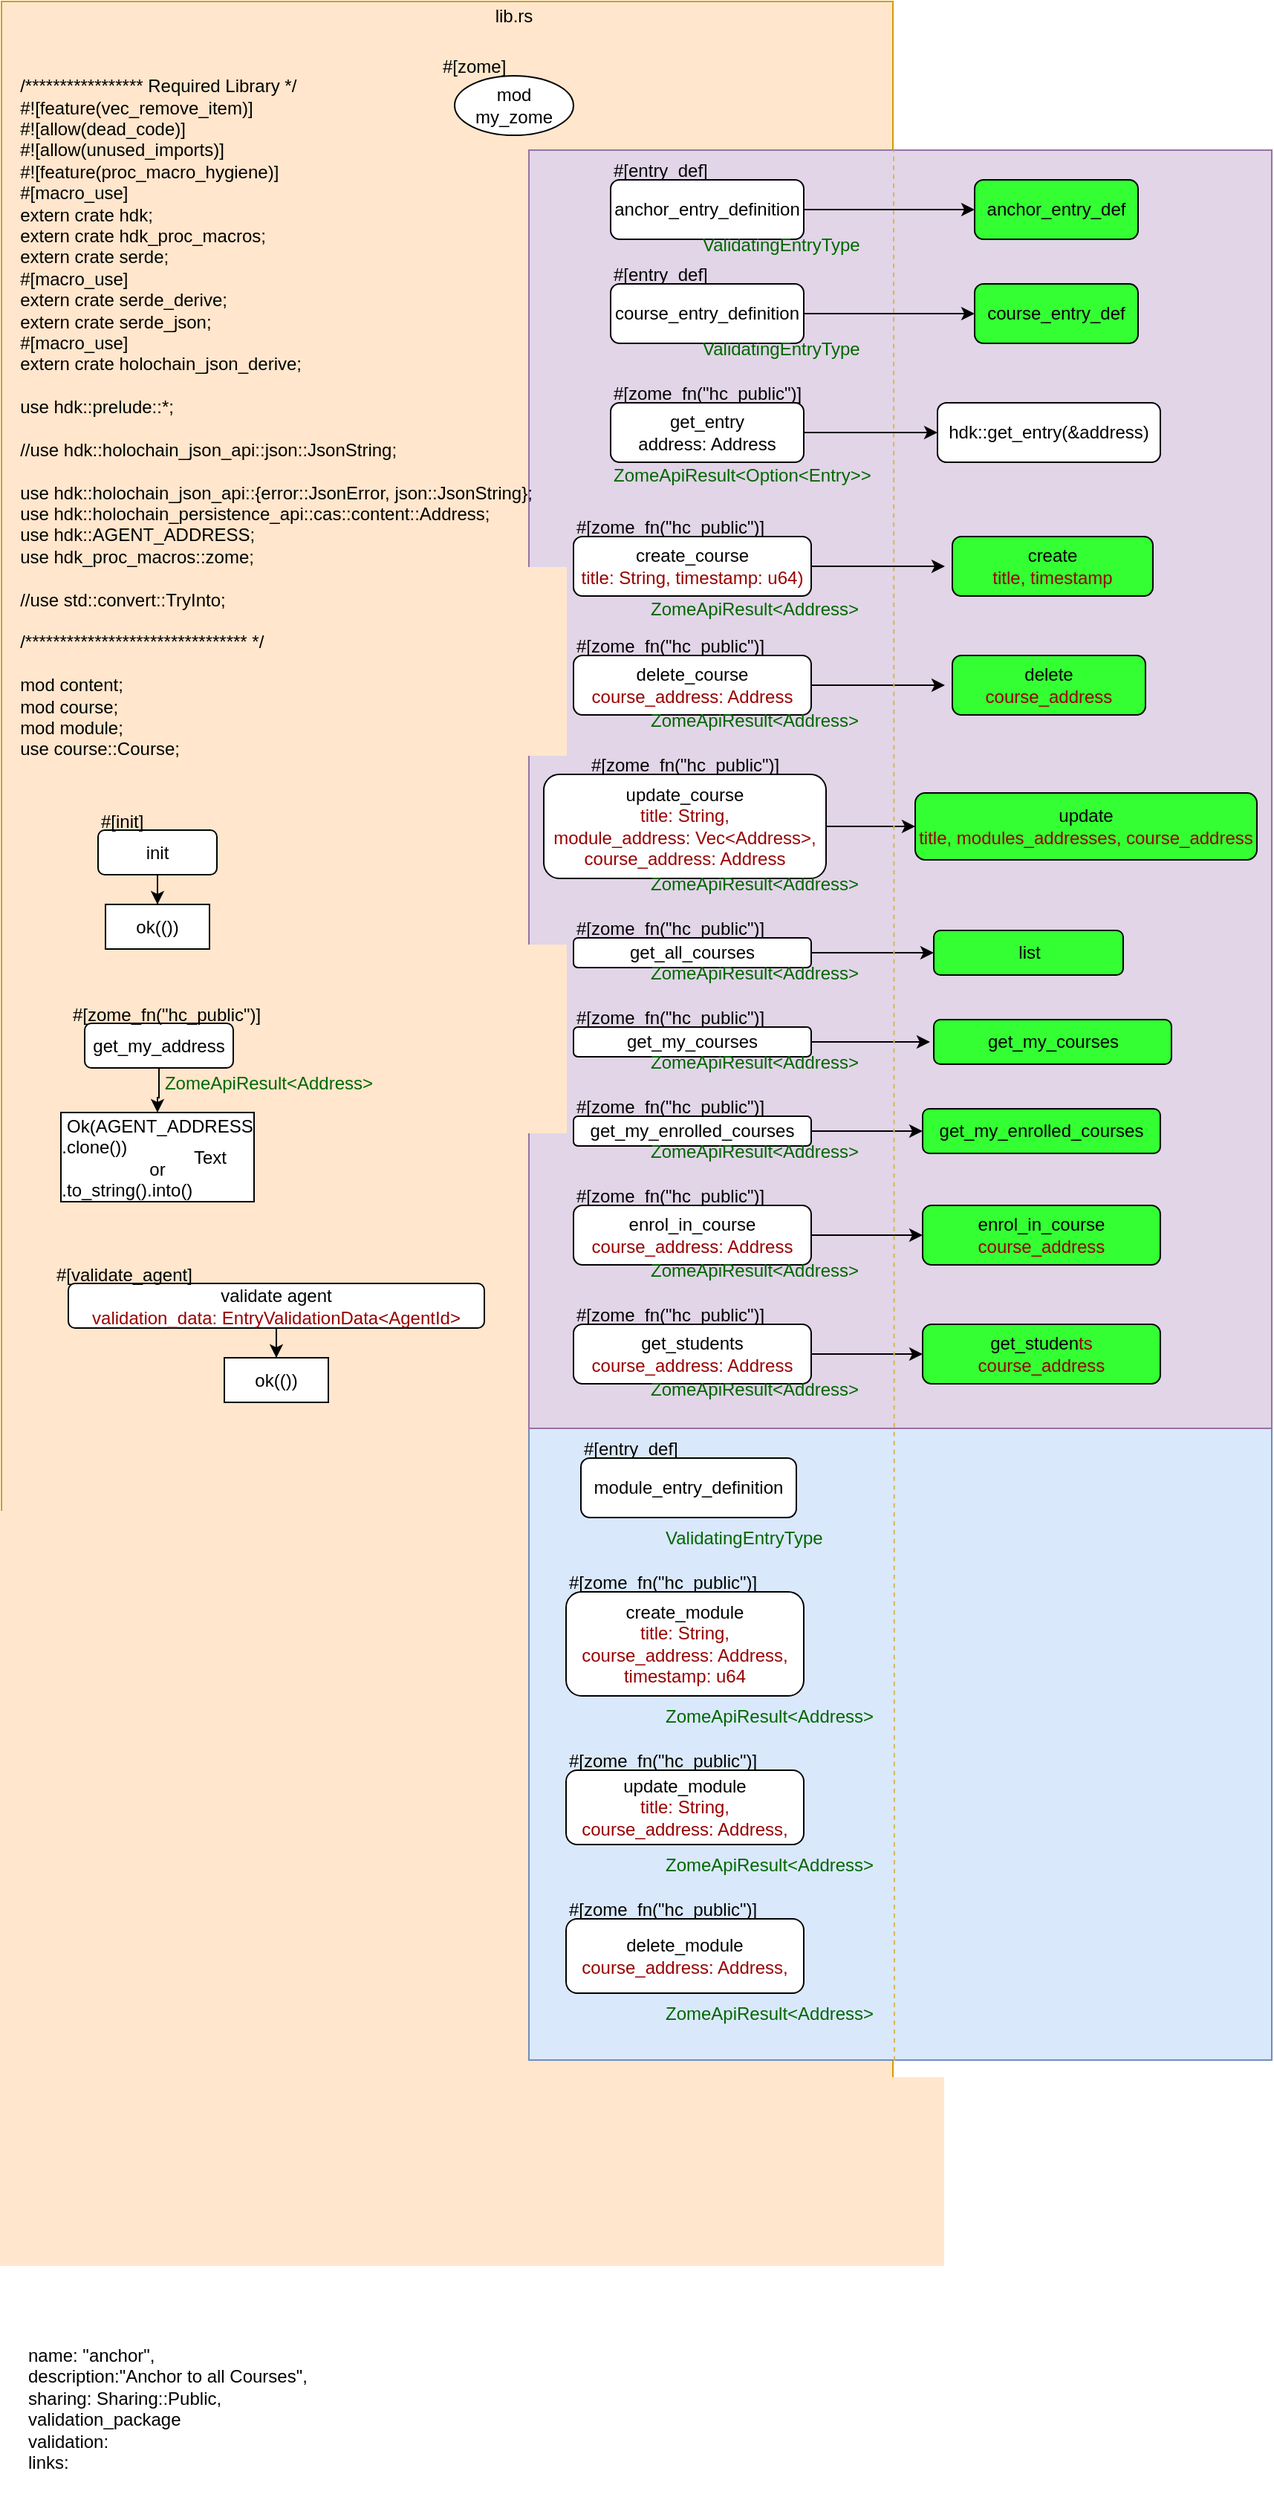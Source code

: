 <mxfile version="12.7.0" type="github" pages="9">
  <diagram id="DXIPTjjtn7do77gQKyFH" name="lib.rs">
    <mxGraphModel dx="2014" dy="642" grid="1" gridSize="10" guides="1" tooltips="1" connect="1" arrows="1" fold="1" page="1" pageScale="1" pageWidth="827" pageHeight="1169" math="0" shadow="0">
      <root>
        <mxCell id="0"/>
        <mxCell id="1" parent="0"/>
        <mxCell id="BPKDQX9KvzaL9xmLwDMY-90" value="" style="rounded=0;whiteSpace=wrap;html=1;fillColor=#ffe6cc;strokeColor=#d79b00;" parent="1" vertex="1">
          <mxGeometry x="-45" y="20" width="600" height="1520" as="geometry"/>
        </mxCell>
        <mxCell id="SraXpPBCoMCgmXrl4GJ5-15" value="" style="rounded=0;whiteSpace=wrap;html=1;fillColor=#dae8fc;strokeColor=#6c8ebf;" vertex="1" parent="1">
          <mxGeometry x="310" y="980" width="500" height="425" as="geometry"/>
        </mxCell>
        <mxCell id="SraXpPBCoMCgmXrl4GJ5-14" value="" style="rounded=0;whiteSpace=wrap;html=1;fillColor=#e1d5e7;strokeColor=#9673a6;" vertex="1" parent="1">
          <mxGeometry x="310" y="120" width="500" height="860" as="geometry"/>
        </mxCell>
        <mxCell id="BPKDQX9KvzaL9xmLwDMY-2" value="mod my_zome" style="ellipse;whiteSpace=wrap;html=1;" parent="1" vertex="1">
          <mxGeometry x="260" y="70" width="80" height="40" as="geometry"/>
        </mxCell>
        <mxCell id="BPKDQX9KvzaL9xmLwDMY-19" style="edgeStyle=orthogonalEdgeStyle;rounded=0;orthogonalLoop=1;jettySize=auto;html=1;entryX=0.5;entryY=0;entryDx=0;entryDy=0;" parent="1" source="BPKDQX9KvzaL9xmLwDMY-4" target="BPKDQX9KvzaL9xmLwDMY-8" edge="1">
          <mxGeometry relative="1" as="geometry"/>
        </mxCell>
        <mxCell id="BPKDQX9KvzaL9xmLwDMY-4" value="init" style="rounded=1;whiteSpace=wrap;html=1;" parent="1" vertex="1">
          <mxGeometry x="20" y="577.5" width="80" height="30" as="geometry"/>
        </mxCell>
        <mxCell id="BPKDQX9KvzaL9xmLwDMY-22" style="edgeStyle=orthogonalEdgeStyle;rounded=0;orthogonalLoop=1;jettySize=auto;html=1;entryX=0.5;entryY=0;entryDx=0;entryDy=0;" parent="1" source="BPKDQX9KvzaL9xmLwDMY-6" target="BPKDQX9KvzaL9xmLwDMY-9" edge="1">
          <mxGeometry relative="1" as="geometry"/>
        </mxCell>
        <mxCell id="BPKDQX9KvzaL9xmLwDMY-6" value="&lt;div&gt;validate agent&lt;/div&gt;&lt;font color=&quot;#990000&quot;&gt;validation_data: EntryValidationData&amp;lt;AgentId&amp;gt;&lt;/font&gt;" style="rounded=1;whiteSpace=wrap;html=1;" parent="1" vertex="1">
          <mxGeometry y="882.5" width="280" height="30" as="geometry"/>
        </mxCell>
        <mxCell id="BPKDQX9KvzaL9xmLwDMY-23" style="edgeStyle=orthogonalEdgeStyle;rounded=0;orthogonalLoop=1;jettySize=auto;html=1;entryX=0.5;entryY=0;entryDx=0;entryDy=0;" parent="1" source="BPKDQX9KvzaL9xmLwDMY-10" target="BPKDQX9KvzaL9xmLwDMY-12" edge="1">
          <mxGeometry relative="1" as="geometry"/>
        </mxCell>
        <mxCell id="BPKDQX9KvzaL9xmLwDMY-10" value="get_my_address" style="rounded=1;whiteSpace=wrap;html=1;" parent="1" vertex="1">
          <mxGeometry x="11.0" y="707.5" width="100" height="30" as="geometry"/>
        </mxCell>
        <mxCell id="BPKDQX9KvzaL9xmLwDMY-7" value="lib.rs" style="text;html=1;strokeColor=none;fillColor=none;align=center;verticalAlign=middle;whiteSpace=wrap;rounded=0;" parent="1" vertex="1">
          <mxGeometry x="280" y="20" width="40" height="20" as="geometry"/>
        </mxCell>
        <mxCell id="BPKDQX9KvzaL9xmLwDMY-8" value="ok(())" style="rounded=0;whiteSpace=wrap;html=1;" parent="1" vertex="1">
          <mxGeometry x="25" y="627.5" width="70" height="30" as="geometry"/>
        </mxCell>
        <mxCell id="BPKDQX9KvzaL9xmLwDMY-9" value="ok(())" style="rounded=0;whiteSpace=wrap;html=1;" parent="1" vertex="1">
          <mxGeometry x="105" y="932.5" width="70" height="30" as="geometry"/>
        </mxCell>
        <mxCell id="BPKDQX9KvzaL9xmLwDMY-12" value="&lt;div&gt;&amp;nbsp;Ok(AGENT_ADDRESS&lt;/div&gt;&lt;div align=&quot;left&quot;&gt;.clone())&lt;/div&gt;&lt;div&gt;or&lt;/div&gt;&lt;div align=&quot;left&quot;&gt;.to_string().into()&lt;br&gt;&lt;/div&gt;" style="rounded=0;whiteSpace=wrap;html=1;" parent="1" vertex="1">
          <mxGeometry x="-5" y="767.5" width="130" height="60" as="geometry"/>
        </mxCell>
        <mxCell id="BPKDQX9KvzaL9xmLwDMY-25" value="#[init]" style="text;html=1;" parent="1" vertex="1">
          <mxGeometry x="20" y="557.5" width="50" height="30" as="geometry"/>
        </mxCell>
        <mxCell id="BPKDQX9KvzaL9xmLwDMY-27" value="#[validate_agent]" style="text;html=1;" parent="1" vertex="1">
          <mxGeometry x="-10" y="862.5" width="110" height="30" as="geometry"/>
        </mxCell>
        <mxCell id="BPKDQX9KvzaL9xmLwDMY-28" value="#[zome_fn(&quot;hc_public&quot;)]" style="text;html=1;" parent="1" vertex="1">
          <mxGeometry x="1" y="687.5" width="150" height="30" as="geometry"/>
        </mxCell>
        <mxCell id="sYRBEX_hVr7ViA64qe-t-1" style="edgeStyle=orthogonalEdgeStyle;rounded=0;orthogonalLoop=1;jettySize=auto;html=1;" parent="1" source="BPKDQX9KvzaL9xmLwDMY-29" edge="1">
          <mxGeometry relative="1" as="geometry">
            <mxPoint x="610" y="160" as="targetPoint"/>
          </mxGeometry>
        </mxCell>
        <mxCell id="BPKDQX9KvzaL9xmLwDMY-29" value="anchor_entry_definition" style="rounded=1;whiteSpace=wrap;html=1;" parent="1" vertex="1">
          <mxGeometry x="365" y="140" width="130" height="40" as="geometry"/>
        </mxCell>
        <mxCell id="BPKDQX9KvzaL9xmLwDMY-31" value="#[entry_def]" style="text;html=1;" parent="1" vertex="1">
          <mxGeometry x="365" y="120" width="90" height="20" as="geometry"/>
        </mxCell>
        <mxCell id="9Cc2E70YcdbBU3URQo2y-1" style="edgeStyle=orthogonalEdgeStyle;rounded=0;orthogonalLoop=1;jettySize=auto;html=1;entryX=0;entryY=0.5;entryDx=0;entryDy=0;" parent="1" source="BPKDQX9KvzaL9xmLwDMY-32" target="1-dCx7ayfFpRJO6_NZij-1" edge="1">
          <mxGeometry relative="1" as="geometry"/>
        </mxCell>
        <mxCell id="BPKDQX9KvzaL9xmLwDMY-32" value="course_entry_definition" style="rounded=1;whiteSpace=wrap;html=1;" parent="1" vertex="1">
          <mxGeometry x="365" y="210" width="130" height="40" as="geometry"/>
        </mxCell>
        <mxCell id="BPKDQX9KvzaL9xmLwDMY-33" value="#[entry_def]" style="text;html=1;" parent="1" vertex="1">
          <mxGeometry x="365" y="190" width="90" height="20" as="geometry"/>
        </mxCell>
        <mxCell id="BPKDQX9KvzaL9xmLwDMY-37" value="&lt;div&gt;&lt;font color=&quot;#006600&quot;&gt;ZomeApiResult&amp;lt;Address&amp;gt;&lt;br&gt;&lt;/font&gt;&lt;/div&gt;" style="text;html=1;strokeColor=none;fillColor=none;align=center;verticalAlign=middle;whiteSpace=wrap;rounded=0;" parent="1" vertex="1">
          <mxGeometry x="50" y="737.5" width="170" height="20" as="geometry"/>
        </mxCell>
        <mxCell id="T_4qSHEh6NbkcvrsZpWz-3" style="edgeStyle=orthogonalEdgeStyle;rounded=0;orthogonalLoop=1;jettySize=auto;html=1;" parent="1" source="BPKDQX9KvzaL9xmLwDMY-42" edge="1">
          <mxGeometry relative="1" as="geometry">
            <mxPoint x="590" y="400" as="targetPoint"/>
          </mxGeometry>
        </mxCell>
        <mxCell id="BPKDQX9KvzaL9xmLwDMY-42" value="&lt;div&gt;create_course&lt;/div&gt;&lt;div&gt;&lt;font color=&quot;#990000&quot;&gt;title: String, timestamp: u64)&lt;/font&gt;&lt;br&gt;&lt;/div&gt;" style="rounded=1;whiteSpace=wrap;html=1;" parent="1" vertex="1">
          <mxGeometry x="340" y="380" width="160" height="40" as="geometry"/>
        </mxCell>
        <mxCell id="BPKDQX9KvzaL9xmLwDMY-43" value="#[zome_fn(&quot;hc_public&quot;)]" style="text;html=1;" parent="1" vertex="1">
          <mxGeometry x="340" y="360" width="90" height="20" as="geometry"/>
        </mxCell>
        <mxCell id="BPKDQX9KvzaL9xmLwDMY-46" value="Text" style="text;html=1;align=center;verticalAlign=middle;resizable=0;points=[];autosize=1;" parent="1" vertex="1">
          <mxGeometry x="75" y="787.5" width="40" height="20" as="geometry"/>
        </mxCell>
        <mxCell id="T9cRb3DSbUy0IrTT3bFP-2" style="edgeStyle=orthogonalEdgeStyle;rounded=0;orthogonalLoop=1;jettySize=auto;html=1;" parent="1" source="BPKDQX9KvzaL9xmLwDMY-47" edge="1">
          <mxGeometry relative="1" as="geometry">
            <mxPoint x="590" y="480" as="targetPoint"/>
          </mxGeometry>
        </mxCell>
        <mxCell id="BPKDQX9KvzaL9xmLwDMY-47" value="&lt;div&gt;delete_course&lt;/div&gt;&lt;div&gt;&lt;font color=&quot;#990000&quot;&gt;course_address: Address&lt;/font&gt;&lt;br&gt;&lt;/div&gt;" style="rounded=1;whiteSpace=wrap;html=1;" parent="1" vertex="1">
          <mxGeometry x="340" y="460" width="160" height="40" as="geometry"/>
        </mxCell>
        <mxCell id="BPKDQX9KvzaL9xmLwDMY-48" value="#[zome_fn(&quot;hc_public&quot;)]" style="text;html=1;" parent="1" vertex="1">
          <mxGeometry x="340" y="440" width="90" height="20" as="geometry"/>
        </mxCell>
        <mxCell id="BPKDQX9KvzaL9xmLwDMY-49" value="&lt;font color=&quot;#006600&quot;&gt;ValidatingEntryType&lt;/font&gt;" style="text;html=1;" parent="1" vertex="1">
          <mxGeometry x="425" y="170" width="130" height="30" as="geometry"/>
        </mxCell>
        <mxCell id="BPKDQX9KvzaL9xmLwDMY-51" value="&lt;font color=&quot;#006600&quot;&gt;ValidatingEntryType&lt;/font&gt;" style="text;html=1;" parent="1" vertex="1">
          <mxGeometry x="425" y="240" width="130" height="30" as="geometry"/>
        </mxCell>
        <mxCell id="BPKDQX9KvzaL9xmLwDMY-52" value="&lt;font color=&quot;#006600&quot;&gt;ZomeApiResult&amp;lt;Address&amp;gt;&lt;/font&gt;" style="text;html=1;" parent="1" vertex="1">
          <mxGeometry x="390" y="415" width="150" height="30" as="geometry"/>
        </mxCell>
        <mxCell id="BPKDQX9KvzaL9xmLwDMY-53" value="&lt;font color=&quot;#006600&quot;&gt;ZomeApiResult&amp;lt;Address&amp;gt;&lt;/font&gt;" style="text;html=1;" parent="1" vertex="1">
          <mxGeometry x="390" y="490" width="150" height="30" as="geometry"/>
        </mxCell>
        <mxCell id="QeaxwachH8ITgzLCpMYT-2" style="edgeStyle=orthogonalEdgeStyle;rounded=0;orthogonalLoop=1;jettySize=auto;html=1;entryX=0;entryY=0.5;entryDx=0;entryDy=0;" parent="1" source="BPKDQX9KvzaL9xmLwDMY-60" target="QeaxwachH8ITgzLCpMYT-1" edge="1">
          <mxGeometry relative="1" as="geometry"/>
        </mxCell>
        <mxCell id="BPKDQX9KvzaL9xmLwDMY-60" value="&lt;div&gt;update_course&lt;/div&gt;&lt;div&gt;&lt;font color=&quot;#990000&quot;&gt;title: String, &lt;br&gt;&lt;/font&gt;&lt;/div&gt;&lt;div&gt;&lt;font color=&quot;#990000&quot;&gt;module_address: Vec&amp;lt;Address&amp;gt;, &lt;br&gt;&lt;/font&gt;&lt;/div&gt;&lt;div&gt;&lt;font color=&quot;#990000&quot;&gt;course_address: Address&lt;/font&gt;&lt;br&gt;&lt;/div&gt;" style="rounded=1;whiteSpace=wrap;html=1;" parent="1" vertex="1">
          <mxGeometry x="320" y="540" width="190" height="70" as="geometry"/>
        </mxCell>
        <mxCell id="BPKDQX9KvzaL9xmLwDMY-61" value="#[zome_fn(&quot;hc_public&quot;)]" style="text;html=1;" parent="1" vertex="1">
          <mxGeometry x="350" y="520" width="90" height="20" as="geometry"/>
        </mxCell>
        <mxCell id="BPKDQX9KvzaL9xmLwDMY-62" value="&lt;font color=&quot;#006600&quot;&gt;ZomeApiResult&amp;lt;Address&amp;gt;&lt;/font&gt;" style="text;html=1;" parent="1" vertex="1">
          <mxGeometry x="390" y="600" width="150" height="30" as="geometry"/>
        </mxCell>
        <mxCell id="uHlve_pofajbCsK1crNg-2" style="edgeStyle=orthogonalEdgeStyle;rounded=0;orthogonalLoop=1;jettySize=auto;html=1;entryX=0;entryY=0.5;entryDx=0;entryDy=0;" parent="1" source="BPKDQX9KvzaL9xmLwDMY-66" target="uHlve_pofajbCsK1crNg-1" edge="1">
          <mxGeometry relative="1" as="geometry"/>
        </mxCell>
        <mxCell id="BPKDQX9KvzaL9xmLwDMY-66" value="&lt;div&gt;get_all_courses&lt;/div&gt;" style="rounded=1;whiteSpace=wrap;html=1;" parent="1" vertex="1">
          <mxGeometry x="340" y="650" width="160" height="20" as="geometry"/>
        </mxCell>
        <mxCell id="BPKDQX9KvzaL9xmLwDMY-67" value="#[zome_fn(&quot;hc_public&quot;)]" style="text;html=1;" parent="1" vertex="1">
          <mxGeometry x="340" y="630" width="90" height="20" as="geometry"/>
        </mxCell>
        <mxCell id="BPKDQX9KvzaL9xmLwDMY-68" value="&lt;font color=&quot;#006600&quot;&gt;ZomeApiResult&amp;lt;Address&amp;gt;&lt;/font&gt;" style="text;html=1;" parent="1" vertex="1">
          <mxGeometry x="390" y="660" width="150" height="30" as="geometry"/>
        </mxCell>
        <mxCell id="CiQeSqm9GlmW5YNpODYV-2" style="edgeStyle=orthogonalEdgeStyle;rounded=0;orthogonalLoop=1;jettySize=auto;html=1;" parent="1" source="BPKDQX9KvzaL9xmLwDMY-70" edge="1">
          <mxGeometry relative="1" as="geometry">
            <mxPoint x="580" y="720" as="targetPoint"/>
          </mxGeometry>
        </mxCell>
        <mxCell id="BPKDQX9KvzaL9xmLwDMY-70" value="&lt;div&gt;get_my_courses&lt;/div&gt;" style="rounded=1;whiteSpace=wrap;html=1;" parent="1" vertex="1">
          <mxGeometry x="340" y="710" width="160" height="20" as="geometry"/>
        </mxCell>
        <mxCell id="BPKDQX9KvzaL9xmLwDMY-71" value="#[zome_fn(&quot;hc_public&quot;)]" style="text;html=1;" parent="1" vertex="1">
          <mxGeometry x="340" y="690" width="90" height="20" as="geometry"/>
        </mxCell>
        <mxCell id="BPKDQX9KvzaL9xmLwDMY-72" value="&lt;font color=&quot;#006600&quot;&gt;ZomeApiResult&amp;lt;Address&amp;gt;&lt;/font&gt;" style="text;html=1;" parent="1" vertex="1">
          <mxGeometry x="390" y="720" width="150" height="30" as="geometry"/>
        </mxCell>
        <mxCell id="CiQeSqm9GlmW5YNpODYV-3" style="edgeStyle=orthogonalEdgeStyle;rounded=0;orthogonalLoop=1;jettySize=auto;html=1;entryX=0;entryY=0.5;entryDx=0;entryDy=0;" parent="1" source="BPKDQX9KvzaL9xmLwDMY-73" target="nhXxoEbPucU11t1gjoco-1" edge="1">
          <mxGeometry relative="1" as="geometry"/>
        </mxCell>
        <mxCell id="BPKDQX9KvzaL9xmLwDMY-73" value="get_my_enrolled_courses" style="rounded=1;whiteSpace=wrap;html=1;" parent="1" vertex="1">
          <mxGeometry x="340" y="770" width="160" height="20" as="geometry"/>
        </mxCell>
        <mxCell id="BPKDQX9KvzaL9xmLwDMY-74" value="#[zome_fn(&quot;hc_public&quot;)]" style="text;html=1;" parent="1" vertex="1">
          <mxGeometry x="340" y="750" width="90" height="20" as="geometry"/>
        </mxCell>
        <mxCell id="BPKDQX9KvzaL9xmLwDMY-75" value="&lt;font color=&quot;#006600&quot;&gt;ZomeApiResult&amp;lt;Address&amp;gt;&lt;/font&gt;" style="text;html=1;" parent="1" vertex="1">
          <mxGeometry x="390" y="780" width="150" height="30" as="geometry"/>
        </mxCell>
        <mxCell id="CiQeSqm9GlmW5YNpODYV-4" style="edgeStyle=orthogonalEdgeStyle;rounded=0;orthogonalLoop=1;jettySize=auto;html=1;entryX=0;entryY=0.5;entryDx=0;entryDy=0;" parent="1" source="BPKDQX9KvzaL9xmLwDMY-76" target="I6SvL49ZVfE7JqHlYanj-1" edge="1">
          <mxGeometry relative="1" as="geometry"/>
        </mxCell>
        <mxCell id="BPKDQX9KvzaL9xmLwDMY-76" value="&lt;div&gt;enrol_in_course&lt;/div&gt;&lt;div&gt;&lt;font color=&quot;#990000&quot;&gt;course_address: Address&lt;/font&gt;&lt;br&gt;&lt;/div&gt;" style="rounded=1;whiteSpace=wrap;html=1;" parent="1" vertex="1">
          <mxGeometry x="340" y="830" width="160" height="40" as="geometry"/>
        </mxCell>
        <mxCell id="BPKDQX9KvzaL9xmLwDMY-77" value="#[zome_fn(&quot;hc_public&quot;)]" style="text;html=1;" parent="1" vertex="1">
          <mxGeometry x="340" y="810" width="90" height="20" as="geometry"/>
        </mxCell>
        <mxCell id="BPKDQX9KvzaL9xmLwDMY-78" value="&lt;font color=&quot;#006600&quot;&gt;ZomeApiResult&amp;lt;Address&amp;gt;&lt;/font&gt;" style="text;html=1;" parent="1" vertex="1">
          <mxGeometry x="390" y="860" width="150" height="30" as="geometry"/>
        </mxCell>
        <mxCell id="CiQeSqm9GlmW5YNpODYV-5" style="edgeStyle=orthogonalEdgeStyle;rounded=0;orthogonalLoop=1;jettySize=auto;html=1;entryX=0;entryY=0.5;entryDx=0;entryDy=0;" parent="1" source="BPKDQX9KvzaL9xmLwDMY-79" target="CiQeSqm9GlmW5YNpODYV-1" edge="1">
          <mxGeometry relative="1" as="geometry"/>
        </mxCell>
        <mxCell id="BPKDQX9KvzaL9xmLwDMY-79" value="&lt;div&gt;get_students&lt;br&gt;&lt;/div&gt;&lt;div&gt;&lt;font color=&quot;#990000&quot;&gt;course_address: Address&lt;/font&gt;&lt;br&gt;&lt;/div&gt;" style="rounded=1;whiteSpace=wrap;html=1;" parent="1" vertex="1">
          <mxGeometry x="340" y="910" width="160" height="40" as="geometry"/>
        </mxCell>
        <mxCell id="BPKDQX9KvzaL9xmLwDMY-80" value="#[zome_fn(&quot;hc_public&quot;)]" style="text;html=1;" parent="1" vertex="1">
          <mxGeometry x="340" y="890" width="90" height="20" as="geometry"/>
        </mxCell>
        <mxCell id="BPKDQX9KvzaL9xmLwDMY-81" value="&lt;font color=&quot;#006600&quot;&gt;ZomeApiResult&amp;lt;Address&amp;gt;&lt;/font&gt;" style="text;html=1;" parent="1" vertex="1">
          <mxGeometry x="390" y="940" width="150" height="30" as="geometry"/>
        </mxCell>
        <mxCell id="L5FAuuHAnY7-9ZCyquhL-2" style="edgeStyle=orthogonalEdgeStyle;rounded=0;orthogonalLoop=1;jettySize=auto;html=1;entryX=0;entryY=0.5;entryDx=0;entryDy=0;" parent="1" source="BPKDQX9KvzaL9xmLwDMY-85" target="L5FAuuHAnY7-9ZCyquhL-1" edge="1">
          <mxGeometry relative="1" as="geometry"/>
        </mxCell>
        <mxCell id="BPKDQX9KvzaL9xmLwDMY-85" value="&lt;div&gt;get_entry&lt;/div&gt;&lt;div&gt;address: Address&lt;br&gt;&lt;/div&gt;" style="rounded=1;whiteSpace=wrap;html=1;" parent="1" vertex="1">
          <mxGeometry x="365" y="290" width="130" height="40" as="geometry"/>
        </mxCell>
        <mxCell id="BPKDQX9KvzaL9xmLwDMY-86" value="#[zome_fn(&quot;hc_public&quot;)]" style="text;html=1;" parent="1" vertex="1">
          <mxGeometry x="365" y="270" width="90" height="20" as="geometry"/>
        </mxCell>
        <mxCell id="BPKDQX9KvzaL9xmLwDMY-87" value="&lt;font color=&quot;#006600&quot;&gt;ZomeApiResult&amp;lt;Option&amp;lt;Entry&amp;gt;&amp;gt;&lt;/font&gt;" style="text;html=1;" parent="1" vertex="1">
          <mxGeometry x="365" y="325" width="130" height="30" as="geometry"/>
        </mxCell>
        <mxCell id="BPKDQX9KvzaL9xmLwDMY-92" value="#[zome]" style="text;html=1;" parent="1" vertex="1">
          <mxGeometry x="250" y="50" width="70" height="30" as="geometry"/>
        </mxCell>
        <mxCell id="BPKDQX9KvzaL9xmLwDMY-94" value="&lt;div align=&quot;left&quot;&gt;/***************** Required Library */&lt;br&gt;#![feature(vec_remove_item)]&lt;br&gt;#![allow(dead_code)]&lt;br&gt;#![allow(unused_imports)]&lt;br&gt;#![feature(proc_macro_hygiene)]&lt;br&gt;#[macro_use]&lt;br&gt;extern crate hdk;&lt;br&gt;extern crate hdk_proc_macros;&lt;br&gt;extern crate serde;&lt;br&gt;#[macro_use]&lt;br&gt;extern crate serde_derive;&lt;br&gt;extern crate serde_json;&lt;br&gt;#[macro_use]&lt;br&gt;extern crate holochain_json_derive;&lt;br&gt;&lt;br&gt;use hdk::prelude::*;&lt;br&gt;&lt;br&gt;//use hdk::holochain_json_api::json::JsonString;&lt;br&gt;&lt;br&gt;use hdk::holochain_json_api::{error::JsonError, json::JsonString};&lt;br&gt;use hdk::holochain_persistence_api::cas::content::Address;&lt;br&gt;use hdk::AGENT_ADDRESS;&lt;br&gt;use hdk_proc_macros::zome;&lt;br&gt;&lt;br&gt;//use std::convert::TryInto;&lt;br&gt;&lt;br&gt;/******************************** */&lt;br&gt;&lt;br&gt;mod content;&lt;br&gt;mod course;&lt;br&gt;mod module;&lt;br&gt;use course::Course;&lt;br&gt;&lt;/div&gt;" style="text;html=1;strokeColor=none;fillColor=none;align=center;verticalAlign=middle;whiteSpace=wrap;rounded=0;" parent="1" vertex="1">
          <mxGeometry x="-35" y="290" width="350" height="20" as="geometry"/>
        </mxCell>
        <mxCell id="CybLcgVTm1H960XqOHh7-35" value="name: &quot;anchor&quot;,&lt;br&gt;                description:&quot;Anchor to all Courses&quot;,&lt;br&gt;&lt;div&gt;                sharing: Sharing::Public,&lt;/div&gt;&lt;div&gt;validation_package&lt;/div&gt;&lt;div&gt;validation:&lt;/div&gt;&lt;div&gt;links:&lt;/div&gt;" style="text;html=1;" parent="1" vertex="1">
          <mxGeometry x="-29" y="1590" width="210" height="110" as="geometry"/>
        </mxCell>
        <UserObject label="anchor_entry_def" link="data:page/id,Gmvdt3g-6km1qL-UM3GM" id="ZBpXJErYbTHUjCNmvLEJ-1">
          <mxCell style="rounded=1;whiteSpace=wrap;html=1;fillColor=#33FF33;" parent="1" vertex="1">
            <mxGeometry x="610" y="140" width="110" height="40" as="geometry"/>
          </mxCell>
        </UserObject>
        <UserObject label="course_entry_def" link="data:page/id,LGvd9IhJxzemNmygLMf5" id="1-dCx7ayfFpRJO6_NZij-1">
          <mxCell style="rounded=1;whiteSpace=wrap;html=1;fillColor=#33FF33;" parent="1" vertex="1">
            <mxGeometry x="610" y="210" width="110" height="40" as="geometry"/>
          </mxCell>
        </UserObject>
        <UserObject label="create&lt;br&gt;&lt;font color=&quot;#990000&quot;&gt;title, timestamp&lt;br&gt;&lt;/font&gt;" link="data:page/id,MCmtantAbpTTfe5g0qaD" id="T_4qSHEh6NbkcvrsZpWz-1">
          <mxCell style="rounded=1;whiteSpace=wrap;html=1;fillColor=#33FF33;" parent="1" vertex="1">
            <mxGeometry x="595" y="380" width="135" height="40" as="geometry"/>
          </mxCell>
        </UserObject>
        <mxCell id="L5FAuuHAnY7-9ZCyquhL-1" value="hdk::get_entry(&amp;amp;address)" style="rounded=1;whiteSpace=wrap;html=1;fillColor=#FFFFFF;" parent="1" vertex="1">
          <mxGeometry x="585" y="290" width="150" height="40" as="geometry"/>
        </mxCell>
        <UserObject label="delete&lt;br&gt;&lt;font color=&quot;#990000&quot;&gt;course_address&lt;br&gt;&lt;/font&gt;" link="data:page/id,MCmtantAbpTTfe5g0qaD" id="T9cRb3DSbUy0IrTT3bFP-1">
          <mxCell style="rounded=1;whiteSpace=wrap;html=1;fillColor=#33FF33;" parent="1" vertex="1">
            <mxGeometry x="595" y="460" width="130" height="40" as="geometry"/>
          </mxCell>
        </UserObject>
        <UserObject label="update&lt;br&gt;&lt;div align=&quot;left&quot;&gt;&lt;font color=&quot;#990000&quot;&gt;title, modules_addresses, course_address&lt;br&gt;&lt;/font&gt;&lt;/div&gt;" link="data:page/id,MCmtantAbpTTfe5g0qaD" id="QeaxwachH8ITgzLCpMYT-1">
          <mxCell style="rounded=1;whiteSpace=wrap;html=1;fillColor=#33FF33;" parent="1" vertex="1">
            <mxGeometry x="570" y="552.5" width="230" height="45" as="geometry"/>
          </mxCell>
        </UserObject>
        <UserObject label="list" link="data:page/id,MCmtantAbpTTfe5g0qaD" id="uHlve_pofajbCsK1crNg-1">
          <mxCell style="rounded=1;whiteSpace=wrap;html=1;fillColor=#33FF33;" parent="1" vertex="1">
            <mxGeometry x="582.5" y="645" width="127.5" height="30" as="geometry"/>
          </mxCell>
        </UserObject>
        <UserObject label="get_my_courses" link="data:page/id,MCmtantAbpTTfe5g0qaD" id="gtlHXqYlqQ0C6MJCiXMT-1">
          <mxCell style="rounded=1;whiteSpace=wrap;html=1;fillColor=#33FF33;" parent="1" vertex="1">
            <mxGeometry x="582.5" y="705" width="160" height="30" as="geometry"/>
          </mxCell>
        </UserObject>
        <UserObject label="get_my_enrolled_courses" link="data:page/id,MCmtantAbpTTfe5g0qaD" id="nhXxoEbPucU11t1gjoco-1">
          <mxCell style="rounded=1;whiteSpace=wrap;html=1;fillColor=#33FF33;" parent="1" vertex="1">
            <mxGeometry x="575" y="765" width="160" height="30" as="geometry"/>
          </mxCell>
        </UserObject>
        <UserObject label="&lt;div&gt;enrol_in_course&lt;/div&gt;&lt;font color=&quot;#990000&quot;&gt;course_address&lt;br&gt;&lt;/font&gt;" link="data:page/id,MCmtantAbpTTfe5g0qaD" id="I6SvL49ZVfE7JqHlYanj-1">
          <mxCell style="rounded=1;whiteSpace=wrap;html=1;fillColor=#33FF33;" parent="1" vertex="1">
            <mxGeometry x="575" y="830" width="160" height="40" as="geometry"/>
          </mxCell>
        </UserObject>
        <UserObject label="&lt;div&gt;get_studen&lt;font color=&quot;#990000&quot;&gt;ts&lt;/font&gt;&lt;/div&gt;&lt;font color=&quot;#990000&quot;&gt;course_address&lt;br&gt;&lt;/font&gt;" link="data:page/id,MCmtantAbpTTfe5g0qaD" id="CiQeSqm9GlmW5YNpODYV-1">
          <mxCell style="rounded=1;whiteSpace=wrap;html=1;fillColor=#33FF33;" parent="1" vertex="1">
            <mxGeometry x="575" y="910" width="160" height="40" as="geometry"/>
          </mxCell>
        </UserObject>
        <mxCell id="SraXpPBCoMCgmXrl4GJ5-1" value="module_entry_definition" style="rounded=1;whiteSpace=wrap;html=1;" vertex="1" parent="1">
          <mxGeometry x="345" y="1000" width="145" height="40" as="geometry"/>
        </mxCell>
        <mxCell id="SraXpPBCoMCgmXrl4GJ5-2" value="#[entry_def]" style="text;html=1;" vertex="1" parent="1">
          <mxGeometry x="345" y="980" width="90" height="20" as="geometry"/>
        </mxCell>
        <mxCell id="SraXpPBCoMCgmXrl4GJ5-3" value="&lt;font color=&quot;#006600&quot;&gt;ValidatingEntryType&lt;/font&gt;" style="text;html=1;" vertex="1" parent="1">
          <mxGeometry x="400" y="1040" width="130" height="30" as="geometry"/>
        </mxCell>
        <mxCell id="SraXpPBCoMCgmXrl4GJ5-5" value="&lt;div&gt;create_module&lt;br&gt;&lt;/div&gt;&lt;div&gt;&lt;font color=&quot;#990000&quot;&gt;title: String,&lt;/font&gt;&lt;/div&gt;&lt;div&gt;&lt;font color=&quot;#990000&quot;&gt;course_address: Address,&lt;/font&gt;&lt;/div&gt;&lt;div&gt;&lt;font color=&quot;#990000&quot;&gt;timestamp: u64&lt;/font&gt;&lt;br&gt;&lt;/div&gt;" style="rounded=1;whiteSpace=wrap;html=1;" vertex="1" parent="1">
          <mxGeometry x="335" y="1090" width="160" height="70" as="geometry"/>
        </mxCell>
        <mxCell id="SraXpPBCoMCgmXrl4GJ5-6" value="#[zome_fn(&quot;hc_public&quot;)]" style="text;html=1;" vertex="1" parent="1">
          <mxGeometry x="335" y="1070" width="90" height="20" as="geometry"/>
        </mxCell>
        <mxCell id="SraXpPBCoMCgmXrl4GJ5-7" value="&lt;font color=&quot;#006600&quot;&gt;ZomeApiResult&amp;lt;Address&amp;gt;&lt;/font&gt;" style="text;html=1;" vertex="1" parent="1">
          <mxGeometry x="400" y="1160" width="150" height="30" as="geometry"/>
        </mxCell>
        <mxCell id="SraXpPBCoMCgmXrl4GJ5-8" value="&lt;div&gt;update_module&lt;br&gt;&lt;/div&gt;&lt;div&gt;&lt;font color=&quot;#990000&quot;&gt;title: String,&lt;/font&gt;&lt;/div&gt;&lt;div&gt;&lt;font color=&quot;#990000&quot;&gt;course_address: Address,&lt;/font&gt;&lt;/div&gt;" style="rounded=1;whiteSpace=wrap;html=1;" vertex="1" parent="1">
          <mxGeometry x="335" y="1210" width="160" height="50" as="geometry"/>
        </mxCell>
        <mxCell id="SraXpPBCoMCgmXrl4GJ5-9" value="#[zome_fn(&quot;hc_public&quot;)]" style="text;html=1;" vertex="1" parent="1">
          <mxGeometry x="335" y="1190" width="90" height="20" as="geometry"/>
        </mxCell>
        <mxCell id="SraXpPBCoMCgmXrl4GJ5-10" value="&lt;font color=&quot;#006600&quot;&gt;ZomeApiResult&amp;lt;Address&amp;gt;&lt;/font&gt;" style="text;html=1;" vertex="1" parent="1">
          <mxGeometry x="400" y="1260" width="150" height="30" as="geometry"/>
        </mxCell>
        <mxCell id="SraXpPBCoMCgmXrl4GJ5-11" value="&lt;div&gt;delete_module&lt;br&gt;&lt;/div&gt;&lt;div&gt;&lt;font color=&quot;#990000&quot;&gt;course_address: Address,&lt;/font&gt;&lt;/div&gt;" style="rounded=1;whiteSpace=wrap;html=1;" vertex="1" parent="1">
          <mxGeometry x="335" y="1310" width="160" height="50" as="geometry"/>
        </mxCell>
        <mxCell id="SraXpPBCoMCgmXrl4GJ5-12" value="#[zome_fn(&quot;hc_public&quot;)]" style="text;html=1;" vertex="1" parent="1">
          <mxGeometry x="335" y="1290" width="90" height="20" as="geometry"/>
        </mxCell>
        <mxCell id="SraXpPBCoMCgmXrl4GJ5-13" value="&lt;font color=&quot;#006600&quot;&gt;ZomeApiResult&amp;lt;Address&amp;gt;&lt;/font&gt;" style="text;html=1;" vertex="1" parent="1">
          <mxGeometry x="400" y="1360" width="150" height="30" as="geometry"/>
        </mxCell>
        <mxCell id="SraXpPBCoMCgmXrl4GJ5-16" value="" style="endArrow=none;dashed=1;html=1;entryX=0.491;entryY=0;entryDx=0;entryDy=0;entryPerimeter=0;exitX=0.492;exitY=1.001;exitDx=0;exitDy=0;exitPerimeter=0;fillColor=#fff2cc;strokeColor=#d6b656;" edge="1" parent="1" source="SraXpPBCoMCgmXrl4GJ5-15" target="SraXpPBCoMCgmXrl4GJ5-14">
          <mxGeometry width="50" height="50" relative="1" as="geometry">
            <mxPoint x="540" y="170" as="sourcePoint"/>
            <mxPoint x="590" y="120" as="targetPoint"/>
          </mxGeometry>
        </mxCell>
      </root>
    </mxGraphModel>
  </diagram>
  <diagram id="9UC0sf5pN4nqNUrTQWEj" name="course: Course">
    <mxGraphModel dx="597" dy="770" grid="1" gridSize="10" guides="1" tooltips="1" connect="1" arrows="1" fold="1" page="1" pageScale="1" pageWidth="827" pageHeight="1169" math="0" shadow="0">
      <root>
        <mxCell id="M33UoNMTCU6-tiE0HSeG-0"/>
        <mxCell id="M33UoNMTCU6-tiE0HSeG-1" parent="M33UoNMTCU6-tiE0HSeG-0"/>
        <mxCell id="M33UoNMTCU6-tiE0HSeG-2" value="" style="group" parent="M33UoNMTCU6-tiE0HSeG-1" vertex="1" connectable="0">
          <mxGeometry x="1040" y="140" width="450" height="400" as="geometry"/>
        </mxCell>
        <mxCell id="M33UoNMTCU6-tiE0HSeG-3" value="" style="rounded=0;whiteSpace=wrap;html=1;fillColor=#f5f5f5;strokeColor=#666666;fontColor=#333333;" parent="M33UoNMTCU6-tiE0HSeG-2" vertex="1">
          <mxGeometry width="450" height="400" as="geometry"/>
        </mxCell>
        <mxCell id="M33UoNMTCU6-tiE0HSeG-4" value="impl Course" style="shape=process;whiteSpace=wrap;html=1;backgroundOutline=1;" parent="M33UoNMTCU6-tiE0HSeG-2" vertex="1">
          <mxGeometry x="160" y="20" width="120" height="30" as="geometry"/>
        </mxCell>
        <mxCell id="M33UoNMTCU6-tiE0HSeG-5" value="&lt;div&gt;new&lt;/div&gt;&lt;font color=&quot;#990000&quot;&gt;title: String, owner: Address, timestamp: u64&lt;/font&gt;" style="rounded=1;whiteSpace=wrap;html=1;fillColor=#33FF33;strokeColor=#82b366;" parent="M33UoNMTCU6-tiE0HSeG-2" vertex="1">
          <mxGeometry x="10" y="70" width="250" height="30" as="geometry"/>
        </mxCell>
        <mxCell id="M33UoNMTCU6-tiE0HSeG-6" value="&lt;div align=&quot;left&quot;&gt;Course {&lt;br&gt;&amp;nbsp;&amp;nbsp;&amp;nbsp;&amp;nbsp;&amp;nbsp;&amp;nbsp;&amp;nbsp;&amp;nbsp;&amp;nbsp;&amp;nbsp;&amp;nbsp; title: title,&lt;br&gt;&amp;nbsp;&amp;nbsp;&amp;nbsp;&amp;nbsp;&amp;nbsp;&amp;nbsp;&amp;nbsp;&amp;nbsp;&amp;nbsp;&amp;nbsp;&amp;nbsp; teacher_address: owner,&lt;br&gt;&amp;nbsp;&amp;nbsp;&amp;nbsp;&amp;nbsp;&amp;nbsp;&amp;nbsp;&amp;nbsp;&amp;nbsp;&amp;nbsp;&amp;nbsp;&amp;nbsp; modules: Vec::default(),&lt;br&gt;&amp;nbsp;&amp;nbsp;&amp;nbsp;&amp;nbsp;&amp;nbsp;&amp;nbsp;&amp;nbsp;&amp;nbsp;&amp;nbsp;&amp;nbsp;&amp;nbsp; timestamp: timestamp,&lt;br&gt;&amp;nbsp;&amp;nbsp;&amp;nbsp;&amp;nbsp;&amp;nbsp;&amp;nbsp;&amp;nbsp; }&lt;/div&gt;" style="rounded=0;whiteSpace=wrap;html=1;align=left;" parent="M33UoNMTCU6-tiE0HSeG-2" vertex="1">
          <mxGeometry x="47.5" y="135" width="175" height="100" as="geometry"/>
        </mxCell>
        <mxCell id="M33UoNMTCU6-tiE0HSeG-7" value="" style="edgeStyle=orthogonalEdgeStyle;rounded=0;orthogonalLoop=1;jettySize=auto;html=1;" parent="M33UoNMTCU6-tiE0HSeG-2" source="M33UoNMTCU6-tiE0HSeG-5" target="M33UoNMTCU6-tiE0HSeG-6" edge="1">
          <mxGeometry relative="1" as="geometry"/>
        </mxCell>
        <mxCell id="M33UoNMTCU6-tiE0HSeG-8" value="&lt;font color=&quot;#006600&quot;&gt;Self&lt;/font&gt;" style="text;html=1;strokeColor=none;fillColor=none;align=center;verticalAlign=middle;whiteSpace=wrap;rounded=0;" parent="M33UoNMTCU6-tiE0HSeG-2" vertex="1">
          <mxGeometry x="140" y="115" width="40" height="20" as="geometry"/>
        </mxCell>
        <mxCell id="M33UoNMTCU6-tiE0HSeG-9" value="&lt;div align=&quot;center&quot;&gt;from&lt;/div&gt;&lt;div align=&quot;left&quot;&gt;&lt;font color=&quot;#990000&quot;&gt;title: String, &lt;br&gt;&lt;/font&gt;&lt;/div&gt;&lt;div align=&quot;left&quot;&gt;&lt;font color=&quot;#990000&quot;&gt;owner: Address, &lt;br&gt;&lt;/font&gt;&lt;/div&gt;&lt;div align=&quot;left&quot;&gt;&lt;font color=&quot;#990000&quot;&gt;timestamp: u64&lt;/font&gt;&lt;/div&gt;&lt;div&gt;&lt;font color=&quot;#990000&quot;&gt;modules: Vec&amp;lt;Adress&amp;gt;&lt;/font&gt;&lt;br&gt;&lt;/div&gt;" style="rounded=1;whiteSpace=wrap;html=1;fillColor=#33FF33;strokeColor=#82b366;align=left;" parent="M33UoNMTCU6-tiE0HSeG-2" vertex="1">
          <mxGeometry x="270" y="70" width="140" height="80" as="geometry"/>
        </mxCell>
        <mxCell id="M33UoNMTCU6-tiE0HSeG-10" value="&lt;div align=&quot;left&quot;&gt;Course {&lt;br&gt;&amp;nbsp;&amp;nbsp;&amp;nbsp;&amp;nbsp;&amp;nbsp;&amp;nbsp;&amp;nbsp;&amp;nbsp;&amp;nbsp;&amp;nbsp;&amp;nbsp; title: title,&lt;br&gt;&amp;nbsp;&amp;nbsp;&amp;nbsp;&amp;nbsp;&amp;nbsp;&amp;nbsp;&amp;nbsp;&amp;nbsp;&amp;nbsp;&amp;nbsp;&amp;nbsp; teacher_address: owner,&lt;br&gt;&amp;nbsp;&amp;nbsp;&amp;nbsp;&amp;nbsp;&amp;nbsp;&amp;nbsp;&amp;nbsp;&amp;nbsp;&amp;nbsp;&amp;nbsp;&amp;nbsp; modules: Vec::default(),&lt;br&gt;&amp;nbsp;&amp;nbsp;&amp;nbsp;&amp;nbsp;&amp;nbsp;&amp;nbsp;&amp;nbsp;&amp;nbsp;&amp;nbsp;&amp;nbsp;&amp;nbsp; timestamp: timestamp,&lt;br&gt;&amp;nbsp;&amp;nbsp;&amp;nbsp;&amp;nbsp;&amp;nbsp;&amp;nbsp;&amp;nbsp; }&lt;/div&gt;" style="rounded=0;whiteSpace=wrap;html=1;align=left;" parent="M33UoNMTCU6-tiE0HSeG-2" vertex="1">
          <mxGeometry x="252.5" y="175" width="175" height="100" as="geometry"/>
        </mxCell>
        <mxCell id="M33UoNMTCU6-tiE0HSeG-11" value="" style="edgeStyle=orthogonalEdgeStyle;rounded=0;orthogonalLoop=1;jettySize=auto;html=1;" parent="M33UoNMTCU6-tiE0HSeG-2" source="M33UoNMTCU6-tiE0HSeG-9" target="M33UoNMTCU6-tiE0HSeG-10" edge="1">
          <mxGeometry relative="1" as="geometry"/>
        </mxCell>
        <mxCell id="M33UoNMTCU6-tiE0HSeG-12" value="&lt;font color=&quot;#006600&quot;&gt;Self&lt;/font&gt;" style="text;html=1;strokeColor=none;fillColor=none;align=center;verticalAlign=middle;whiteSpace=wrap;rounded=0;" parent="M33UoNMTCU6-tiE0HSeG-2" vertex="1">
          <mxGeometry x="340" y="160" width="40" height="20" as="geometry"/>
        </mxCell>
        <mxCell id="M33UoNMTCU6-tiE0HSeG-13" value="&lt;div&gt;entry&lt;/div&gt;&lt;font color=&quot;#990000&quot;&gt;&amp;amp;self&lt;/font&gt;" style="rounded=1;whiteSpace=wrap;html=1;fillColor=#33FF33;strokeColor=#82b366;" parent="M33UoNMTCU6-tiE0HSeG-2" vertex="1">
          <mxGeometry x="47.5" y="275" width="170" height="30" as="geometry"/>
        </mxCell>
        <mxCell id="M33UoNMTCU6-tiE0HSeG-14" value="Entry::App(&quot;course&quot;.into(), self.into())" style="rounded=0;whiteSpace=wrap;html=1;" parent="M33UoNMTCU6-tiE0HSeG-2" vertex="1">
          <mxGeometry x="28.75" y="337.5" width="207.5" height="32.5" as="geometry"/>
        </mxCell>
        <mxCell id="M33UoNMTCU6-tiE0HSeG-15" value="" style="edgeStyle=orthogonalEdgeStyle;rounded=0;orthogonalLoop=1;jettySize=auto;html=1;" parent="M33UoNMTCU6-tiE0HSeG-2" source="M33UoNMTCU6-tiE0HSeG-13" target="M33UoNMTCU6-tiE0HSeG-14" edge="1">
          <mxGeometry relative="1" as="geometry"/>
        </mxCell>
        <mxCell id="M33UoNMTCU6-tiE0HSeG-16" value="&lt;font color=&quot;#006600&quot;&gt;Entry&lt;/font&gt;" style="text;html=1;strokeColor=none;fillColor=none;align=center;verticalAlign=middle;whiteSpace=wrap;rounded=0;" parent="M33UoNMTCU6-tiE0HSeG-2" vertex="1">
          <mxGeometry x="130" y="310" width="40" height="20" as="geometry"/>
        </mxCell>
        <mxCell id="7Y6dzGtSMSle_XYAwj91-1" value="" style="group" parent="M33UoNMTCU6-tiE0HSeG-1" vertex="1" connectable="0">
          <mxGeometry x="1060" y="30" width="390" height="70" as="geometry"/>
        </mxCell>
        <mxCell id="7Y6dzGtSMSle_XYAwj91-2" value="&lt;div align=&quot;left&quot;&gt;&lt;b&gt;pub struct Course {&lt;br&gt;&amp;nbsp;&amp;nbsp;&amp;nbsp; title: String,&lt;br&gt;&amp;nbsp;&amp;nbsp;&amp;nbsp; teacher_address: Address,&lt;br&gt;&amp;nbsp;&amp;nbsp;&amp;nbsp; modules: Vec&amp;lt;Address&amp;gt;, // Implicit link, as relationship with module&lt;br&gt;&amp;nbsp;&amp;nbsp;&amp;nbsp; timestamp: u64,&lt;br&gt;}&lt;/b&gt;&lt;/div&gt;" style="text;html=1;strokeColor=none;fillColor=none;align=left;verticalAlign=middle;whiteSpace=wrap;rounded=0;" parent="7Y6dzGtSMSle_XYAwj91-1" vertex="1">
          <mxGeometry y="50" width="390" height="20" as="geometry"/>
        </mxCell>
        <mxCell id="dlFvjo7b_wRYCBSY3ruL-0" value="&lt;div&gt;use&amp;nbsp;hdk::prelude::*;&lt;/div&gt;&lt;div&gt;use&amp;nbsp;hdk::AGENT_ADDRESS;&lt;/div&gt;" style="text;html=1;" parent="M33UoNMTCU6-tiE0HSeG-1" vertex="1">
          <mxGeometry x="827" width="160" height="50" as="geometry"/>
        </mxCell>
        <mxCell id="7Y6dzGtSMSle_XYAwj91-3" value="#[derive(Serialize, Deserialize, Debug, self::DefaultJson, Clone)]" style="text;html=1;" parent="M33UoNMTCU6-tiE0HSeG-1" vertex="1">
          <mxGeometry x="1050" y="20" width="360" height="30" as="geometry"/>
        </mxCell>
      </root>
    </mxGraphModel>
  </diagram>
  <diagram id="Gmvdt3g-6km1qL-UM3GM" name="course: anchor_entry_def">
    <mxGraphModel dx="1424" dy="770" grid="1" gridSize="10" guides="1" tooltips="1" connect="1" arrows="1" fold="1" page="1" pageScale="1" pageWidth="827" pageHeight="1169" math="0" shadow="0">
      <root>
        <mxCell id="gchoBXkzTyaEmYtx3i6a-0"/>
        <mxCell id="gchoBXkzTyaEmYtx3i6a-1" parent="gchoBXkzTyaEmYtx3i6a-0"/>
        <mxCell id="jpVONP7J3j-ntvICtFwA-0" value="" style="group" parent="gchoBXkzTyaEmYtx3i6a-1" vertex="1" connectable="0">
          <mxGeometry x="170" y="230" width="342" height="800" as="geometry"/>
        </mxCell>
        <mxCell id="jpVONP7J3j-ntvICtFwA-1" value="" style="rounded=0;whiteSpace=wrap;html=1;fillColor=#dae8fc;strokeColor=#6c8ebf;" parent="jpVONP7J3j-ntvICtFwA-0" vertex="1">
          <mxGeometry x="30" y="150" width="240" height="130" as="geometry"/>
        </mxCell>
        <mxCell id="jpVONP7J3j-ntvICtFwA-2" value="entry!" style="shape=process;whiteSpace=wrap;html=1;backgroundOutline=1;fillColor=#FFFFFF;" parent="jpVONP7J3j-ntvICtFwA-0" vertex="1">
          <mxGeometry x="90" width="110" height="30" as="geometry"/>
        </mxCell>
        <mxCell id="jpVONP7J3j-ntvICtFwA-3" value="name: &quot;anchor&quot;,&lt;br&gt;                description:&quot;Anchor to all Courses&quot;,&lt;br&gt;&lt;div&gt;                sharing: Sharing::Public,&lt;/div&gt;&lt;div&gt;&lt;font color=&quot;#0000FF&quot;&gt;validation_package&lt;/font&gt;&lt;/div&gt;&lt;div&gt;&lt;font color=&quot;#663300&quot;&gt;validation&lt;/font&gt;:&lt;/div&gt;&lt;div&gt;&lt;font color=&quot;#00331A&quot;&gt;links&lt;/font&gt;:&lt;/div&gt;" style="text;html=1;" parent="jpVONP7J3j-ntvICtFwA-0" vertex="1">
          <mxGeometry x="67.5" y="35" width="210" height="110" as="geometry"/>
        </mxCell>
        <mxCell id="jpVONP7J3j-ntvICtFwA-4" value="&lt;div&gt;&lt;font color=&quot;#0000FF&quot;&gt;validation_package&lt;/font&gt;&lt;/div&gt;&lt;font color=&quot;#990000&quot;&gt;||&lt;/font&gt;" style="shape=trapezoid;perimeter=trapezoidPerimeter;whiteSpace=wrap;html=1;fillColor=#FFFFFF;" parent="jpVONP7J3j-ntvICtFwA-0" vertex="1">
          <mxGeometry x="80" y="160" width="130" height="40" as="geometry"/>
        </mxCell>
        <mxCell id="jpVONP7J3j-ntvICtFwA-5" value="hdk::ValidationPackageDefinition::Entry" style="rounded=0;whiteSpace=wrap;html=1;fillColor=#FFFFFF;" parent="jpVONP7J3j-ntvICtFwA-0" vertex="1">
          <mxGeometry x="37.5" y="225" width="215" height="30" as="geometry"/>
        </mxCell>
        <mxCell id="jpVONP7J3j-ntvICtFwA-6" style="edgeStyle=orthogonalEdgeStyle;rounded=0;orthogonalLoop=1;jettySize=auto;html=1;entryX=0.5;entryY=0;entryDx=0;entryDy=0;" parent="jpVONP7J3j-ntvICtFwA-0" source="jpVONP7J3j-ntvICtFwA-4" target="jpVONP7J3j-ntvICtFwA-5" edge="1">
          <mxGeometry relative="1" as="geometry"/>
        </mxCell>
        <mxCell id="jpVONP7J3j-ntvICtFwA-7" value="" style="group" parent="jpVONP7J3j-ntvICtFwA-0" vertex="1" connectable="0">
          <mxGeometry x="32" y="285" width="310" height="95" as="geometry"/>
        </mxCell>
        <mxCell id="jpVONP7J3j-ntvICtFwA-8" value="" style="group" parent="jpVONP7J3j-ntvICtFwA-7" vertex="1" connectable="0">
          <mxGeometry width="310" height="95" as="geometry"/>
        </mxCell>
        <mxCell id="jpVONP7J3j-ntvICtFwA-9" value="" style="rounded=0;whiteSpace=wrap;html=1;fillColor=#ffe6cc;strokeColor=#d79b00;" parent="jpVONP7J3j-ntvICtFwA-8" vertex="1">
          <mxGeometry x="-20" width="310" height="95" as="geometry"/>
        </mxCell>
        <mxCell id="jpVONP7J3j-ntvICtFwA-10" value="&lt;div&gt;&lt;font color=&quot;#663300&quot;&gt;validation&lt;/font&gt;&lt;/div&gt;&lt;div&gt;&lt;font color=&quot;#990000&quot;&gt;|_validation_data: hdk::EntryValidationData&amp;lt;String&amp;gt;|&lt;/font&gt;&lt;/div&gt;" style="shape=trapezoid;perimeter=trapezoidPerimeter;whiteSpace=wrap;html=1;fillColor=#FFFFFF;" parent="jpVONP7J3j-ntvICtFwA-8" vertex="1">
          <mxGeometry x="-23.25" y="5" width="304.5" height="30" as="geometry"/>
        </mxCell>
        <mxCell id="jpVONP7J3j-ntvICtFwA-11" value="Ok(())" style="rounded=0;whiteSpace=wrap;html=1;fillColor=#FFFFFF;" parent="jpVONP7J3j-ntvICtFwA-8" vertex="1">
          <mxGeometry x="83" y="55.5" width="85" height="27" as="geometry"/>
        </mxCell>
        <mxCell id="jpVONP7J3j-ntvICtFwA-12" style="edgeStyle=orthogonalEdgeStyle;rounded=0;orthogonalLoop=1;jettySize=auto;html=1;entryX=0.5;entryY=0;entryDx=0;entryDy=0;" parent="jpVONP7J3j-ntvICtFwA-8" source="jpVONP7J3j-ntvICtFwA-10" target="jpVONP7J3j-ntvICtFwA-11" edge="1">
          <mxGeometry relative="1" as="geometry"/>
        </mxCell>
        <mxCell id="jpVONP7J3j-ntvICtFwA-13" value="" style="group" parent="jpVONP7J3j-ntvICtFwA-0" vertex="1" connectable="0">
          <mxGeometry y="388" width="339.13" height="412" as="geometry"/>
        </mxCell>
        <mxCell id="jpVONP7J3j-ntvICtFwA-14" value="" style="rounded=0;whiteSpace=wrap;html=1;fillColor=#d5e8d4;strokeColor=#82b366;" parent="jpVONP7J3j-ntvICtFwA-13" vertex="1">
          <mxGeometry width="330" height="412" as="geometry"/>
        </mxCell>
        <mxCell id="jpVONP7J3j-ntvICtFwA-15" value="" style="rounded=0;whiteSpace=wrap;html=1;fillColor=#dae8fc;strokeColor=#6c8ebf;" parent="jpVONP7J3j-ntvICtFwA-13" vertex="1">
          <mxGeometry x="36.13" y="159.5" width="240" height="130" as="geometry"/>
        </mxCell>
        <mxCell id="jpVONP7J3j-ntvICtFwA-16" value="&lt;font color=&quot;#006600&quot;&gt;links&lt;/font&gt;" style="shape=trapezoid;perimeter=trapezoidPerimeter;whiteSpace=wrap;html=1;fillColor=#FFFFFF;" parent="jpVONP7J3j-ntvICtFwA-13" vertex="1">
          <mxGeometry x="101.25" y="4.5" width="112.5" height="25" as="geometry"/>
        </mxCell>
        <mxCell id="jpVONP7J3j-ntvICtFwA-17" value="to!" style="shape=process;whiteSpace=wrap;html=1;backgroundOutline=1;fillColor=#FFFFFF;" parent="jpVONP7J3j-ntvICtFwA-13" vertex="1">
          <mxGeometry x="97.5" y="52" width="120" height="32" as="geometry"/>
        </mxCell>
        <mxCell id="jpVONP7J3j-ntvICtFwA-18" style="edgeStyle=orthogonalEdgeStyle;rounded=0;orthogonalLoop=1;jettySize=auto;html=1;" parent="jpVONP7J3j-ntvICtFwA-13" source="jpVONP7J3j-ntvICtFwA-16" target="jpVONP7J3j-ntvICtFwA-17" edge="1">
          <mxGeometry relative="1" as="geometry"/>
        </mxCell>
        <mxCell id="jpVONP7J3j-ntvICtFwA-19" value="&quot;course&quot;,&lt;br&gt;&lt;div&gt;      link_type: &quot;course_list&quot;,&lt;/div&gt;&lt;div&gt;&lt;div&gt;&lt;font color=&quot;#0000FF&quot;&gt;validation_package&lt;/font&gt;&lt;/div&gt;&lt;div&gt;&lt;font color=&quot;#663300&quot;&gt;validation&lt;/font&gt;:&lt;/div&gt;&lt;/div&gt;&lt;div&gt;&lt;br&gt;&lt;/div&gt;" style="text;html=1;" parent="jpVONP7J3j-ntvICtFwA-13" vertex="1">
          <mxGeometry x="97.5" y="92" width="140" height="70" as="geometry"/>
        </mxCell>
        <mxCell id="jpVONP7J3j-ntvICtFwA-20" value="&lt;div&gt;&lt;font color=&quot;#0000FF&quot;&gt;validation_package&lt;/font&gt;&lt;/div&gt;&lt;font color=&quot;#990000&quot;&gt;||&lt;/font&gt;" style="shape=trapezoid;perimeter=trapezoidPerimeter;whiteSpace=wrap;html=1;fillColor=#FFFFFF;" parent="jpVONP7J3j-ntvICtFwA-13" vertex="1">
          <mxGeometry x="91.13" y="169.5" width="130" height="40" as="geometry"/>
        </mxCell>
        <mxCell id="jpVONP7J3j-ntvICtFwA-21" value="hdk::ValidationPackageDefinition::Entry" style="rounded=0;whiteSpace=wrap;html=1;fillColor=#FFFFFF;" parent="jpVONP7J3j-ntvICtFwA-13" vertex="1">
          <mxGeometry x="48.63" y="234.5" width="215" height="30" as="geometry"/>
        </mxCell>
        <mxCell id="jpVONP7J3j-ntvICtFwA-22" style="edgeStyle=orthogonalEdgeStyle;rounded=0;orthogonalLoop=1;jettySize=auto;html=1;entryX=0.5;entryY=0;entryDx=0;entryDy=0;" parent="jpVONP7J3j-ntvICtFwA-13" source="jpVONP7J3j-ntvICtFwA-20" target="jpVONP7J3j-ntvICtFwA-21" edge="1">
          <mxGeometry relative="1" as="geometry"/>
        </mxCell>
        <mxCell id="jpVONP7J3j-ntvICtFwA-23" value="" style="group" parent="jpVONP7J3j-ntvICtFwA-13" vertex="1" connectable="0">
          <mxGeometry x="29.13" y="304.5" width="310" height="95" as="geometry"/>
        </mxCell>
        <mxCell id="jpVONP7J3j-ntvICtFwA-24" value="" style="group" parent="jpVONP7J3j-ntvICtFwA-23" vertex="1" connectable="0">
          <mxGeometry width="310" height="95" as="geometry"/>
        </mxCell>
        <mxCell id="jpVONP7J3j-ntvICtFwA-25" value="" style="rounded=0;whiteSpace=wrap;html=1;fillColor=#ffe6cc;strokeColor=#d79b00;" parent="jpVONP7J3j-ntvICtFwA-24" vertex="1">
          <mxGeometry x="-20" width="310" height="95" as="geometry"/>
        </mxCell>
        <mxCell id="jpVONP7J3j-ntvICtFwA-26" value="&lt;div&gt;&lt;font color=&quot;#663300&quot;&gt;validation&lt;/font&gt;&lt;/div&gt;&lt;div&gt;&lt;font color=&quot;#990000&quot;&gt;|_validation_data: hdk::LinkValidationData |&lt;/font&gt;&lt;/div&gt;" style="shape=trapezoid;perimeter=trapezoidPerimeter;whiteSpace=wrap;html=1;fillColor=#FFFFFF;" parent="jpVONP7J3j-ntvICtFwA-24" vertex="1">
          <mxGeometry x="-23.25" y="5" width="304.5" height="30" as="geometry"/>
        </mxCell>
        <mxCell id="jpVONP7J3j-ntvICtFwA-27" value="Ok(())" style="rounded=0;whiteSpace=wrap;html=1;fillColor=#FFFFFF;" parent="jpVONP7J3j-ntvICtFwA-24" vertex="1">
          <mxGeometry x="83" y="55.5" width="85" height="27" as="geometry"/>
        </mxCell>
        <mxCell id="jpVONP7J3j-ntvICtFwA-28" style="edgeStyle=orthogonalEdgeStyle;rounded=0;orthogonalLoop=1;jettySize=auto;html=1;entryX=0.5;entryY=0;entryDx=0;entryDy=0;" parent="jpVONP7J3j-ntvICtFwA-24" source="jpVONP7J3j-ntvICtFwA-26" target="jpVONP7J3j-ntvICtFwA-27" edge="1">
          <mxGeometry relative="1" as="geometry"/>
        </mxCell>
        <mxCell id="mzDEiuSInQ4eme_IuODO-0" value="anchor_entry_def" style="rounded=1;whiteSpace=wrap;html=1;fillColor=#33FF33;" parent="gchoBXkzTyaEmYtx3i6a-1" vertex="1">
          <mxGeometry x="260" y="150" width="110" height="40" as="geometry"/>
        </mxCell>
      </root>
    </mxGraphModel>
  </diagram>
  <diagram id="LGvd9IhJxzemNmygLMf5" name="course: course_entry_def">
    <mxGraphModel dx="1424" dy="770" grid="1" gridSize="10" guides="1" tooltips="1" connect="1" arrows="1" fold="1" page="1" pageScale="1" pageWidth="827" pageHeight="1169" math="0" shadow="0">
      <root>
        <mxCell id="Al3wJWq_6rlWX6dzTfwV-0"/>
        <mxCell id="Al3wJWq_6rlWX6dzTfwV-1" parent="Al3wJWq_6rlWX6dzTfwV-0"/>
        <UserObject label="course_entry_def" id="TZGc07WLisFQS69fTd3P-0">
          <mxCell style="rounded=1;whiteSpace=wrap;html=1;fillColor=#33FF33;" parent="Al3wJWq_6rlWX6dzTfwV-1" vertex="1">
            <mxGeometry x="1141.63" y="40" width="110" height="40" as="geometry"/>
          </mxCell>
        </UserObject>
        <mxCell id="WnkcKRgPD2PwVqrYQP0M-1" value="" style="rounded=0;whiteSpace=wrap;html=1;fillColor=#dae8fc;strokeColor=#6c8ebf;" parent="Al3wJWq_6rlWX6dzTfwV-1" vertex="1">
          <mxGeometry x="1081.63" y="260" width="240" height="130" as="geometry"/>
        </mxCell>
        <mxCell id="WnkcKRgPD2PwVqrYQP0M-2" value="entry!" style="shape=process;whiteSpace=wrap;html=1;backgroundOutline=1;fillColor=#FFFFFF;" parent="Al3wJWq_6rlWX6dzTfwV-1" vertex="1">
          <mxGeometry x="1141.63" y="110" width="110" height="30" as="geometry"/>
        </mxCell>
        <mxCell id="WnkcKRgPD2PwVqrYQP0M-3" value="name: &quot;&lt;span class=&quot;pl-s&quot;&gt;course&lt;/span&gt;&quot;,&lt;br&gt;                description:&quot;&lt;span class=&quot;pl-s&quot;&gt;this is a course definition&lt;/span&gt;&quot;,&lt;br&gt;&lt;div&gt;                sharing: Sharing::Public,&lt;/div&gt;&lt;div&gt;&lt;font color=&quot;#0000FF&quot;&gt;validation_package&lt;/font&gt;&lt;/div&gt;&lt;div&gt;&lt;font color=&quot;#663300&quot;&gt;validation&lt;/font&gt;:&lt;/div&gt;&lt;div&gt;&lt;font color=&quot;#00331A&quot;&gt;links&lt;/font&gt;:&lt;/div&gt;" style="text;html=1;" parent="Al3wJWq_6rlWX6dzTfwV-1" vertex="1">
          <mxGeometry x="1119.13" y="145" width="210" height="110" as="geometry"/>
        </mxCell>
        <mxCell id="WnkcKRgPD2PwVqrYQP0M-4" value="&lt;div&gt;&lt;font color=&quot;#0000FF&quot;&gt;validation_package&lt;/font&gt;&lt;/div&gt;&lt;font color=&quot;#990000&quot;&gt;||&lt;/font&gt;" style="shape=trapezoid;perimeter=trapezoidPerimeter;whiteSpace=wrap;html=1;fillColor=#FFFFFF;" parent="Al3wJWq_6rlWX6dzTfwV-1" vertex="1">
          <mxGeometry x="1131.63" y="270" width="130" height="40" as="geometry"/>
        </mxCell>
        <mxCell id="WnkcKRgPD2PwVqrYQP0M-5" value="hdk::ValidationPackageDefinition::Entry" style="rounded=0;whiteSpace=wrap;html=1;fillColor=#FFFFFF;" parent="Al3wJWq_6rlWX6dzTfwV-1" vertex="1">
          <mxGeometry x="1089.13" y="335" width="215" height="30" as="geometry"/>
        </mxCell>
        <mxCell id="WnkcKRgPD2PwVqrYQP0M-6" style="edgeStyle=orthogonalEdgeStyle;rounded=0;orthogonalLoop=1;jettySize=auto;html=1;entryX=0.5;entryY=0;entryDx=0;entryDy=0;" parent="Al3wJWq_6rlWX6dzTfwV-1" source="WnkcKRgPD2PwVqrYQP0M-4" target="WnkcKRgPD2PwVqrYQP0M-5" edge="1">
          <mxGeometry relative="1" as="geometry"/>
        </mxCell>
        <mxCell id="G5-JqFlEfA0vM6MJ3zeS-25" value="" style="group" parent="Al3wJWq_6rlWX6dzTfwV-1" vertex="1" connectable="0">
          <mxGeometry x="391.63" y="460" width="1610" height="550" as="geometry"/>
        </mxCell>
        <mxCell id="G5-JqFlEfA0vM6MJ3zeS-22" value="" style="rounded=0;whiteSpace=wrap;html=1;fillColor=#ffe6cc;strokeColor=#d79b00;" parent="G5-JqFlEfA0vM6MJ3zeS-25" vertex="1">
          <mxGeometry width="1610" height="550" as="geometry"/>
        </mxCell>
        <mxCell id="1V8Z374n3dF7HLjgyN7f-5" value="EntryValidationData&lt;span class=&quot;pl-k&quot;&gt;::&lt;/span&gt;Create { entry, validation_data }" style="ellipse;whiteSpace=wrap;html=1;fillColor=#FFFFFF;" parent="G5-JqFlEfA0vM6MJ3zeS-25" vertex="1">
          <mxGeometry x="40" y="150" width="310" height="40" as="geometry"/>
        </mxCell>
        <mxCell id="lX1uyKT3oGtqCfV1oTA_-1" value="EntryValidationData::Modify { new_entry, old_entry, validation_data, .. }" style="ellipse;whiteSpace=wrap;html=1;fillColor=#FFFFFF;" parent="G5-JqFlEfA0vM6MJ3zeS-25" vertex="1">
          <mxGeometry x="465" y="150" width="310" height="40" as="geometry"/>
        </mxCell>
        <mxCell id="lX1uyKT3oGtqCfV1oTA_-2" value="validation_data.sources().contains(&amp;amp;entry.teacher_address)" style="rhombus;whiteSpace=wrap;html=1;fillColor=#FFFFFF;" parent="G5-JqFlEfA0vM6MJ3zeS-25" vertex="1">
          <mxGeometry x="5" y="230" width="380" height="50" as="geometry"/>
        </mxCell>
        <mxCell id="lX1uyKT3oGtqCfV1oTA_-3" value="" style="edgeStyle=orthogonalEdgeStyle;rounded=0;orthogonalLoop=1;jettySize=auto;html=1;" parent="G5-JqFlEfA0vM6MJ3zeS-25" source="1V8Z374n3dF7HLjgyN7f-5" target="lX1uyKT3oGtqCfV1oTA_-2" edge="1">
          <mxGeometry relative="1" as="geometry"/>
        </mxCell>
        <mxCell id="lX1uyKT3oGtqCfV1oTA_-4" value="return Err(String::from(&quot;Only the teacher can create their courses&quot;));" style="rounded=0;whiteSpace=wrap;html=1;fillColor=#FFFFFF;" parent="G5-JqFlEfA0vM6MJ3zeS-25" vertex="1">
          <mxGeometry x="15" y="310" width="380" height="60" as="geometry"/>
        </mxCell>
        <mxCell id="lX1uyKT3oGtqCfV1oTA_-5" style="edgeStyle=orthogonalEdgeStyle;rounded=0;orthogonalLoop=1;jettySize=auto;html=1;" parent="G5-JqFlEfA0vM6MJ3zeS-25" source="lX1uyKT3oGtqCfV1oTA_-2" target="lX1uyKT3oGtqCfV1oTA_-4" edge="1">
          <mxGeometry relative="1" as="geometry"/>
        </mxCell>
        <mxCell id="lX1uyKT3oGtqCfV1oTA_-6" value="no" style="text;html=1;strokeColor=none;fillColor=none;align=center;verticalAlign=middle;whiteSpace=wrap;rounded=0;" parent="G5-JqFlEfA0vM6MJ3zeS-25" vertex="1">
          <mxGeometry x="195" y="280" width="40" height="20" as="geometry"/>
        </mxCell>
        <UserObject label="validate_course_title(&amp;amp;entry.title)" link="data:page/id,MCmtantAbpTTfe5g0qaD" id="uhYoZRG4nDqaeJEwzbwk-1">
          <mxCell style="rounded=1;whiteSpace=wrap;html=1;fillColor=#FFFFFF;" parent="G5-JqFlEfA0vM6MJ3zeS-25" vertex="1">
            <mxGeometry x="521.5" y="490" width="197" height="40" as="geometry"/>
          </mxCell>
        </UserObject>
        <mxCell id="uhYoZRG4nDqaeJEwzbwk-2" style="edgeStyle=orthogonalEdgeStyle;rounded=0;orthogonalLoop=1;jettySize=auto;html=1;entryX=0;entryY=0.5;entryDx=0;entryDy=0;" parent="G5-JqFlEfA0vM6MJ3zeS-25" source="lX1uyKT3oGtqCfV1oTA_-2" target="uhYoZRG4nDqaeJEwzbwk-1" edge="1">
          <mxGeometry relative="1" as="geometry">
            <Array as="points">
              <mxPoint x="415" y="255"/>
              <mxPoint x="415" y="510"/>
            </Array>
          </mxGeometry>
        </mxCell>
        <mxCell id="G5-JqFlEfA0vM6MJ3zeS-0" value="new_entry.teacher_address != old_entry.teacher_address" style="rhombus;whiteSpace=wrap;html=1;fillColor=#FFFFFF;" parent="G5-JqFlEfA0vM6MJ3zeS-25" vertex="1">
          <mxGeometry x="460" y="215" width="320" height="80" as="geometry"/>
        </mxCell>
        <mxCell id="G5-JqFlEfA0vM6MJ3zeS-1" value="" style="edgeStyle=orthogonalEdgeStyle;rounded=0;orthogonalLoop=1;jettySize=auto;html=1;" parent="G5-JqFlEfA0vM6MJ3zeS-25" source="lX1uyKT3oGtqCfV1oTA_-1" target="G5-JqFlEfA0vM6MJ3zeS-0" edge="1">
          <mxGeometry relative="1" as="geometry"/>
        </mxCell>
        <mxCell id="G5-JqFlEfA0vM6MJ3zeS-2" value="return Err(String::from(&quot;Cannot change the teacher of the course&quot;));" style="rounded=0;whiteSpace=wrap;html=1;fillColor=#FFFFFF;" parent="G5-JqFlEfA0vM6MJ3zeS-25" vertex="1">
          <mxGeometry x="815.0" y="225" width="240" height="60" as="geometry"/>
        </mxCell>
        <mxCell id="G5-JqFlEfA0vM6MJ3zeS-3" value="" style="edgeStyle=orthogonalEdgeStyle;rounded=0;orthogonalLoop=1;jettySize=auto;html=1;" parent="G5-JqFlEfA0vM6MJ3zeS-25" source="G5-JqFlEfA0vM6MJ3zeS-0" target="G5-JqFlEfA0vM6MJ3zeS-2" edge="1">
          <mxGeometry relative="1" as="geometry"/>
        </mxCell>
        <mxCell id="G5-JqFlEfA0vM6MJ3zeS-4" value="yes" style="text;html=1;strokeColor=none;fillColor=none;align=center;verticalAlign=middle;whiteSpace=wrap;rounded=0;" parent="G5-JqFlEfA0vM6MJ3zeS-25" vertex="1">
          <mxGeometry x="769.0" y="245" width="40" height="20" as="geometry"/>
        </mxCell>
        <mxCell id="G5-JqFlEfA0vM6MJ3zeS-11" style="edgeStyle=orthogonalEdgeStyle;rounded=0;orthogonalLoop=1;jettySize=auto;html=1;entryX=0.5;entryY=0;entryDx=0;entryDy=0;" parent="G5-JqFlEfA0vM6MJ3zeS-25" source="G5-JqFlEfA0vM6MJ3zeS-5" target="uhYoZRG4nDqaeJEwzbwk-1" edge="1">
          <mxGeometry relative="1" as="geometry">
            <mxPoint x="620" y="420" as="targetPoint"/>
          </mxGeometry>
        </mxCell>
        <mxCell id="G5-JqFlEfA0vM6MJ3zeS-5" value="!validation_data.sources().contains(&amp;amp;old_entry.teacher_address)" style="rhombus;whiteSpace=wrap;html=1;fillColor=#FFFFFF;" parent="G5-JqFlEfA0vM6MJ3zeS-25" vertex="1">
          <mxGeometry x="427.5" y="320" width="385" height="80" as="geometry"/>
        </mxCell>
        <mxCell id="G5-JqFlEfA0vM6MJ3zeS-6" value="" style="edgeStyle=orthogonalEdgeStyle;rounded=0;orthogonalLoop=1;jettySize=auto;html=1;" parent="G5-JqFlEfA0vM6MJ3zeS-25" source="G5-JqFlEfA0vM6MJ3zeS-0" target="G5-JqFlEfA0vM6MJ3zeS-5" edge="1">
          <mxGeometry relative="1" as="geometry"/>
        </mxCell>
        <mxCell id="G5-JqFlEfA0vM6MJ3zeS-7" value="return Err(String::from(&quot;Only the teacher can modify their courses&quot;));" style="rounded=0;whiteSpace=wrap;html=1;fillColor=#FFFFFF;" parent="G5-JqFlEfA0vM6MJ3zeS-25" vertex="1">
          <mxGeometry x="845.0" y="330" width="210" height="60" as="geometry"/>
        </mxCell>
        <mxCell id="G5-JqFlEfA0vM6MJ3zeS-8" value="" style="edgeStyle=orthogonalEdgeStyle;rounded=0;orthogonalLoop=1;jettySize=auto;html=1;" parent="G5-JqFlEfA0vM6MJ3zeS-25" source="G5-JqFlEfA0vM6MJ3zeS-5" target="G5-JqFlEfA0vM6MJ3zeS-7" edge="1">
          <mxGeometry relative="1" as="geometry"/>
        </mxCell>
        <mxCell id="G5-JqFlEfA0vM6MJ3zeS-9" value="yes" style="text;html=1;strokeColor=none;fillColor=none;align=center;verticalAlign=middle;whiteSpace=wrap;rounded=0;" parent="G5-JqFlEfA0vM6MJ3zeS-25" vertex="1">
          <mxGeometry x="803.0" y="340" width="40" height="20" as="geometry"/>
        </mxCell>
        <mxCell id="G5-JqFlEfA0vM6MJ3zeS-13" value="EntryValidationData::Delete {old_entry, validation_data, .. }" style="ellipse;whiteSpace=wrap;html=1;fillColor=#FFFFFF;" parent="G5-JqFlEfA0vM6MJ3zeS-25" vertex="1">
          <mxGeometry x="1139.5" y="140" width="301" height="50" as="geometry"/>
        </mxCell>
        <mxCell id="G5-JqFlEfA0vM6MJ3zeS-14" value="!validation_data.sources().contains(&amp;amp;old_entry.teacher_address)" style="rhombus;whiteSpace=wrap;html=1;fillColor=#FFFFFF;" parent="G5-JqFlEfA0vM6MJ3zeS-25" vertex="1">
          <mxGeometry x="1075" y="220" width="430" height="70" as="geometry"/>
        </mxCell>
        <mxCell id="G5-JqFlEfA0vM6MJ3zeS-15" style="edgeStyle=orthogonalEdgeStyle;rounded=0;orthogonalLoop=1;jettySize=auto;html=1;entryX=0.5;entryY=0;entryDx=0;entryDy=0;" parent="G5-JqFlEfA0vM6MJ3zeS-25" source="G5-JqFlEfA0vM6MJ3zeS-13" target="G5-JqFlEfA0vM6MJ3zeS-14" edge="1">
          <mxGeometry relative="1" as="geometry"/>
        </mxCell>
        <mxCell id="G5-JqFlEfA0vM6MJ3zeS-16" value="return Err(String::from(&quot;Only the teacher can delete their courses&quot;));" style="rounded=0;whiteSpace=wrap;html=1;fillColor=#FFFFFF;" parent="G5-JqFlEfA0vM6MJ3zeS-25" vertex="1">
          <mxGeometry x="1172.5" y="320" width="235" height="60" as="geometry"/>
        </mxCell>
        <mxCell id="G5-JqFlEfA0vM6MJ3zeS-17" style="edgeStyle=orthogonalEdgeStyle;rounded=0;orthogonalLoop=1;jettySize=auto;html=1;entryX=0.5;entryY=0;entryDx=0;entryDy=0;" parent="G5-JqFlEfA0vM6MJ3zeS-25" source="G5-JqFlEfA0vM6MJ3zeS-14" target="G5-JqFlEfA0vM6MJ3zeS-16" edge="1">
          <mxGeometry relative="1" as="geometry"/>
        </mxCell>
        <mxCell id="G5-JqFlEfA0vM6MJ3zeS-18" value="yes" style="text;html=1;align=center;verticalAlign=middle;resizable=0;points=[];autosize=1;" parent="G5-JqFlEfA0vM6MJ3zeS-25" vertex="1">
          <mxGeometry x="1295" y="300" width="30" height="20" as="geometry"/>
        </mxCell>
        <mxCell id="G5-JqFlEfA0vM6MJ3zeS-19" value="no" style="text;html=1;strokeColor=none;fillColor=none;align=center;verticalAlign=middle;whiteSpace=wrap;rounded=0;" parent="G5-JqFlEfA0vM6MJ3zeS-25" vertex="1">
          <mxGeometry x="1485" y="265" width="40" height="20" as="geometry"/>
        </mxCell>
        <mxCell id="G5-JqFlEfA0vM6MJ3zeS-20" value="Ok(())" style="rounded=0;whiteSpace=wrap;html=1;fillColor=#FFFFFF;" parent="G5-JqFlEfA0vM6MJ3zeS-25" vertex="1">
          <mxGeometry x="1525" y="240" width="50" height="30" as="geometry"/>
        </mxCell>
        <mxCell id="G5-JqFlEfA0vM6MJ3zeS-21" value="" style="edgeStyle=orthogonalEdgeStyle;rounded=0;orthogonalLoop=1;jettySize=auto;html=1;" parent="G5-JqFlEfA0vM6MJ3zeS-25" source="G5-JqFlEfA0vM6MJ3zeS-14" target="G5-JqFlEfA0vM6MJ3zeS-20" edge="1">
          <mxGeometry relative="1" as="geometry"/>
        </mxCell>
        <mxCell id="G5-JqFlEfA0vM6MJ3zeS-24" value="" style="group" parent="G5-JqFlEfA0vM6MJ3zeS-25" vertex="1" connectable="0">
          <mxGeometry x="681.62" y="10" width="310" height="96.5" as="geometry"/>
        </mxCell>
        <mxCell id="WnkcKRgPD2PwVqrYQP0M-8" value="" style="group" parent="G5-JqFlEfA0vM6MJ3zeS-24" vertex="1" connectable="0">
          <mxGeometry width="310" height="95" as="geometry"/>
        </mxCell>
        <mxCell id="1V8Z374n3dF7HLjgyN7f-3" style="edgeStyle=orthogonalEdgeStyle;rounded=0;orthogonalLoop=1;jettySize=auto;html=1;entryX=0.5;entryY=0;entryDx=0;entryDy=0;" parent="WnkcKRgPD2PwVqrYQP0M-8" source="WnkcKRgPD2PwVqrYQP0M-10" target="1V8Z374n3dF7HLjgyN7f-0" edge="1">
          <mxGeometry relative="1" as="geometry"/>
        </mxCell>
        <mxCell id="WnkcKRgPD2PwVqrYQP0M-10" value="&lt;div&gt;&lt;font color=&quot;#663300&quot;&gt;validation&lt;/font&gt;&lt;/div&gt;&lt;div&gt;&lt;font color=&quot;#990000&quot;&gt;|validation_data: hdk::EntryValidationData&amp;lt;Course&amp;gt;|&lt;/font&gt;&lt;/div&gt;" style="shape=trapezoid;perimeter=trapezoidPerimeter;whiteSpace=wrap;html=1;fillColor=#FFFFFF;" parent="WnkcKRgPD2PwVqrYQP0M-8" vertex="1">
          <mxGeometry x="-23.25" y="5" width="304.5" height="30" as="geometry"/>
        </mxCell>
        <mxCell id="1V8Z374n3dF7HLjgyN7f-0" value="match validation_data" style="text;html=1;strokeColor=none;fillColor=none;align=center;verticalAlign=middle;whiteSpace=wrap;rounded=0;" parent="WnkcKRgPD2PwVqrYQP0M-8" vertex="1">
          <mxGeometry x="63.5" y="56.5" width="131" height="20" as="geometry"/>
        </mxCell>
        <mxCell id="1V8Z374n3dF7HLjgyN7f-6" style="edgeStyle=orthogonalEdgeStyle;rounded=0;orthogonalLoop=1;jettySize=auto;html=1;" parent="G5-JqFlEfA0vM6MJ3zeS-24" source="1V8Z374n3dF7HLjgyN7f-0" edge="1">
          <mxGeometry relative="1" as="geometry">
            <mxPoint x="129" y="96.5" as="targetPoint"/>
          </mxGeometry>
        </mxCell>
        <mxCell id="G5-JqFlEfA0vM6MJ3zeS-50" value="" style="group" parent="Al3wJWq_6rlWX6dzTfwV-1" vertex="1" connectable="0">
          <mxGeometry x="540" y="1090" width="1264.75" height="480" as="geometry"/>
        </mxCell>
        <mxCell id="WnkcKRgPD2PwVqrYQP0M-14" value="" style="rounded=0;whiteSpace=wrap;html=1;fillColor=#d5e8d4;strokeColor=#82b366;" parent="G5-JqFlEfA0vM6MJ3zeS-50" vertex="1">
          <mxGeometry width="1264.75" height="480" as="geometry"/>
        </mxCell>
        <mxCell id="WnkcKRgPD2PwVqrYQP0M-15" value="" style="rounded=0;whiteSpace=wrap;html=1;fillColor=#dae8fc;strokeColor=#6c8ebf;" parent="G5-JqFlEfA0vM6MJ3zeS-50" vertex="1">
          <mxGeometry x="538.25" y="205" width="240" height="130" as="geometry"/>
        </mxCell>
        <mxCell id="WnkcKRgPD2PwVqrYQP0M-16" value="&lt;font color=&quot;#006600&quot;&gt;links&lt;/font&gt;" style="shape=trapezoid;perimeter=trapezoidPerimeter;whiteSpace=wrap;html=1;fillColor=#FFFFFF;" parent="G5-JqFlEfA0vM6MJ3zeS-50" vertex="1">
          <mxGeometry x="602" y="30" width="112.5" height="25" as="geometry"/>
        </mxCell>
        <mxCell id="WnkcKRgPD2PwVqrYQP0M-17" value="&lt;span class=&quot;pl-en&quot;&gt;from&lt;/span&gt;!" style="shape=process;whiteSpace=wrap;html=1;backgroundOutline=1;fillColor=#FFFFFF;" parent="G5-JqFlEfA0vM6MJ3zeS-50" vertex="1">
          <mxGeometry x="599.62" y="97.5" width="120" height="32" as="geometry"/>
        </mxCell>
        <mxCell id="WnkcKRgPD2PwVqrYQP0M-19" value="&lt;span class=&quot;pl-s&quot;&gt;&quot;%agent_id&quot;&lt;/span&gt;,,&lt;br&gt;&lt;div&gt;link_type: &lt;span class=&quot;pl-s&quot;&gt;&quot;student-&amp;gt;courses&quot;&lt;/span&gt;,&lt;/div&gt;&lt;div&gt;&lt;div&gt;&lt;font color=&quot;#0000FF&quot;&gt;validation_package&lt;/font&gt;&lt;/div&gt;&lt;div&gt;&lt;font color=&quot;#663300&quot;&gt;validation&lt;/font&gt;:&lt;/div&gt;&lt;/div&gt;&lt;div&gt;&lt;br&gt;&lt;/div&gt;" style="text;html=1;" parent="G5-JqFlEfA0vM6MJ3zeS-50" vertex="1">
          <mxGeometry x="599.62" y="137.5" width="140" height="70" as="geometry"/>
        </mxCell>
        <mxCell id="WnkcKRgPD2PwVqrYQP0M-20" value="&lt;div&gt;&lt;font color=&quot;#0000FF&quot;&gt;validation_package&lt;/font&gt;&lt;/div&gt;&lt;font color=&quot;#990000&quot;&gt;||&lt;/font&gt;" style="shape=trapezoid;perimeter=trapezoidPerimeter;whiteSpace=wrap;html=1;fillColor=#FFFFFF;" parent="G5-JqFlEfA0vM6MJ3zeS-50" vertex="1">
          <mxGeometry x="593.25" y="215" width="130" height="40" as="geometry"/>
        </mxCell>
        <mxCell id="WnkcKRgPD2PwVqrYQP0M-21" value="hdk::ValidationPackageDefinition::Entry" style="rounded=0;whiteSpace=wrap;html=1;fillColor=#FFFFFF;" parent="G5-JqFlEfA0vM6MJ3zeS-50" vertex="1">
          <mxGeometry x="550.75" y="280" width="215" height="30" as="geometry"/>
        </mxCell>
        <mxCell id="WnkcKRgPD2PwVqrYQP0M-22" style="edgeStyle=orthogonalEdgeStyle;rounded=0;orthogonalLoop=1;jettySize=auto;html=1;entryX=0.5;entryY=0;entryDx=0;entryDy=0;" parent="G5-JqFlEfA0vM6MJ3zeS-50" source="WnkcKRgPD2PwVqrYQP0M-20" target="WnkcKRgPD2PwVqrYQP0M-21" edge="1">
          <mxGeometry relative="1" as="geometry"/>
        </mxCell>
        <mxCell id="WnkcKRgPD2PwVqrYQP0M-23" value="" style="group" parent="G5-JqFlEfA0vM6MJ3zeS-50" vertex="1" connectable="0">
          <mxGeometry x="531.25" y="350" width="310" height="95" as="geometry"/>
        </mxCell>
        <mxCell id="WnkcKRgPD2PwVqrYQP0M-24" value="" style="group" parent="WnkcKRgPD2PwVqrYQP0M-23" vertex="1" connectable="0">
          <mxGeometry width="310" height="95" as="geometry"/>
        </mxCell>
        <mxCell id="WnkcKRgPD2PwVqrYQP0M-25" value="" style="rounded=0;whiteSpace=wrap;html=1;fillColor=#ffe6cc;strokeColor=#d79b00;" parent="WnkcKRgPD2PwVqrYQP0M-24" vertex="1">
          <mxGeometry x="-20" width="310" height="95" as="geometry"/>
        </mxCell>
        <mxCell id="WnkcKRgPD2PwVqrYQP0M-26" value="&lt;div&gt;&lt;font color=&quot;#663300&quot;&gt;validation&lt;/font&gt;&lt;/div&gt;&lt;div&gt;&lt;font color=&quot;#990000&quot;&gt;|_validation_data: hdk::LinkValidationData |&lt;/font&gt;&lt;/div&gt;" style="shape=trapezoid;perimeter=trapezoidPerimeter;whiteSpace=wrap;html=1;fillColor=#FFFFFF;" parent="WnkcKRgPD2PwVqrYQP0M-24" vertex="1">
          <mxGeometry x="-23.25" y="5" width="304.5" height="30" as="geometry"/>
        </mxCell>
        <mxCell id="WnkcKRgPD2PwVqrYQP0M-27" value="Ok(())" style="rounded=0;whiteSpace=wrap;html=1;fillColor=#FFFFFF;" parent="WnkcKRgPD2PwVqrYQP0M-24" vertex="1">
          <mxGeometry x="83" y="55.5" width="85" height="27" as="geometry"/>
        </mxCell>
        <mxCell id="WnkcKRgPD2PwVqrYQP0M-28" style="edgeStyle=orthogonalEdgeStyle;rounded=0;orthogonalLoop=1;jettySize=auto;html=1;entryX=0.5;entryY=0;entryDx=0;entryDy=0;" parent="WnkcKRgPD2PwVqrYQP0M-24" source="WnkcKRgPD2PwVqrYQP0M-26" target="WnkcKRgPD2PwVqrYQP0M-27" edge="1">
          <mxGeometry relative="1" as="geometry"/>
        </mxCell>
        <mxCell id="G5-JqFlEfA0vM6MJ3zeS-26" value="" style="rounded=0;whiteSpace=wrap;html=1;fillColor=#dae8fc;strokeColor=#6c8ebf;" parent="G5-JqFlEfA0vM6MJ3zeS-50" vertex="1">
          <mxGeometry x="145" y="205" width="240" height="130" as="geometry"/>
        </mxCell>
        <mxCell id="G5-JqFlEfA0vM6MJ3zeS-27" value="&lt;span class=&quot;pl-en&quot;&gt;from&lt;/span&gt;!" style="shape=process;whiteSpace=wrap;html=1;backgroundOutline=1;fillColor=#FFFFFF;" parent="G5-JqFlEfA0vM6MJ3zeS-50" vertex="1">
          <mxGeometry x="206.37" y="97.5" width="120" height="32" as="geometry"/>
        </mxCell>
        <mxCell id="G5-JqFlEfA0vM6MJ3zeS-28" value="&lt;span class=&quot;pl-s&quot;&gt;&quot;%agent_id&quot;&lt;/span&gt;,,&lt;br&gt;&lt;div&gt;      link_type: &lt;span class=&quot;pl-s&quot;&gt;&quot;teacher-&amp;gt;courses&quot;&lt;/span&gt;,&lt;/div&gt;&lt;div&gt;&lt;div&gt;&lt;font color=&quot;#0000FF&quot;&gt;validation_package&lt;/font&gt;&lt;/div&gt;&lt;div&gt;&lt;font color=&quot;#663300&quot;&gt;validation&lt;/font&gt;:&lt;/div&gt;&lt;/div&gt;&lt;div&gt;&lt;br&gt;&lt;/div&gt;" style="text;html=1;" parent="G5-JqFlEfA0vM6MJ3zeS-50" vertex="1">
          <mxGeometry x="206.37" y="137.5" width="140" height="70" as="geometry"/>
        </mxCell>
        <mxCell id="G5-JqFlEfA0vM6MJ3zeS-29" value="&lt;div&gt;&lt;font color=&quot;#0000FF&quot;&gt;validation_package&lt;/font&gt;&lt;/div&gt;&lt;font color=&quot;#990000&quot;&gt;||&lt;/font&gt;" style="shape=trapezoid;perimeter=trapezoidPerimeter;whiteSpace=wrap;html=1;fillColor=#FFFFFF;" parent="G5-JqFlEfA0vM6MJ3zeS-50" vertex="1">
          <mxGeometry x="200" y="215" width="130" height="40" as="geometry"/>
        </mxCell>
        <mxCell id="G5-JqFlEfA0vM6MJ3zeS-30" value="hdk::ValidationPackageDefinition::Entry" style="rounded=0;whiteSpace=wrap;html=1;fillColor=#FFFFFF;" parent="G5-JqFlEfA0vM6MJ3zeS-50" vertex="1">
          <mxGeometry x="157.5" y="280" width="215" height="30" as="geometry"/>
        </mxCell>
        <mxCell id="G5-JqFlEfA0vM6MJ3zeS-31" style="edgeStyle=orthogonalEdgeStyle;rounded=0;orthogonalLoop=1;jettySize=auto;html=1;entryX=0.5;entryY=0;entryDx=0;entryDy=0;" parent="G5-JqFlEfA0vM6MJ3zeS-50" source="G5-JqFlEfA0vM6MJ3zeS-29" target="G5-JqFlEfA0vM6MJ3zeS-30" edge="1">
          <mxGeometry relative="1" as="geometry"/>
        </mxCell>
        <mxCell id="G5-JqFlEfA0vM6MJ3zeS-32" value="" style="group" parent="G5-JqFlEfA0vM6MJ3zeS-50" vertex="1" connectable="0">
          <mxGeometry x="138" y="350" width="310" height="95" as="geometry"/>
        </mxCell>
        <mxCell id="G5-JqFlEfA0vM6MJ3zeS-33" value="" style="group" parent="G5-JqFlEfA0vM6MJ3zeS-32" vertex="1" connectable="0">
          <mxGeometry width="310" height="95" as="geometry"/>
        </mxCell>
        <mxCell id="G5-JqFlEfA0vM6MJ3zeS-34" value="" style="rounded=0;whiteSpace=wrap;html=1;fillColor=#ffe6cc;strokeColor=#d79b00;" parent="G5-JqFlEfA0vM6MJ3zeS-33" vertex="1">
          <mxGeometry x="-20" width="310" height="95" as="geometry"/>
        </mxCell>
        <mxCell id="G5-JqFlEfA0vM6MJ3zeS-35" value="&lt;div&gt;&lt;font color=&quot;#663300&quot;&gt;validation&lt;/font&gt;&lt;/div&gt;&lt;div&gt;&lt;font color=&quot;#990000&quot;&gt;|_validation_data: hdk::LinkValidationData |&lt;/font&gt;&lt;/div&gt;" style="shape=trapezoid;perimeter=trapezoidPerimeter;whiteSpace=wrap;html=1;fillColor=#FFFFFF;" parent="G5-JqFlEfA0vM6MJ3zeS-33" vertex="1">
          <mxGeometry x="-23.25" y="5" width="304.5" height="30" as="geometry"/>
        </mxCell>
        <mxCell id="G5-JqFlEfA0vM6MJ3zeS-36" value="Ok(())" style="rounded=0;whiteSpace=wrap;html=1;fillColor=#FFFFFF;" parent="G5-JqFlEfA0vM6MJ3zeS-33" vertex="1">
          <mxGeometry x="83" y="55.5" width="85" height="27" as="geometry"/>
        </mxCell>
        <mxCell id="G5-JqFlEfA0vM6MJ3zeS-37" style="edgeStyle=orthogonalEdgeStyle;rounded=0;orthogonalLoop=1;jettySize=auto;html=1;entryX=0.5;entryY=0;entryDx=0;entryDy=0;" parent="G5-JqFlEfA0vM6MJ3zeS-33" source="G5-JqFlEfA0vM6MJ3zeS-35" target="G5-JqFlEfA0vM6MJ3zeS-36" edge="1">
          <mxGeometry relative="1" as="geometry"/>
        </mxCell>
        <mxCell id="G5-JqFlEfA0vM6MJ3zeS-38" value="" style="rounded=0;whiteSpace=wrap;html=1;fillColor=#dae8fc;strokeColor=#6c8ebf;" parent="G5-JqFlEfA0vM6MJ3zeS-50" vertex="1">
          <mxGeometry x="895" y="213" width="240" height="130" as="geometry"/>
        </mxCell>
        <mxCell id="G5-JqFlEfA0vM6MJ3zeS-39" value="to!" style="shape=process;whiteSpace=wrap;html=1;backgroundOutline=1;fillColor=#FFFFFF;" parent="G5-JqFlEfA0vM6MJ3zeS-50" vertex="1">
          <mxGeometry x="956.37" y="105.5" width="120" height="32" as="geometry"/>
        </mxCell>
        <mxCell id="G5-JqFlEfA0vM6MJ3zeS-40" value="&lt;span class=&quot;pl-s&quot;&gt;&quot;%agent_id&quot;&lt;/span&gt;,,&lt;br&gt;&lt;div&gt;link_type: &lt;span class=&quot;pl-s&quot;&gt;&quot;course-&amp;gt;students&quot;&lt;/span&gt;,&lt;/div&gt;&lt;div&gt;&lt;div&gt;&lt;font color=&quot;#0000FF&quot;&gt;validation_package&lt;/font&gt;&lt;/div&gt;&lt;div&gt;&lt;font color=&quot;#663300&quot;&gt;validation&lt;/font&gt;:&lt;/div&gt;&lt;/div&gt;&lt;div&gt;&lt;br&gt;&lt;/div&gt;" style="text;html=1;" parent="G5-JqFlEfA0vM6MJ3zeS-50" vertex="1">
          <mxGeometry x="956.37" y="145.5" width="140" height="70" as="geometry"/>
        </mxCell>
        <mxCell id="G5-JqFlEfA0vM6MJ3zeS-41" value="&lt;div&gt;&lt;font color=&quot;#0000FF&quot;&gt;validation_package&lt;/font&gt;&lt;/div&gt;&lt;font color=&quot;#990000&quot;&gt;||&lt;/font&gt;" style="shape=trapezoid;perimeter=trapezoidPerimeter;whiteSpace=wrap;html=1;fillColor=#FFFFFF;" parent="G5-JqFlEfA0vM6MJ3zeS-50" vertex="1">
          <mxGeometry x="950" y="223" width="130" height="40" as="geometry"/>
        </mxCell>
        <mxCell id="G5-JqFlEfA0vM6MJ3zeS-42" value="hdk::ValidationPackageDefinition::Entry" style="rounded=0;whiteSpace=wrap;html=1;fillColor=#FFFFFF;" parent="G5-JqFlEfA0vM6MJ3zeS-50" vertex="1">
          <mxGeometry x="907.5" y="288" width="215" height="30" as="geometry"/>
        </mxCell>
        <mxCell id="G5-JqFlEfA0vM6MJ3zeS-43" style="edgeStyle=orthogonalEdgeStyle;rounded=0;orthogonalLoop=1;jettySize=auto;html=1;entryX=0.5;entryY=0;entryDx=0;entryDy=0;" parent="G5-JqFlEfA0vM6MJ3zeS-50" source="G5-JqFlEfA0vM6MJ3zeS-41" target="G5-JqFlEfA0vM6MJ3zeS-42" edge="1">
          <mxGeometry relative="1" as="geometry"/>
        </mxCell>
        <mxCell id="G5-JqFlEfA0vM6MJ3zeS-44" value="" style="group" parent="G5-JqFlEfA0vM6MJ3zeS-50" vertex="1" connectable="0">
          <mxGeometry x="888" y="358" width="310" height="95" as="geometry"/>
        </mxCell>
        <mxCell id="G5-JqFlEfA0vM6MJ3zeS-45" value="" style="group" parent="G5-JqFlEfA0vM6MJ3zeS-44" vertex="1" connectable="0">
          <mxGeometry width="310" height="95" as="geometry"/>
        </mxCell>
        <mxCell id="G5-JqFlEfA0vM6MJ3zeS-46" value="" style="rounded=0;whiteSpace=wrap;html=1;fillColor=#ffe6cc;strokeColor=#d79b00;" parent="G5-JqFlEfA0vM6MJ3zeS-45" vertex="1">
          <mxGeometry x="-20" width="310" height="95" as="geometry"/>
        </mxCell>
        <mxCell id="G5-JqFlEfA0vM6MJ3zeS-47" value="&lt;div&gt;&lt;font color=&quot;#663300&quot;&gt;validation&lt;/font&gt;&lt;/div&gt;&lt;div&gt;&lt;font color=&quot;#990000&quot;&gt;|_validation_data: hdk::LinkValidationData |&lt;/font&gt;&lt;/div&gt;" style="shape=trapezoid;perimeter=trapezoidPerimeter;whiteSpace=wrap;html=1;fillColor=#FFFFFF;" parent="G5-JqFlEfA0vM6MJ3zeS-45" vertex="1">
          <mxGeometry x="-23.25" y="5" width="304.5" height="30" as="geometry"/>
        </mxCell>
        <mxCell id="G5-JqFlEfA0vM6MJ3zeS-48" value="Ok(())" style="rounded=0;whiteSpace=wrap;html=1;fillColor=#FFFFFF;" parent="G5-JqFlEfA0vM6MJ3zeS-45" vertex="1">
          <mxGeometry x="83" y="55.5" width="85" height="27" as="geometry"/>
        </mxCell>
        <mxCell id="G5-JqFlEfA0vM6MJ3zeS-49" style="edgeStyle=orthogonalEdgeStyle;rounded=0;orthogonalLoop=1;jettySize=auto;html=1;entryX=0.5;entryY=0;entryDx=0;entryDy=0;" parent="G5-JqFlEfA0vM6MJ3zeS-45" source="G5-JqFlEfA0vM6MJ3zeS-47" target="G5-JqFlEfA0vM6MJ3zeS-48" edge="1">
          <mxGeometry relative="1" as="geometry"/>
        </mxCell>
      </root>
    </mxGraphModel>
  </diagram>
  <diagram id="MCmtantAbpTTfe5g0qaD" name="course: functions">
    <mxGraphModel dx="1424" dy="770" grid="1" gridSize="10" guides="1" tooltips="1" connect="1" arrows="1" fold="1" page="1" pageScale="1" pageWidth="827" pageHeight="1169" math="0" shadow="0">
      <root>
        <mxCell id="zQtUE1zmbt6-ggzbUpEd-0"/>
        <mxCell id="zQtUE1zmbt6-ggzbUpEd-1" parent="zQtUE1zmbt6-ggzbUpEd-0"/>
        <mxCell id="JXO94sfvS5yU-4yOR892-62" value="" style="rounded=0;whiteSpace=wrap;html=1;fillColor=#ffe6cc;strokeColor=#d79b00;" vertex="1" parent="zQtUE1zmbt6-ggzbUpEd-1">
          <mxGeometry x="780" y="1149" width="400" height="221" as="geometry"/>
        </mxCell>
        <mxCell id="JXO94sfvS5yU-4yOR892-59" value="" style="rounded=0;whiteSpace=wrap;html=1;fillColor=#f8cecc;strokeColor=#b85450;" vertex="1" parent="zQtUE1zmbt6-ggzbUpEd-1">
          <mxGeometry x="1196" y="1210" width="434" height="240" as="geometry"/>
        </mxCell>
        <mxCell id="JXO94sfvS5yU-4yOR892-54" value="" style="rounded=0;whiteSpace=wrap;html=1;fillColor=#dae8fc;strokeColor=#6c8ebf;" vertex="1" parent="zQtUE1zmbt6-ggzbUpEd-1">
          <mxGeometry x="1195" y="980" width="435" height="230" as="geometry"/>
        </mxCell>
        <mxCell id="JXO94sfvS5yU-4yOR892-49" value="" style="rounded=0;whiteSpace=wrap;html=1;fillColor=#d5e8d4;strokeColor=#82b366;" vertex="1" parent="zQtUE1zmbt6-ggzbUpEd-1">
          <mxGeometry x="1770" y="215" width="320" height="155" as="geometry"/>
        </mxCell>
        <mxCell id="JXO94sfvS5yU-4yOR892-48" value="" style="rounded=0;whiteSpace=wrap;html=1;fillColor=#f8cecc;strokeColor=#b85450;" vertex="1" parent="zQtUE1zmbt6-ggzbUpEd-1">
          <mxGeometry x="1762" y="10" width="288" height="140" as="geometry"/>
        </mxCell>
        <mxCell id="JXO94sfvS5yU-4yOR892-47" value="" style="rounded=0;whiteSpace=wrap;html=1;fillColor=#e1d5e7;strokeColor=#9673a6;" vertex="1" parent="zQtUE1zmbt6-ggzbUpEd-1">
          <mxGeometry x="680" width="490" height="300" as="geometry"/>
        </mxCell>
        <mxCell id="JXO94sfvS5yU-4yOR892-46" value="" style="rounded=0;whiteSpace=wrap;html=1;fillColor=#f5f5f5;strokeColor=#666666;fontColor=#333333;" vertex="1" parent="zQtUE1zmbt6-ggzbUpEd-1">
          <mxGeometry x="680" y="306" width="490" height="404" as="geometry"/>
        </mxCell>
        <mxCell id="JXO94sfvS5yU-4yOR892-45" value="" style="rounded=0;whiteSpace=wrap;html=1;fillColor=#fff2cc;strokeColor=#d6b656;" vertex="1" parent="zQtUE1zmbt6-ggzbUpEd-1">
          <mxGeometry x="680" y="710" width="490" height="400" as="geometry"/>
        </mxCell>
        <mxCell id="JXO94sfvS5yU-4yOR892-44" value="" style="rounded=0;whiteSpace=wrap;html=1;fillColor=#d5e8d4;strokeColor=#82b366;" vertex="1" parent="zQtUE1zmbt6-ggzbUpEd-1">
          <mxGeometry x="1195" y="750" width="435" height="230" as="geometry"/>
        </mxCell>
        <mxCell id="JXO94sfvS5yU-4yOR892-43" value="" style="rounded=0;whiteSpace=wrap;html=1;fillColor=#f8cecc;strokeColor=#b85450;" vertex="1" parent="zQtUE1zmbt6-ggzbUpEd-1">
          <mxGeometry x="1195" y="410" width="445" height="340" as="geometry"/>
        </mxCell>
        <mxCell id="JXO94sfvS5yU-4yOR892-42" value="" style="rounded=0;whiteSpace=wrap;html=1;fillColor=#f5f5f5;strokeColor=#666666;fontColor=#333333;" vertex="1" parent="zQtUE1zmbt6-ggzbUpEd-1">
          <mxGeometry x="1195" width="445" height="410" as="geometry"/>
        </mxCell>
        <mxCell id="wcsiCwNmziOlWMl-wAn3-0" value="" style="group" parent="zQtUE1zmbt6-ggzbUpEd-1" vertex="1" connectable="0">
          <mxGeometry x="880" y="30" width="230" height="240" as="geometry"/>
        </mxCell>
        <mxCell id="wcsiCwNmziOlWMl-wAn3-1" value="&lt;div&gt;validate_course_title&lt;/div&gt;&lt;div&gt;&lt;font color=&quot;#990000&quot;&gt;title: &amp;amp;str&lt;/font&gt;&lt;br&gt;&lt;/div&gt;" style="rounded=1;whiteSpace=wrap;html=1;" parent="wcsiCwNmziOlWMl-wAn3-0" vertex="1">
          <mxGeometry x="30" width="120" height="50" as="geometry"/>
        </mxCell>
        <mxCell id="wcsiCwNmziOlWMl-wAn3-2" value="title.len() &amp;gt; 50" style="rhombus;whiteSpace=wrap;html=1;" parent="wcsiCwNmziOlWMl-wAn3-0" vertex="1">
          <mxGeometry x="45" y="80" width="90" height="80" as="geometry"/>
        </mxCell>
        <mxCell id="wcsiCwNmziOlWMl-wAn3-3" value="" style="edgeStyle=orthogonalEdgeStyle;rounded=0;orthogonalLoop=1;jettySize=auto;html=1;" parent="wcsiCwNmziOlWMl-wAn3-0" source="wcsiCwNmziOlWMl-wAn3-1" target="wcsiCwNmziOlWMl-wAn3-2" edge="1">
          <mxGeometry relative="1" as="geometry"/>
        </mxCell>
        <mxCell id="wcsiCwNmziOlWMl-wAn3-4" value="Err(&quot;Course title is too long&quot;.into())" style="rounded=0;whiteSpace=wrap;html=1;" parent="wcsiCwNmziOlWMl-wAn3-0" vertex="1">
          <mxGeometry y="190" width="180" height="50" as="geometry"/>
        </mxCell>
        <mxCell id="wcsiCwNmziOlWMl-wAn3-5" value="" style="edgeStyle=orthogonalEdgeStyle;rounded=0;orthogonalLoop=1;jettySize=auto;html=1;" parent="wcsiCwNmziOlWMl-wAn3-0" source="wcsiCwNmziOlWMl-wAn3-2" target="wcsiCwNmziOlWMl-wAn3-4" edge="1">
          <mxGeometry relative="1" as="geometry"/>
        </mxCell>
        <mxCell id="wcsiCwNmziOlWMl-wAn3-6" value="yes" style="text;html=1;strokeColor=none;fillColor=none;align=center;verticalAlign=middle;whiteSpace=wrap;rounded=0;" parent="wcsiCwNmziOlWMl-wAn3-0" vertex="1">
          <mxGeometry x="95" y="160" width="40" height="20" as="geometry"/>
        </mxCell>
        <mxCell id="wcsiCwNmziOlWMl-wAn3-7" value="Ok(())" style="rounded=0;whiteSpace=wrap;html=1;" parent="wcsiCwNmziOlWMl-wAn3-0" vertex="1">
          <mxGeometry x="165" y="105" width="65" height="30" as="geometry"/>
        </mxCell>
        <mxCell id="wcsiCwNmziOlWMl-wAn3-8" value="" style="edgeStyle=orthogonalEdgeStyle;rounded=0;orthogonalLoop=1;jettySize=auto;html=1;" parent="wcsiCwNmziOlWMl-wAn3-0" source="wcsiCwNmziOlWMl-wAn3-2" target="wcsiCwNmziOlWMl-wAn3-7" edge="1">
          <mxGeometry relative="1" as="geometry"/>
        </mxCell>
        <mxCell id="wcsiCwNmziOlWMl-wAn3-9" value="no" style="text;html=1;strokeColor=none;fillColor=none;align=center;verticalAlign=middle;whiteSpace=wrap;rounded=0;" parent="wcsiCwNmziOlWMl-wAn3-0" vertex="1">
          <mxGeometry x="125" y="100" width="40" height="20" as="geometry"/>
        </mxCell>
        <mxCell id="wcsiCwNmziOlWMl-wAn3-10" value="&lt;font color=&quot;#006600&quot;&gt;Result&amp;lt;(), String&amp;gt;&lt;/font&gt;" style="text;html=1;strokeColor=none;fillColor=none;align=center;verticalAlign=middle;whiteSpace=wrap;rounded=0;" parent="wcsiCwNmziOlWMl-wAn3-0" vertex="1">
          <mxGeometry x="85" y="50" width="120" height="20" as="geometry"/>
        </mxCell>
        <mxCell id="_mDzTrEf87v3gRZBY3kL-9" style="edgeStyle=orthogonalEdgeStyle;rounded=0;orthogonalLoop=1;jettySize=auto;html=1;entryX=0.5;entryY=0;entryDx=0;entryDy=0;" edge="1" parent="zQtUE1zmbt6-ggzbUpEd-1" source="7xnpVKQY2pRz-CajpFKI-0" target="_mDzTrEf87v3gRZBY3kL-4">
          <mxGeometry relative="1" as="geometry"/>
        </mxCell>
        <UserObject label="create&lt;br&gt;&lt;font color=&quot;#990000&quot;&gt;title: String, timestamp: u64&lt;/font&gt;" id="7xnpVKQY2pRz-CajpFKI-0">
          <mxCell style="rounded=1;whiteSpace=wrap;html=1;fillColor=#33FF33;" parent="zQtUE1zmbt6-ggzbUpEd-1" vertex="1">
            <mxGeometry x="1321.87" y="20" width="160" height="40" as="geometry"/>
          </mxCell>
        </UserObject>
        <mxCell id="VZRoNJBpC6B56bjYBO6g-13" style="edgeStyle=orthogonalEdgeStyle;rounded=0;orthogonalLoop=1;jettySize=auto;html=1;entryX=0.472;entryY=-0.05;entryDx=0;entryDy=0;entryPerimeter=0;" parent="zQtUE1zmbt6-ggzbUpEd-1" source="VZRoNJBpC6B56bjYBO6g-0" target="VZRoNJBpC6B56bjYBO6g-12" edge="1">
          <mxGeometry relative="1" as="geometry"/>
        </mxCell>
        <UserObject label="get_course&lt;br&gt;&lt;font color=&quot;#990000&quot;&gt;course_address: Address&lt;/font&gt;" id="VZRoNJBpC6B56bjYBO6g-0">
          <mxCell style="rounded=1;whiteSpace=wrap;html=1;fillColor=#33FF33;" parent="zQtUE1zmbt6-ggzbUpEd-1" vertex="1">
            <mxGeometry x="880" y="340" width="160" height="40" as="geometry"/>
          </mxCell>
        </UserObject>
        <UserObject label="&lt;div&gt;new&lt;/div&gt;&lt;font color=&quot;#990000&quot;&gt;title, AGENT_ADDRESS.clone(), timestamp&lt;br&gt;&lt;/font&gt;" link="data:page/id,9UC0sf5pN4nqNUrTQWEj" id="V0OlxeiWUIAwDDBU-DgG-0">
          <mxCell style="rounded=1;whiteSpace=wrap;html=1;fillColor=#33FF33;strokeColor=#82b366;" parent="zQtUE1zmbt6-ggzbUpEd-1" vertex="1">
            <mxGeometry x="1511.87" y="170" width="250" height="30" as="geometry"/>
          </mxCell>
        </UserObject>
        <mxCell id="VZRoNJBpC6B56bjYBO6g-2" value="&lt;font color=&quot;#006600&quot;&gt;ZomeApiResult&amp;lt;Address&amp;gt;&lt;/font&gt;" style="text;html=1;strokeColor=none;fillColor=none;align=center;verticalAlign=middle;whiteSpace=wrap;rounded=0;" parent="zQtUE1zmbt6-ggzbUpEd-1" vertex="1">
          <mxGeometry x="1419.99" y="60" width="150" height="20" as="geometry"/>
        </mxCell>
        <mxCell id="VZRoNJBpC6B56bjYBO6g-12" value="&amp;nbsp;Err(ZomeApiError::from(String::from(&quot;Do your homework please&quot;)))" style="rounded=0;whiteSpace=wrap;html=1;fillColor=#FFFFFF;" parent="zQtUE1zmbt6-ggzbUpEd-1" vertex="1">
          <mxGeometry x="790" y="430" width="360" height="40" as="geometry"/>
        </mxCell>
        <mxCell id="JXO94sfvS5yU-4yOR892-14" style="edgeStyle=orthogonalEdgeStyle;rounded=0;orthogonalLoop=1;jettySize=auto;html=1;" edge="1" parent="zQtUE1zmbt6-ggzbUpEd-1" source="VZRoNJBpC6B56bjYBO6g-14">
          <mxGeometry relative="1" as="geometry">
            <mxPoint x="1394.95" y="490" as="targetPoint"/>
          </mxGeometry>
        </mxCell>
        <UserObject label="delete&lt;br&gt;&lt;font color=&quot;#990000&quot;&gt;course_address: Address&lt;/font&gt;" id="VZRoNJBpC6B56bjYBO6g-14">
          <mxCell style="rounded=1;whiteSpace=wrap;html=1;fillColor=#33FF33;" parent="zQtUE1zmbt6-ggzbUpEd-1" vertex="1">
            <mxGeometry x="1315.32" y="420" width="160" height="40" as="geometry"/>
          </mxCell>
        </UserObject>
        <mxCell id="VZRoNJBpC6B56bjYBO6g-19" value="&lt;font color=&quot;#006600&quot;&gt;ZomeApiResult&amp;lt;Option&amp;lt;Entry&amp;gt;&amp;gt;&lt;/font&gt;" style="text;html=1;strokeColor=none;fillColor=none;align=center;verticalAlign=middle;whiteSpace=wrap;rounded=0;" parent="zQtUE1zmbt6-ggzbUpEd-1" vertex="1">
          <mxGeometry x="980" y="390" width="170" height="20" as="geometry"/>
        </mxCell>
        <mxCell id="VZRoNJBpC6B56bjYBO6g-21" value="&lt;font color=&quot;#006600&quot;&gt;ZomeApiResult&amp;lt;Address&amp;gt;&lt;/font&gt;" style="text;html=1;strokeColor=none;fillColor=none;align=center;verticalAlign=middle;whiteSpace=wrap;rounded=0;" parent="zQtUE1zmbt6-ggzbUpEd-1" vertex="1">
          <mxGeometry x="950" y="818.83" width="150" height="20" as="geometry"/>
        </mxCell>
        <mxCell id="VKZRnjbv8nWzAjnp-TWy-3" style="edgeStyle=orthogonalEdgeStyle;rounded=0;orthogonalLoop=1;jettySize=auto;html=1;entryX=0.5;entryY=0;entryDx=0;entryDy=0;" parent="zQtUE1zmbt6-ggzbUpEd-1" source="VZRoNJBpC6B56bjYBO6g-22" target="VZRoNJBpC6B56bjYBO6g-23" edge="1">
          <mxGeometry relative="1" as="geometry"/>
        </mxCell>
        <UserObject label="update&lt;br&gt;&lt;div align=&quot;left&quot;&gt;&lt;font color=&quot;#990000&quot;&gt;title: String, &lt;br&gt;&lt;/font&gt;&lt;/div&gt;&lt;div align=&quot;left&quot;&gt;&lt;font color=&quot;#990000&quot;&gt;modules_addresses: Vec&amp;lt;Address&amp;gt;, &lt;br&gt;&lt;/font&gt;&lt;/div&gt;&lt;div align=&quot;left&quot;&gt;&lt;font color=&quot;#990000&quot;&gt;course_address: Address&lt;/font&gt;&lt;/div&gt;" id="VZRoNJBpC6B56bjYBO6g-22">
          <mxCell style="rounded=1;whiteSpace=wrap;html=1;fillColor=#33FF33;" parent="zQtUE1zmbt6-ggzbUpEd-1" vertex="1">
            <mxGeometry x="847.5" y="738.83" width="215" height="80" as="geometry"/>
          </mxCell>
        </UserObject>
        <mxCell id="VKZRnjbv8nWzAjnp-TWy-2" style="edgeStyle=orthogonalEdgeStyle;rounded=0;orthogonalLoop=1;jettySize=auto;html=1;" parent="zQtUE1zmbt6-ggzbUpEd-1" source="VZRoNJBpC6B56bjYBO6g-23" target="VZRoNJBpC6B56bjYBO6g-25" edge="1">
          <mxGeometry relative="1" as="geometry"/>
        </mxCell>
        <mxCell id="VZRoNJBpC6B56bjYBO6g-23" value="let &lt;font color=&quot;#0000CC&quot;&gt;course&lt;/font&gt;: Course = hdk::utils::get_as_type(course_address.clone())?;" style="rounded=0;whiteSpace=wrap;html=1;fillColor=#FFFFFF;" parent="zQtUE1zmbt6-ggzbUpEd-1" vertex="1">
          <mxGeometry x="813.13" y="858.83" width="283.75" height="40" as="geometry"/>
        </mxCell>
        <mxCell id="VKZRnjbv8nWzAjnp-TWy-1" style="edgeStyle=orthogonalEdgeStyle;rounded=0;orthogonalLoop=1;jettySize=auto;html=1;" parent="zQtUE1zmbt6-ggzbUpEd-1" source="VZRoNJBpC6B56bjYBO6g-25" target="VKZRnjbv8nWzAjnp-TWy-0" edge="1">
          <mxGeometry relative="1" as="geometry"/>
        </mxCell>
        <mxCell id="VKZRnjbv8nWzAjnp-TWy-5" style="edgeStyle=orthogonalEdgeStyle;rounded=0;orthogonalLoop=1;jettySize=auto;html=1;entryX=0.5;entryY=0;entryDx=0;entryDy=0;" parent="zQtUE1zmbt6-ggzbUpEd-1" source="VZRoNJBpC6B56bjYBO6g-25" target="VKZRnjbv8nWzAjnp-TWy-4" edge="1">
          <mxGeometry relative="1" as="geometry"/>
        </mxCell>
        <mxCell id="VZRoNJBpC6B56bjYBO6g-25" value="let &lt;font color=&quot;#99004D&quot;&gt;new_version_course &lt;/font&gt;= " style="rounded=0;whiteSpace=wrap;html=1;fillColor=#FFFFFF;" parent="zQtUE1zmbt6-ggzbUpEd-1" vertex="1">
          <mxGeometry x="877.5" y="918.83" width="155" height="40" as="geometry"/>
        </mxCell>
        <UserObject label="&lt;div align=&quot;center&quot;&gt;from&lt;/div&gt;&lt;div align=&quot;left&quot;&gt;&lt;font color=&quot;#990000&quot;&gt;title, &lt;br&gt;&lt;/font&gt;&lt;/div&gt;&lt;div align=&quot;left&quot;&gt;&lt;font color=&quot;#990000&quot;&gt;&lt;font color=&quot;#0000CC&quot;&gt;course&lt;/font&gt;.teacher_address, &lt;br&gt;&lt;/font&gt;&lt;/div&gt;&lt;div align=&quot;left&quot;&gt;&lt;font color=&quot;#990000&quot;&gt;&lt;font color=&quot;#0000CC&quot;&gt;course&lt;/font&gt;.timestamp&lt;br&gt;&lt;/font&gt;&lt;/div&gt;&lt;div&gt;&lt;font color=&quot;#990000&quot;&gt;modules_addresses&lt;/font&gt;&lt;br&gt;&lt;/div&gt;" link="data:page/id,9UC0sf5pN4nqNUrTQWEj" id="VKZRnjbv8nWzAjnp-TWy-0">
          <mxCell style="rounded=1;whiteSpace=wrap;html=1;fillColor=#33FF33;strokeColor=#82b366;align=left;" parent="zQtUE1zmbt6-ggzbUpEd-1" vertex="1">
            <mxGeometry x="700.0" y="918.83" width="140" height="80" as="geometry"/>
          </mxCell>
        </UserObject>
        <mxCell id="VKZRnjbv8nWzAjnp-TWy-8" style="edgeStyle=orthogonalEdgeStyle;rounded=0;orthogonalLoop=1;jettySize=auto;html=1;entryX=0.5;entryY=0;entryDx=0;entryDy=0;" parent="zQtUE1zmbt6-ggzbUpEd-1" source="VKZRnjbv8nWzAjnp-TWy-4" target="VKZRnjbv8nWzAjnp-TWy-7" edge="1">
          <mxGeometry relative="1" as="geometry"/>
        </mxCell>
        <mxCell id="VKZRnjbv8nWzAjnp-TWy-4" value="let &lt;font color=&quot;#999900&quot;&gt;new_version_course_entry &lt;/font&gt;= &lt;font color=&quot;#99004D&quot;&gt;new_version_course&lt;/font&gt;.entry();" style="rounded=0;whiteSpace=wrap;html=1;fillColor=#FFFFFF;" parent="zQtUE1zmbt6-ggzbUpEd-1" vertex="1">
          <mxGeometry x="852.5" y="978.83" width="205" height="40" as="geometry"/>
        </mxCell>
        <mxCell id="VKZRnjbv8nWzAjnp-TWy-6" value="&lt;font color=&quot;#006600&quot;&gt;ZomeApiResult&amp;lt;Address&amp;gt;&lt;/font&gt;" style="text;html=1;strokeColor=none;fillColor=none;align=center;verticalAlign=middle;whiteSpace=wrap;rounded=0;" parent="zQtUE1zmbt6-ggzbUpEd-1" vertex="1">
          <mxGeometry x="1405.32" y="460" width="150" height="20" as="geometry"/>
        </mxCell>
        <mxCell id="VKZRnjbv8nWzAjnp-TWy-7" value="hdk::update_entry(&lt;font color=&quot;#999900&quot;&gt;new_version_course_entry&lt;/font&gt;, &amp;amp;course_address)" style="rounded=0;whiteSpace=wrap;html=1;fillColor=#FFFFFF;" parent="zQtUE1zmbt6-ggzbUpEd-1" vertex="1">
          <mxGeometry x="775" y="1038.83" width="360" height="40" as="geometry"/>
        </mxCell>
        <mxCell id="JXO94sfvS5yU-4yOR892-37" style="edgeStyle=orthogonalEdgeStyle;rounded=0;orthogonalLoop=1;jettySize=auto;html=1;entryX=0.5;entryY=0;entryDx=0;entryDy=0;" edge="1" parent="zQtUE1zmbt6-ggzbUpEd-1" source="VKZRnjbv8nWzAjnp-TWy-10" target="JXO94sfvS5yU-4yOR892-35">
          <mxGeometry relative="1" as="geometry"/>
        </mxCell>
        <UserObject label="list" id="VKZRnjbv8nWzAjnp-TWy-10">
          <mxCell style="rounded=1;whiteSpace=wrap;html=1;fillColor=#33FF33;" parent="zQtUE1zmbt6-ggzbUpEd-1" vertex="1">
            <mxGeometry x="1344.68" y="760" width="160" height="30" as="geometry"/>
          </mxCell>
        </UserObject>
        <mxCell id="JXO94sfvS5yU-4yOR892-41" style="edgeStyle=orthogonalEdgeStyle;rounded=0;orthogonalLoop=1;jettySize=auto;html=1;entryX=0.5;entryY=0;entryDx=0;entryDy=0;" edge="1" parent="zQtUE1zmbt6-ggzbUpEd-1" source="VKZRnjbv8nWzAjnp-TWy-11" target="JXO94sfvS5yU-4yOR892-40">
          <mxGeometry relative="1" as="geometry"/>
        </mxCell>
        <mxCell id="VKZRnjbv8nWzAjnp-TWy-11" value="&lt;div align=&quot;left&quot;&gt;let &lt;font color=&quot;#000099&quot;&gt;addresses &lt;/font&gt;= hdk::get_links(&lt;br&gt;&amp;nbsp;&amp;nbsp;&amp;nbsp;&amp;nbsp;&amp;nbsp;&amp;nbsp;&amp;nbsp; &amp;amp;&lt;font color=&quot;#CC0000&quot;&gt;anchor_address&lt;/font&gt;, &lt;br&gt;&amp;nbsp;&amp;nbsp;&amp;nbsp;&amp;nbsp;&amp;nbsp;&amp;nbsp;&amp;nbsp; LinkMatch::Exactly(&quot;course_list&quot;), &lt;br&gt;&amp;nbsp;&amp;nbsp;&amp;nbsp;&amp;nbsp;&amp;nbsp;&amp;nbsp;&amp;nbsp; LinkMatch::Any,&lt;br&gt;&amp;nbsp;&amp;nbsp;&amp;nbsp; )?;&lt;br&gt;&lt;/div&gt;" style="rounded=0;whiteSpace=wrap;html=1;fillColor=#FFFFFF;align=left;" parent="zQtUE1zmbt6-ggzbUpEd-1" vertex="1">
          <mxGeometry x="1319.37" y="855" width="210" height="70" as="geometry"/>
        </mxCell>
        <mxCell id="VKZRnjbv8nWzAjnp-TWy-12" value="&lt;font color=&quot;#006600&quot;&gt;ZomeApiResult&amp;lt;Vec&amp;lt;Address&amp;gt;&amp;gt;&lt;/font&gt;" style="text;html=1;strokeColor=none;fillColor=none;align=center;verticalAlign=middle;whiteSpace=wrap;rounded=0;" parent="zQtUE1zmbt6-ggzbUpEd-1" vertex="1">
          <mxGeometry x="1440" y="790" width="170" height="20" as="geometry"/>
        </mxCell>
        <mxCell id="VKZRnjbv8nWzAjnp-TWy-13" style="edgeStyle=orthogonalEdgeStyle;rounded=0;orthogonalLoop=1;jettySize=auto;html=1;entryX=0.472;entryY=-0.05;entryDx=0;entryDy=0;entryPerimeter=0;" parent="zQtUE1zmbt6-ggzbUpEd-1" source="VKZRnjbv8nWzAjnp-TWy-14" target="VKZRnjbv8nWzAjnp-TWy-15" edge="1">
          <mxGeometry relative="1" as="geometry"/>
        </mxCell>
        <UserObject label="get_my_courses" id="VKZRnjbv8nWzAjnp-TWy-14">
          <mxCell style="rounded=1;whiteSpace=wrap;html=1;fillColor=#33FF33;" parent="zQtUE1zmbt6-ggzbUpEd-1" vertex="1">
            <mxGeometry x="1360" y="1008.83" width="160" height="30" as="geometry"/>
          </mxCell>
        </UserObject>
        <mxCell id="JXO94sfvS5yU-4yOR892-53" style="edgeStyle=orthogonalEdgeStyle;rounded=0;orthogonalLoop=1;jettySize=auto;html=1;entryX=0.5;entryY=0;entryDx=0;entryDy=0;" edge="1" parent="zQtUE1zmbt6-ggzbUpEd-1" source="VKZRnjbv8nWzAjnp-TWy-15" target="JXO94sfvS5yU-4yOR892-50">
          <mxGeometry relative="1" as="geometry"/>
        </mxCell>
        <mxCell id="VKZRnjbv8nWzAjnp-TWy-15" value="&lt;div align=&quot;left&quot;&gt;let links = hdk::get_links(&lt;br&gt;&amp;nbsp;&amp;nbsp;&amp;nbsp;&amp;nbsp;&amp;nbsp;&amp;nbsp;&amp;nbsp; &amp;amp;AGENT_ADDRESS,&lt;br&gt;&amp;nbsp;&amp;nbsp;&amp;nbsp;&amp;nbsp;&amp;nbsp;&amp;nbsp;&amp;nbsp; LinkMatch::Exactly(&quot;teacher-&amp;gt;courses&quot;),&lt;br&gt;&amp;nbsp;&amp;nbsp;&amp;nbsp;&amp;nbsp;&amp;nbsp;&amp;nbsp;&amp;nbsp; LinkMatch::Any,&lt;br&gt;&amp;nbsp;&amp;nbsp;&amp;nbsp; )?;&lt;br&gt;&lt;/div&gt;" style="rounded=0;whiteSpace=wrap;html=1;fillColor=#FFFFFF;align=left;" parent="zQtUE1zmbt6-ggzbUpEd-1" vertex="1">
          <mxGeometry x="1321.87" y="1070" width="250" height="71.17" as="geometry"/>
        </mxCell>
        <mxCell id="VKZRnjbv8nWzAjnp-TWy-16" value="&lt;font color=&quot;#006600&quot;&gt;ZomeApiResult&amp;lt;Vec&amp;lt;Address&amp;gt;&amp;gt;&lt;/font&gt;" style="text;html=1;strokeColor=none;fillColor=none;align=center;verticalAlign=middle;whiteSpace=wrap;rounded=0;" parent="zQtUE1zmbt6-ggzbUpEd-1" vertex="1">
          <mxGeometry x="1447.32" y="1038.83" width="170" height="20" as="geometry"/>
        </mxCell>
        <mxCell id="VKZRnjbv8nWzAjnp-TWy-17" style="edgeStyle=orthogonalEdgeStyle;rounded=0;orthogonalLoop=1;jettySize=auto;html=1;entryX=0.472;entryY=-0.05;entryDx=0;entryDy=0;entryPerimeter=0;" parent="zQtUE1zmbt6-ggzbUpEd-1" source="VKZRnjbv8nWzAjnp-TWy-18" target="VKZRnjbv8nWzAjnp-TWy-19" edge="1">
          <mxGeometry relative="1" as="geometry"/>
        </mxCell>
        <UserObject label="get_my_enrolled_courses" id="VKZRnjbv8nWzAjnp-TWy-18">
          <mxCell style="rounded=1;whiteSpace=wrap;html=1;fillColor=#33FF33;" parent="zQtUE1zmbt6-ggzbUpEd-1" vertex="1">
            <mxGeometry x="1356.87" y="1248.83" width="160" height="30" as="geometry"/>
          </mxCell>
        </UserObject>
        <mxCell id="JXO94sfvS5yU-4yOR892-58" style="edgeStyle=orthogonalEdgeStyle;rounded=0;orthogonalLoop=1;jettySize=auto;html=1;" edge="1" parent="zQtUE1zmbt6-ggzbUpEd-1" source="VKZRnjbv8nWzAjnp-TWy-19">
          <mxGeometry relative="1" as="geometry">
            <mxPoint x="1443.435" y="1420" as="targetPoint"/>
          </mxGeometry>
        </mxCell>
        <UserObject label="&lt;div align=&quot;left&quot;&gt;let links = hdk::get_links(&lt;br&gt;&amp;nbsp;&amp;nbsp;&amp;nbsp;&amp;nbsp;&amp;nbsp;&amp;nbsp;&amp;nbsp; &amp;amp;AGENT_ADDRESS, &lt;br&gt;&amp;nbsp;&amp;nbsp;&amp;nbsp;&amp;nbsp;&amp;nbsp;&amp;nbsp;&amp;nbsp; LinkMatch::Exactly(&quot;student-&amp;gt;courses&quot;), &lt;br&gt;&amp;nbsp;&amp;nbsp;&amp;nbsp;&amp;nbsp;&amp;nbsp;&amp;nbsp;&amp;nbsp; LinkMatch::Any&lt;br&gt;&amp;nbsp;&amp;nbsp;&amp;nbsp; )?;&lt;br&gt;&lt;/div&gt;" link="data:page/id,LGvd9IhJxzemNmygLMf5" id="VKZRnjbv8nWzAjnp-TWy-19">
          <mxCell style="rounded=0;whiteSpace=wrap;html=1;fillColor=#FFFFFF;align=left;" parent="zQtUE1zmbt6-ggzbUpEd-1" vertex="1">
            <mxGeometry x="1321.87" y="1318.83" width="243.13" height="71.17" as="geometry"/>
          </mxCell>
        </UserObject>
        <mxCell id="VKZRnjbv8nWzAjnp-TWy-20" value="&lt;font color=&quot;#006600&quot;&gt;ZomeApiResult&amp;lt;Vec&amp;lt;Address&amp;gt;&amp;gt;&lt;/font&gt;" style="text;html=1;strokeColor=none;fillColor=none;align=center;verticalAlign=middle;whiteSpace=wrap;rounded=0;" parent="zQtUE1zmbt6-ggzbUpEd-1" vertex="1">
          <mxGeometry x="1436.87" y="1288.83" width="170" height="20" as="geometry"/>
        </mxCell>
        <mxCell id="VKZRnjbv8nWzAjnp-TWy-21" style="edgeStyle=orthogonalEdgeStyle;rounded=0;orthogonalLoop=1;jettySize=auto;html=1;entryX=0.472;entryY=-0.05;entryDx=0;entryDy=0;entryPerimeter=0;" parent="zQtUE1zmbt6-ggzbUpEd-1" source="VKZRnjbv8nWzAjnp-TWy-22" edge="1">
          <mxGeometry relative="1" as="geometry">
            <mxPoint x="964.92" y="568.0" as="targetPoint"/>
          </mxGeometry>
        </mxCell>
        <UserObject label="&lt;div&gt;get_studen&lt;font color=&quot;#990000&quot;&gt;ts&lt;/font&gt;&lt;/div&gt;&lt;font color=&quot;#990000&quot;&gt;course_address: Address&lt;/font&gt;" id="VKZRnjbv8nWzAjnp-TWy-22">
          <mxCell style="rounded=1;whiteSpace=wrap;html=1;fillColor=#33FF33;" parent="zQtUE1zmbt6-ggzbUpEd-1" vertex="1">
            <mxGeometry x="885" y="490" width="160" height="40" as="geometry"/>
          </mxCell>
        </UserObject>
        <mxCell id="VKZRnjbv8nWzAjnp-TWy-24" value="&lt;font color=&quot;#006600&quot;&gt;ZomeApiResult&amp;lt;Vec&amp;lt;Address&amp;gt;&amp;gt;&lt;/font&gt;" style="text;html=1;strokeColor=none;fillColor=none;align=center;verticalAlign=middle;whiteSpace=wrap;rounded=0;" parent="zQtUE1zmbt6-ggzbUpEd-1" vertex="1">
          <mxGeometry x="980" y="530" width="170" height="20" as="geometry"/>
        </mxCell>
        <mxCell id="VKZRnjbv8nWzAjnp-TWy-25" style="edgeStyle=orthogonalEdgeStyle;rounded=0;orthogonalLoop=1;jettySize=auto;html=1;entryX=0.472;entryY=-0.05;entryDx=0;entryDy=0;entryPerimeter=0;" parent="zQtUE1zmbt6-ggzbUpEd-1" source="VKZRnjbv8nWzAjnp-TWy-26" target="VKZRnjbv8nWzAjnp-TWy-27" edge="1">
          <mxGeometry relative="1" as="geometry"/>
        </mxCell>
        <UserObject label="&lt;div&gt;enrol_in_course&lt;/div&gt;&lt;font color=&quot;#990000&quot;&gt;course_address: Address&lt;/font&gt;" id="VKZRnjbv8nWzAjnp-TWy-26">
          <mxCell style="rounded=1;whiteSpace=wrap;html=1;fillColor=#33FF33;" parent="zQtUE1zmbt6-ggzbUpEd-1" vertex="1">
            <mxGeometry x="890" y="1168.83" width="160" height="40" as="geometry"/>
          </mxCell>
        </UserObject>
        <mxCell id="JXO94sfvS5yU-4yOR892-61" style="edgeStyle=orthogonalEdgeStyle;rounded=0;orthogonalLoop=1;jettySize=auto;html=1;entryX=0.5;entryY=0;entryDx=0;entryDy=0;" edge="1" parent="zQtUE1zmbt6-ggzbUpEd-1" source="VKZRnjbv8nWzAjnp-TWy-27" target="JXO94sfvS5yU-4yOR892-60">
          <mxGeometry relative="1" as="geometry"/>
        </mxCell>
        <UserObject label="hdk::link_entries(&amp;amp;AGENT_ADDRESS, &amp;amp;course_address, &quot;student-&amp;gt;courses&quot;, &quot;&quot;)?;" link="data:page/id,LGvd9IhJxzemNmygLMf5" id="VKZRnjbv8nWzAjnp-TWy-27">
          <mxCell style="rounded=0;whiteSpace=wrap;html=1;fillColor=#FFFFFF;" parent="zQtUE1zmbt6-ggzbUpEd-1" vertex="1">
            <mxGeometry x="800" y="1248.83" width="360" height="40" as="geometry"/>
          </mxCell>
        </UserObject>
        <mxCell id="VKZRnjbv8nWzAjnp-TWy-28" value="&lt;font color=&quot;#006600&quot;&gt;ZomeApiResult&amp;lt;Address&amp;gt;&lt;/font&gt;" style="text;html=1;strokeColor=none;fillColor=none;align=center;verticalAlign=middle;whiteSpace=wrap;rounded=0;" parent="zQtUE1zmbt6-ggzbUpEd-1" vertex="1">
          <mxGeometry x="970" y="1218.83" width="170" height="20" as="geometry"/>
        </mxCell>
        <mxCell id="_mDzTrEf87v3gRZBY3kL-3" value="" style="edgeStyle=orthogonalEdgeStyle;rounded=0;orthogonalLoop=1;jettySize=auto;html=1;" edge="1" parent="zQtUE1zmbt6-ggzbUpEd-1" source="_mDzTrEf87v3gRZBY3kL-0" target="_mDzTrEf87v3gRZBY3kL-2">
          <mxGeometry relative="1" as="geometry"/>
        </mxCell>
        <UserObject label="anchor_entry" id="_mDzTrEf87v3gRZBY3kL-0">
          <mxCell style="rounded=1;whiteSpace=wrap;html=1;fillColor=#33FF33;" vertex="1" parent="zQtUE1zmbt6-ggzbUpEd-1">
            <mxGeometry x="1820" y="40" width="160" height="30" as="geometry"/>
          </mxCell>
        </UserObject>
        <mxCell id="_mDzTrEf87v3gRZBY3kL-1" value="&lt;font color=&quot;#006600&quot;&gt;Entry&lt;/font&gt;" style="text;html=1;strokeColor=none;fillColor=none;align=center;verticalAlign=middle;whiteSpace=wrap;rounded=0;" vertex="1" parent="zQtUE1zmbt6-ggzbUpEd-1">
          <mxGeometry x="1940" y="70" width="40" height="20" as="geometry"/>
        </mxCell>
        <mxCell id="_mDzTrEf87v3gRZBY3kL-2" value="Entry::App(&quot;anchor&quot;.into(), &quot;course&quot;.into())" style="rounded=0;whiteSpace=wrap;html=1;" vertex="1" parent="zQtUE1zmbt6-ggzbUpEd-1">
          <mxGeometry x="1780" y="90" width="240" height="30" as="geometry"/>
        </mxCell>
        <mxCell id="_mDzTrEf87v3gRZBY3kL-10" style="edgeStyle=orthogonalEdgeStyle;rounded=0;orthogonalLoop=1;jettySize=auto;html=1;entryX=0;entryY=0.5;entryDx=0;entryDy=0;" edge="1" parent="zQtUE1zmbt6-ggzbUpEd-1" source="_mDzTrEf87v3gRZBY3kL-4" target="_mDzTrEf87v3gRZBY3kL-0">
          <mxGeometry relative="1" as="geometry"/>
        </mxCell>
        <mxCell id="_mDzTrEf87v3gRZBY3kL-14" style="edgeStyle=orthogonalEdgeStyle;rounded=0;orthogonalLoop=1;jettySize=auto;html=1;entryX=0.5;entryY=0;entryDx=0;entryDy=0;" edge="1" parent="zQtUE1zmbt6-ggzbUpEd-1" source="_mDzTrEf87v3gRZBY3kL-4" target="_mDzTrEf87v3gRZBY3kL-13">
          <mxGeometry relative="1" as="geometry"/>
        </mxCell>
        <mxCell id="_mDzTrEf87v3gRZBY3kL-4" value="let anchor_entry = " style="rounded=0;whiteSpace=wrap;html=1;" vertex="1" parent="zQtUE1zmbt6-ggzbUpEd-1">
          <mxGeometry x="1341.87" y="80" width="120" height="30" as="geometry"/>
        </mxCell>
        <mxCell id="_mDzTrEf87v3gRZBY3kL-20" style="edgeStyle=orthogonalEdgeStyle;rounded=0;orthogonalLoop=1;jettySize=auto;html=1;entryX=0.5;entryY=0;entryDx=0;entryDy=0;" edge="1" parent="zQtUE1zmbt6-ggzbUpEd-1" source="_mDzTrEf87v3gRZBY3kL-13" target="_mDzTrEf87v3gRZBY3kL-15">
          <mxGeometry relative="1" as="geometry"/>
        </mxCell>
        <mxCell id="_mDzTrEf87v3gRZBY3kL-13" value="let &lt;font color=&quot;#A680B8&quot;&gt;anchor_address &lt;/font&gt;= hdk::commit_entry(&amp;amp;anchor_entry)?;" style="rounded=0;whiteSpace=wrap;html=1;" vertex="1" parent="zQtUE1zmbt6-ggzbUpEd-1">
          <mxGeometry x="1239.37" y="130" width="325" height="25" as="geometry"/>
        </mxCell>
        <mxCell id="_mDzTrEf87v3gRZBY3kL-23" style="edgeStyle=orthogonalEdgeStyle;rounded=0;orthogonalLoop=1;jettySize=auto;html=1;entryX=0;entryY=0.5;entryDx=0;entryDy=0;" edge="1" parent="zQtUE1zmbt6-ggzbUpEd-1" source="_mDzTrEf87v3gRZBY3kL-15" target="V0OlxeiWUIAwDDBU-DgG-0">
          <mxGeometry relative="1" as="geometry"/>
        </mxCell>
        <mxCell id="_mDzTrEf87v3gRZBY3kL-26" style="edgeStyle=orthogonalEdgeStyle;rounded=0;orthogonalLoop=1;jettySize=auto;html=1;entryX=0.478;entryY=0.037;entryDx=0;entryDy=0;entryPerimeter=0;" edge="1" parent="zQtUE1zmbt6-ggzbUpEd-1" source="_mDzTrEf87v3gRZBY3kL-15" target="_mDzTrEf87v3gRZBY3kL-24">
          <mxGeometry relative="1" as="geometry"/>
        </mxCell>
        <mxCell id="_mDzTrEf87v3gRZBY3kL-15" value="let &lt;font color=&quot;#0000FF&quot;&gt;new_course &lt;/font&gt;= " style="rounded=0;whiteSpace=wrap;html=1;" vertex="1" parent="zQtUE1zmbt6-ggzbUpEd-1">
          <mxGeometry x="1341.87" y="170" width="120" height="30" as="geometry"/>
        </mxCell>
        <mxCell id="_mDzTrEf87v3gRZBY3kL-29" style="edgeStyle=orthogonalEdgeStyle;rounded=0;orthogonalLoop=1;jettySize=auto;html=1;entryX=0.5;entryY=0;entryDx=0;entryDy=0;" edge="1" parent="zQtUE1zmbt6-ggzbUpEd-1" source="_mDzTrEf87v3gRZBY3kL-24" target="_mDzTrEf87v3gRZBY3kL-27">
          <mxGeometry relative="1" as="geometry"/>
        </mxCell>
        <mxCell id="_mDzTrEf87v3gRZBY3kL-24" value="let &lt;font color=&quot;#CC0000&quot;&gt;new_course_entry &lt;/font&gt;= &lt;font color=&quot;#0000FF&quot;&gt;new_course&lt;/font&gt;.entry();" style="rounded=0;whiteSpace=wrap;html=1;" vertex="1" parent="zQtUE1zmbt6-ggzbUpEd-1">
          <mxGeometry x="1281.87" y="220" width="245" height="30" as="geometry"/>
        </mxCell>
        <mxCell id="_mDzTrEf87v3gRZBY3kL-27" value="let &lt;font color=&quot;#666666&quot;&gt;new_course_address &lt;/font&gt;= hdk::commit_entry(&amp;amp;&lt;font color=&quot;#CC0000&quot;&gt;new_course_entry&lt;/font&gt;)?;" style="rounded=0;whiteSpace=wrap;html=1;" vertex="1" parent="zQtUE1zmbt6-ggzbUpEd-1">
          <mxGeometry x="1208.12" y="260" width="400" height="20" as="geometry"/>
        </mxCell>
        <UserObject label="hdk::link_entries(&amp;amp;AGENT_ADDRESS, &amp;amp;&lt;font color=&quot;#666666&quot;&gt;new_course_address&lt;/font&gt;, &quot;teacher-&amp;gt;courses&quot;, &quot;&quot;)?;" link="data:page/id,LGvd9IhJxzemNmygLMf5" id="GqZcye2K6wqsJYacKDIU-0">
          <mxCell style="rounded=0;whiteSpace=wrap;html=1;" vertex="1" parent="zQtUE1zmbt6-ggzbUpEd-1">
            <mxGeometry x="1231.87" y="286" width="370" height="34" as="geometry"/>
          </mxCell>
        </UserObject>
        <mxCell id="JXO94sfvS5yU-4yOR892-0" value="hdk::link_entries(&amp;amp;&lt;font color=&quot;#A680B8&quot;&gt;anchor_address&lt;/font&gt;, &amp;amp;&lt;font color=&quot;#666666&quot;&gt;new_course_address&lt;/font&gt;, &quot;course_list&quot;, &quot;&quot;)?;" style="rounded=0;whiteSpace=wrap;html=1;" vertex="1" parent="zQtUE1zmbt6-ggzbUpEd-1">
          <mxGeometry x="1230.37" y="326.25" width="348" height="40" as="geometry"/>
        </mxCell>
        <mxCell id="JXO94sfvS5yU-4yOR892-1" value="Ok(&lt;font color=&quot;#666666&quot;&gt;new_course_address&lt;/font&gt;)" style="rounded=0;whiteSpace=wrap;html=1;" vertex="1" parent="zQtUE1zmbt6-ggzbUpEd-1">
          <mxGeometry x="1310.87" y="372.25" width="182" height="24" as="geometry"/>
        </mxCell>
        <mxCell id="JXO94sfvS5yU-4yOR892-20" style="edgeStyle=orthogonalEdgeStyle;rounded=0;orthogonalLoop=1;jettySize=auto;html=1;entryX=0.5;entryY=0;entryDx=0;entryDy=0;" edge="1" parent="zQtUE1zmbt6-ggzbUpEd-1" source="JXO94sfvS5yU-4yOR892-2" target="JXO94sfvS5yU-4yOR892-16">
          <mxGeometry relative="1" as="geometry"/>
        </mxCell>
        <UserObject label="hdk::remove_link(&amp;amp;&lt;font color=&quot;#CC0000&quot;&gt;anchor_address&lt;/font&gt;, &amp;amp;course_address, &quot;course_list&quot;, &quot;&quot;)?;" link="data:page/id,LGvd9IhJxzemNmygLMf5" id="JXO94sfvS5yU-4yOR892-2">
          <mxCell style="rounded=0;whiteSpace=wrap;html=1;" vertex="1" parent="zQtUE1zmbt6-ggzbUpEd-1">
            <mxGeometry x="1280.32" y="530" width="230" height="40" as="geometry"/>
          </mxCell>
        </UserObject>
        <mxCell id="JXO94sfvS5yU-4yOR892-8" style="edgeStyle=orthogonalEdgeStyle;rounded=0;orthogonalLoop=1;jettySize=auto;html=1;entryX=0.5;entryY=0;entryDx=0;entryDy=0;" edge="1" parent="zQtUE1zmbt6-ggzbUpEd-1" source="JXO94sfvS5yU-4yOR892-3" target="JXO94sfvS5yU-4yOR892-5">
          <mxGeometry relative="1" as="geometry"/>
        </mxCell>
        <UserObject label="anchor_address" id="JXO94sfvS5yU-4yOR892-3">
          <mxCell style="rounded=1;whiteSpace=wrap;html=1;fillColor=#33FF33;" vertex="1" parent="zQtUE1zmbt6-ggzbUpEd-1">
            <mxGeometry x="1825" y="230" width="160" height="30" as="geometry"/>
          </mxCell>
        </UserObject>
        <mxCell id="JXO94sfvS5yU-4yOR892-4" value="&lt;font color=&quot;#006600&quot;&gt;ZomeApiResult&amp;lt;Address&amp;gt;&lt;/font&gt;" style="text;html=1;strokeColor=none;fillColor=none;align=center;verticalAlign=middle;whiteSpace=wrap;rounded=0;" vertex="1" parent="zQtUE1zmbt6-ggzbUpEd-1">
          <mxGeometry x="1925" y="260" width="150" height="20" as="geometry"/>
        </mxCell>
        <mxCell id="JXO94sfvS5yU-4yOR892-6" style="edgeStyle=orthogonalEdgeStyle;rounded=0;orthogonalLoop=1;jettySize=auto;html=1;entryX=1;entryY=0.5;entryDx=0;entryDy=0;" edge="1" parent="zQtUE1zmbt6-ggzbUpEd-1" source="JXO94sfvS5yU-4yOR892-5" target="_mDzTrEf87v3gRZBY3kL-0">
          <mxGeometry relative="1" as="geometry">
            <Array as="points">
              <mxPoint x="1905" y="330"/>
              <mxPoint x="2100" y="330"/>
              <mxPoint x="2100" y="55"/>
            </Array>
          </mxGeometry>
        </mxCell>
        <mxCell id="JXO94sfvS5yU-4yOR892-12" style="edgeStyle=orthogonalEdgeStyle;rounded=0;orthogonalLoop=1;jettySize=auto;html=1;" edge="1" parent="zQtUE1zmbt6-ggzbUpEd-1" source="JXO94sfvS5yU-4yOR892-5" target="JXO94sfvS5yU-4yOR892-9">
          <mxGeometry relative="1" as="geometry"/>
        </mxCell>
        <mxCell id="JXO94sfvS5yU-4yOR892-5" value="let anchor_entry = " style="rounded=0;whiteSpace=wrap;html=1;" vertex="1" parent="zQtUE1zmbt6-ggzbUpEd-1">
          <mxGeometry x="1845" y="280" width="120" height="20" as="geometry"/>
        </mxCell>
        <mxCell id="JXO94sfvS5yU-4yOR892-9" value="hdk::entry_address(&amp;amp;anchor_entry)" style="rounded=0;whiteSpace=wrap;html=1;" vertex="1" parent="zQtUE1zmbt6-ggzbUpEd-1">
          <mxGeometry x="1790" y="319" width="230" height="21" as="geometry"/>
        </mxCell>
        <mxCell id="JXO94sfvS5yU-4yOR892-15" style="edgeStyle=orthogonalEdgeStyle;rounded=0;orthogonalLoop=1;jettySize=auto;html=1;entryX=0;entryY=0.5;entryDx=0;entryDy=0;" edge="1" parent="zQtUE1zmbt6-ggzbUpEd-1" source="JXO94sfvS5yU-4yOR892-13" target="JXO94sfvS5yU-4yOR892-3">
          <mxGeometry relative="1" as="geometry"/>
        </mxCell>
        <mxCell id="JXO94sfvS5yU-4yOR892-19" style="edgeStyle=orthogonalEdgeStyle;rounded=0;orthogonalLoop=1;jettySize=auto;html=1;entryX=0.5;entryY=0;entryDx=0;entryDy=0;" edge="1" parent="zQtUE1zmbt6-ggzbUpEd-1" source="JXO94sfvS5yU-4yOR892-13" target="JXO94sfvS5yU-4yOR892-2">
          <mxGeometry relative="1" as="geometry"/>
        </mxCell>
        <mxCell id="JXO94sfvS5yU-4yOR892-13" value="let &lt;font color=&quot;#CC0000&quot;&gt;anchor_address &lt;/font&gt;=?" style="rounded=0;whiteSpace=wrap;html=1;" vertex="1" parent="zQtUE1zmbt6-ggzbUpEd-1">
          <mxGeometry x="1310.95" y="490" width="144.37" height="20" as="geometry"/>
        </mxCell>
        <mxCell id="JXO94sfvS5yU-4yOR892-17" style="edgeStyle=orthogonalEdgeStyle;rounded=0;orthogonalLoop=1;jettySize=auto;html=1;" edge="1" parent="zQtUE1zmbt6-ggzbUpEd-1" source="JXO94sfvS5yU-4yOR892-16">
          <mxGeometry relative="1" as="geometry">
            <mxPoint x="1040" y="510" as="targetPoint"/>
            <Array as="points">
              <mxPoint x="1220" y="605"/>
              <mxPoint x="1220" y="510"/>
            </Array>
          </mxGeometry>
        </mxCell>
        <mxCell id="JXO94sfvS5yU-4yOR892-27" style="edgeStyle=orthogonalEdgeStyle;rounded=0;orthogonalLoop=1;jettySize=auto;html=1;entryX=0.5;entryY=0;entryDx=0;entryDy=0;entryPerimeter=0;" edge="1" parent="zQtUE1zmbt6-ggzbUpEd-1" source="JXO94sfvS5yU-4yOR892-16" target="JXO94sfvS5yU-4yOR892-24">
          <mxGeometry relative="1" as="geometry"/>
        </mxCell>
        <mxCell id="JXO94sfvS5yU-4yOR892-16" value="let &lt;font color=&quot;#0000FF&quot;&gt;students &lt;/font&gt;= ? " style="rounded=0;whiteSpace=wrap;html=1;" vertex="1" parent="zQtUE1zmbt6-ggzbUpEd-1">
          <mxGeometry x="1335.32" y="590" width="120" height="30" as="geometry"/>
        </mxCell>
        <mxCell id="JXO94sfvS5yU-4yOR892-22" style="edgeStyle=orthogonalEdgeStyle;rounded=0;orthogonalLoop=1;jettySize=auto;html=1;" edge="1" parent="zQtUE1zmbt6-ggzbUpEd-1" source="JXO94sfvS5yU-4yOR892-21">
          <mxGeometry relative="1" as="geometry">
            <mxPoint x="1620.95" y="590" as="targetPoint"/>
          </mxGeometry>
        </mxCell>
        <mxCell id="JXO94sfvS5yU-4yOR892-21" value="course_address.clone()" style="text;html=1;strokeColor=none;fillColor=none;align=center;verticalAlign=middle;whiteSpace=wrap;rounded=0;" vertex="1" parent="zQtUE1zmbt6-ggzbUpEd-1">
          <mxGeometry x="1461.82" y="580" width="141" height="20" as="geometry"/>
        </mxCell>
        <mxCell id="JXO94sfvS5yU-4yOR892-31" style="edgeStyle=orthogonalEdgeStyle;rounded=0;orthogonalLoop=1;jettySize=auto;html=1;entryX=0.5;entryY=0;entryDx=0;entryDy=0;" edge="1" parent="zQtUE1zmbt6-ggzbUpEd-1" source="JXO94sfvS5yU-4yOR892-24" target="JXO94sfvS5yU-4yOR892-28">
          <mxGeometry relative="1" as="geometry"/>
        </mxCell>
        <UserObject label="hdk::remove_link(&amp;amp;&lt;font color=&quot;#B5739D&quot;&gt;student&lt;/font&gt;, &amp;amp;course_address, &quot;student-&amp;gt;course&quot;, &quot;&quot;)?" link="data:page/id,LGvd9IhJxzemNmygLMf5" id="JXO94sfvS5yU-4yOR892-24">
          <mxCell style="strokeWidth=2;html=1;shape=mxgraph.flowchart.sequential_data;whiteSpace=wrap;" vertex="1" parent="zQtUE1zmbt6-ggzbUpEd-1">
            <mxGeometry x="1196.25" y="650" width="398.13" height="30" as="geometry"/>
          </mxCell>
        </UserObject>
        <mxCell id="JXO94sfvS5yU-4yOR892-25" value="&lt;font color=&quot;#B5739D&quot;&gt;student &lt;/font&gt;in &lt;font color=&quot;#0000FF&quot;&gt;students&lt;/font&gt; " style="text;html=1;strokeColor=none;fillColor=none;align=center;verticalAlign=middle;whiteSpace=wrap;rounded=0;" vertex="1" parent="zQtUE1zmbt6-ggzbUpEd-1">
          <mxGeometry x="1502.07" y="630" width="107" height="20" as="geometry"/>
        </mxCell>
        <mxCell id="JXO94sfvS5yU-4yOR892-28" value="hdk::remove_entry(&amp;amp;course_address)" style="rounded=0;whiteSpace=wrap;html=1;" vertex="1" parent="zQtUE1zmbt6-ggzbUpEd-1">
          <mxGeometry x="1272.32" y="700" width="246" height="20" as="geometry"/>
        </mxCell>
        <mxCell id="JXO94sfvS5yU-4yOR892-34" style="edgeStyle=orthogonalEdgeStyle;rounded=0;orthogonalLoop=1;jettySize=auto;html=1;entryX=0.5;entryY=0;entryDx=0;entryDy=0;" edge="1" parent="zQtUE1zmbt6-ggzbUpEd-1" source="JXO94sfvS5yU-4yOR892-32" target="JXO94sfvS5yU-4yOR892-33">
          <mxGeometry relative="1" as="geometry"/>
        </mxCell>
        <UserObject label="&lt;div align=&quot;left&quot;&gt;let links = hdk::get_links(&lt;br&gt;&amp;nbsp;&amp;nbsp;&amp;nbsp;&amp;nbsp;&amp;nbsp;&amp;nbsp;&amp;nbsp; &amp;amp;course_address, &lt;br&gt;&amp;nbsp;&amp;nbsp;&amp;nbsp;&amp;nbsp;&amp;nbsp;&amp;nbsp;&amp;nbsp; LinkMatch::Exactly(&quot;course-&amp;gt;students&quot;), &lt;br&gt;&amp;nbsp;&amp;nbsp;&amp;nbsp;&amp;nbsp;&amp;nbsp;&amp;nbsp;&amp;nbsp; LinkMatch::Any&lt;br&gt;)?;&lt;/div&gt;" link="data:page/id,LGvd9IhJxzemNmygLMf5" id="JXO94sfvS5yU-4yOR892-32">
          <mxCell style="rounded=0;whiteSpace=wrap;html=1;align=left;" vertex="1" parent="zQtUE1zmbt6-ggzbUpEd-1">
            <mxGeometry x="845" y="570" width="240" height="70" as="geometry"/>
          </mxCell>
        </UserObject>
        <mxCell id="JXO94sfvS5yU-4yOR892-33" value="Ok(links.addresses())" style="rounded=0;whiteSpace=wrap;html=1;" vertex="1" parent="zQtUE1zmbt6-ggzbUpEd-1">
          <mxGeometry x="900" y="665" width="130" height="30" as="geometry"/>
        </mxCell>
        <mxCell id="JXO94sfvS5yU-4yOR892-36" style="edgeStyle=orthogonalEdgeStyle;rounded=0;orthogonalLoop=1;jettySize=auto;html=1;entryX=0;entryY=0.5;entryDx=0;entryDy=0;" edge="1" parent="zQtUE1zmbt6-ggzbUpEd-1" source="JXO94sfvS5yU-4yOR892-35" target="JXO94sfvS5yU-4yOR892-3">
          <mxGeometry relative="1" as="geometry">
            <mxPoint x="1820" y="250" as="targetPoint"/>
            <Array as="points">
              <mxPoint x="1740" y="830"/>
              <mxPoint x="1740" y="245"/>
            </Array>
          </mxGeometry>
        </mxCell>
        <mxCell id="JXO94sfvS5yU-4yOR892-39" style="edgeStyle=orthogonalEdgeStyle;rounded=0;orthogonalLoop=1;jettySize=auto;html=1;entryX=0.5;entryY=0;entryDx=0;entryDy=0;" edge="1" parent="zQtUE1zmbt6-ggzbUpEd-1" source="JXO94sfvS5yU-4yOR892-35" target="VKZRnjbv8nWzAjnp-TWy-11">
          <mxGeometry relative="1" as="geometry"/>
        </mxCell>
        <mxCell id="JXO94sfvS5yU-4yOR892-35" value="let &lt;font color=&quot;#CC0000&quot;&gt;anchor_address &lt;/font&gt;=?" style="rounded=0;whiteSpace=wrap;html=1;" vertex="1" parent="zQtUE1zmbt6-ggzbUpEd-1">
          <mxGeometry x="1352.18" y="820" width="144.37" height="20" as="geometry"/>
        </mxCell>
        <mxCell id="JXO94sfvS5yU-4yOR892-40" value="Ok(&lt;font color=&quot;#000099&quot;&gt;addresses&lt;/font&gt;.addresses())" style="rounded=0;whiteSpace=wrap;html=1;" vertex="1" parent="zQtUE1zmbt6-ggzbUpEd-1">
          <mxGeometry x="1329.37" y="940" width="190" height="20" as="geometry"/>
        </mxCell>
        <mxCell id="JXO94sfvS5yU-4yOR892-50" value="Ok(links.addresses())" style="rounded=0;whiteSpace=wrap;html=1;" vertex="1" parent="zQtUE1zmbt6-ggzbUpEd-1">
          <mxGeometry x="1386.87" y="1168.83" width="120" height="31" as="geometry"/>
        </mxCell>
        <mxCell id="JXO94sfvS5yU-4yOR892-55" value="&amp;nbsp;Ok(links.addresses())" style="rounded=0;whiteSpace=wrap;html=1;" vertex="1" parent="zQtUE1zmbt6-ggzbUpEd-1">
          <mxGeometry x="1376.93" y="1420" width="133" height="20" as="geometry"/>
        </mxCell>
        <UserObject label="hdk::link_entries(&amp;amp;course_address, &amp;amp;AGENT_ADDRESS, &quot;course-&amp;gt;students&quot;, &quot;&quot;)" link="data:page/id,LGvd9IhJxzemNmygLMf5" id="JXO94sfvS5yU-4yOR892-60">
          <mxCell style="rounded=0;whiteSpace=wrap;html=1;fillColor=#FFFFFF;" vertex="1" parent="zQtUE1zmbt6-ggzbUpEd-1">
            <mxGeometry x="800" y="1308.83" width="360" height="40" as="geometry"/>
          </mxCell>
        </UserObject>
      </root>
    </mxGraphModel>
  </diagram>
  <diagram id="0iLTYD5gdIT_aalPyIY1" name="module: Module">
    <mxGraphModel dx="1424" dy="770" grid="1" gridSize="10" guides="1" tooltips="1" connect="1" arrows="1" fold="1" page="1" pageScale="1" pageWidth="827" pageHeight="1169" math="0" shadow="0">
      <root>
        <mxCell id="AfDd4oNe9OMM5Aphyvc0-0"/>
        <mxCell id="AfDd4oNe9OMM5Aphyvc0-1" parent="AfDd4oNe9OMM5Aphyvc0-0"/>
        <mxCell id="AfDd4oNe9OMM5Aphyvc0-2" value="&lt;div&gt;use&amp;nbsp;hdk::prelude::*;&lt;/div&gt;&lt;div&gt;use&amp;nbsp;crate::course::Course;&lt;/div&gt;&lt;div&gt;use&amp;nbsp;std::convert::TryFrom;&lt;/div&gt;" style="text;html=1;" parent="AfDd4oNe9OMM5Aphyvc0-1" vertex="1">
          <mxGeometry width="180" height="60" as="geometry"/>
        </mxCell>
        <mxCell id="AfDd4oNe9OMM5Aphyvc0-4" value="&lt;div align=&quot;left&quot;&gt;#[derive(Serialize, Deserialize, Debug, self::DefaultJson, Clone)]&lt;br&gt;&lt;b&gt;pub struct Module {&lt;br&gt;&amp;nbsp;&amp;nbsp;&amp;nbsp; pub title: String,&lt;br&gt;&amp;nbsp;&amp;nbsp;&amp;nbsp; pub timestamp: u64,&lt;br&gt;&amp;nbsp;&amp;nbsp;&amp;nbsp; pub course_address: Address,&lt;br&gt;}&lt;/b&gt;&lt;/div&gt;" style="text;html=1;strokeColor=none;fillColor=none;align=left;verticalAlign=middle;whiteSpace=wrap;rounded=0;" parent="AfDd4oNe9OMM5Aphyvc0-1" vertex="1">
          <mxGeometry x="200" y="50" width="350" height="110" as="geometry"/>
        </mxCell>
        <mxCell id="oGRsf1AgGpyoCvXeMMdB-18" value="" style="group" parent="AfDd4oNe9OMM5Aphyvc0-1" vertex="1" connectable="0">
          <mxGeometry x="137.5" y="160" width="450" height="400" as="geometry"/>
        </mxCell>
        <mxCell id="oGRsf1AgGpyoCvXeMMdB-1" value="" style="rounded=0;whiteSpace=wrap;html=1;fillColor=#f5f5f5;strokeColor=#666666;fontColor=#333333;" parent="oGRsf1AgGpyoCvXeMMdB-18" vertex="1">
          <mxGeometry width="450" height="400" as="geometry"/>
        </mxCell>
        <mxCell id="oGRsf1AgGpyoCvXeMMdB-2" value="impl Module" style="shape=process;whiteSpace=wrap;html=1;backgroundOutline=1;" parent="oGRsf1AgGpyoCvXeMMdB-18" vertex="1">
          <mxGeometry x="165" y="10" width="120" height="30" as="geometry"/>
        </mxCell>
        <mxCell id="oGRsf1AgGpyoCvXeMMdB-3" value="&lt;div&gt;new&lt;/div&gt;&lt;div align=&quot;left&quot;&gt;&lt;font color=&quot;#990000&quot;&gt;title: String, &lt;br&gt;&lt;/font&gt;&lt;/div&gt;&lt;div align=&quot;left&quot;&gt;&lt;font color=&quot;#990000&quot;&gt;course_address: Address, &lt;br&gt;&lt;/font&gt;&lt;/div&gt;&lt;div align=&quot;left&quot;&gt;&lt;font color=&quot;#990000&quot;&gt;timestamp: u64&lt;/font&gt;&lt;/div&gt;" style="rounded=1;whiteSpace=wrap;html=1;fillColor=#33FF33;strokeColor=#82b366;" parent="oGRsf1AgGpyoCvXeMMdB-18" vertex="1">
          <mxGeometry x="127.5" y="70" width="182.5" height="60" as="geometry"/>
        </mxCell>
        <mxCell id="oGRsf1AgGpyoCvXeMMdB-4" value="&lt;div align=&quot;left&quot;&gt;Module {&lt;br&gt;&amp;nbsp;&amp;nbsp;&amp;nbsp;&amp;nbsp;&amp;nbsp;&amp;nbsp;&amp;nbsp;&amp;nbsp;&amp;nbsp;&amp;nbsp;&amp;nbsp; title,&lt;br&gt;&amp;nbsp;&amp;nbsp;&amp;nbsp;&amp;nbsp;&amp;nbsp;&amp;nbsp;&amp;nbsp;&amp;nbsp;&amp;nbsp;&amp;nbsp;&amp;nbsp; course_address,&lt;br&gt;&amp;nbsp;&amp;nbsp;&amp;nbsp;&amp;nbsp;&amp;nbsp;&amp;nbsp;&amp;nbsp;&amp;nbsp;&amp;nbsp;&amp;nbsp;&amp;nbsp; timestamp,&lt;br&gt;&amp;nbsp;&amp;nbsp;&amp;nbsp;&amp;nbsp;&amp;nbsp;&amp;nbsp;&amp;nbsp; }&lt;/div&gt;" style="rounded=0;whiteSpace=wrap;html=1;align=left;" parent="oGRsf1AgGpyoCvXeMMdB-18" vertex="1">
          <mxGeometry x="131.25" y="155" width="175" height="85" as="geometry"/>
        </mxCell>
        <mxCell id="oGRsf1AgGpyoCvXeMMdB-17" style="edgeStyle=orthogonalEdgeStyle;rounded=0;orthogonalLoop=1;jettySize=auto;html=1;entryX=0.5;entryY=0;entryDx=0;entryDy=0;" parent="oGRsf1AgGpyoCvXeMMdB-18" source="oGRsf1AgGpyoCvXeMMdB-3" target="oGRsf1AgGpyoCvXeMMdB-4" edge="1">
          <mxGeometry relative="1" as="geometry"/>
        </mxCell>
        <mxCell id="oGRsf1AgGpyoCvXeMMdB-6" value="&lt;font color=&quot;#006600&quot;&gt;Self&lt;/font&gt;" style="text;html=1;strokeColor=none;fillColor=none;align=center;verticalAlign=middle;whiteSpace=wrap;rounded=0;" parent="oGRsf1AgGpyoCvXeMMdB-18" vertex="1">
          <mxGeometry x="223.75" y="130" width="40" height="20" as="geometry"/>
        </mxCell>
        <mxCell id="oGRsf1AgGpyoCvXeMMdB-11" value="&lt;div&gt;entry&lt;/div&gt;&lt;font color=&quot;#990000&quot;&gt;&amp;amp;self&lt;/font&gt;" style="rounded=1;whiteSpace=wrap;html=1;fillColor=#33FF33;strokeColor=#82b366;" parent="oGRsf1AgGpyoCvXeMMdB-18" vertex="1">
          <mxGeometry x="131.25" y="295" width="170" height="30" as="geometry"/>
        </mxCell>
        <mxCell id="oGRsf1AgGpyoCvXeMMdB-12" value="Entry::App(&quot;module&quot;.into(), self.into())" style="rounded=0;whiteSpace=wrap;html=1;" parent="oGRsf1AgGpyoCvXeMMdB-18" vertex="1">
          <mxGeometry x="112.5" y="357.5" width="207.5" height="32.5" as="geometry"/>
        </mxCell>
        <mxCell id="oGRsf1AgGpyoCvXeMMdB-13" value="" style="edgeStyle=orthogonalEdgeStyle;rounded=0;orthogonalLoop=1;jettySize=auto;html=1;" parent="oGRsf1AgGpyoCvXeMMdB-18" source="oGRsf1AgGpyoCvXeMMdB-11" target="oGRsf1AgGpyoCvXeMMdB-12" edge="1">
          <mxGeometry relative="1" as="geometry"/>
        </mxCell>
        <mxCell id="oGRsf1AgGpyoCvXeMMdB-14" value="&lt;font color=&quot;#006600&quot;&gt;Entry&lt;/font&gt;" style="text;html=1;strokeColor=none;fillColor=none;align=center;verticalAlign=middle;whiteSpace=wrap;rounded=0;" parent="oGRsf1AgGpyoCvXeMMdB-18" vertex="1">
          <mxGeometry x="213.75" y="330" width="40" height="20" as="geometry"/>
        </mxCell>
      </root>
    </mxGraphModel>
  </diagram>
  <diagram id="HXPiqZbYp1XS_v9LyHiG" name="module: functions">
    <mxGraphModel dx="2373" dy="1283" grid="1" gridSize="10" guides="1" tooltips="1" connect="1" arrows="1" fold="1" page="1" pageScale="1" pageWidth="827" pageHeight="1169" math="0" shadow="0">
      <root>
        <mxCell id="-VZ8f0HIfZjlgag4lKOX-0"/>
        <mxCell id="-VZ8f0HIfZjlgag4lKOX-1" parent="-VZ8f0HIfZjlgag4lKOX-0"/>
        <mxCell id="S5snuK8ZGhOVQs0pVP2U-38" value="" style="rounded=0;whiteSpace=wrap;html=1;fillColor=#fff2cc;strokeColor=#d6b656;" vertex="1" parent="-VZ8f0HIfZjlgag4lKOX-1">
          <mxGeometry x="940" y="370" width="370" height="550" as="geometry"/>
        </mxCell>
        <mxCell id="S5snuK8ZGhOVQs0pVP2U-21" value="" style="rounded=0;whiteSpace=wrap;html=1;fillColor=#f8cecc;strokeColor=#b85450;" vertex="1" parent="-VZ8f0HIfZjlgag4lKOX-1">
          <mxGeometry x="580" y="370" width="330" height="340" as="geometry"/>
        </mxCell>
        <mxCell id="S5snuK8ZGhOVQs0pVP2U-11" value="" style="rounded=0;whiteSpace=wrap;html=1;fillColor=#dae8fc;strokeColor=#6c8ebf;" vertex="1" parent="-VZ8f0HIfZjlgag4lKOX-1">
          <mxGeometry x="5" y="380" width="375" height="540" as="geometry"/>
        </mxCell>
        <mxCell id="96WK7UJE9oamoP-1rGw--9" value="" style="group" parent="-VZ8f0HIfZjlgag4lKOX-1" vertex="1" connectable="0">
          <mxGeometry x="80" y="40" width="230" height="240" as="geometry"/>
        </mxCell>
        <mxCell id="-VZ8f0HIfZjlgag4lKOX-2" value="&lt;div&gt;validate_module_title&lt;/div&gt;&lt;font color=&quot;#990000&quot;&gt;title: &amp;amp;str&lt;/font&gt;" style="rounded=1;whiteSpace=wrap;html=1;fillColor=#FFFFFF;" parent="96WK7UJE9oamoP-1rGw--9" vertex="1">
          <mxGeometry x="30" width="120" height="50" as="geometry"/>
        </mxCell>
        <mxCell id="96WK7UJE9oamoP-1rGw--0" value="title.len() &amp;gt; 50" style="rhombus;whiteSpace=wrap;html=1;" parent="96WK7UJE9oamoP-1rGw--9" vertex="1">
          <mxGeometry x="45" y="80" width="90" height="80" as="geometry"/>
        </mxCell>
        <mxCell id="96WK7UJE9oamoP-1rGw--1" value="" style="edgeStyle=orthogonalEdgeStyle;rounded=0;orthogonalLoop=1;jettySize=auto;html=1;" parent="96WK7UJE9oamoP-1rGw--9" target="96WK7UJE9oamoP-1rGw--0" edge="1">
          <mxGeometry relative="1" as="geometry">
            <mxPoint x="90" y="50" as="sourcePoint"/>
          </mxGeometry>
        </mxCell>
        <mxCell id="96WK7UJE9oamoP-1rGw--2" value="Err(&quot;Module title is too long&quot;.into())" style="rounded=0;whiteSpace=wrap;html=1;" parent="96WK7UJE9oamoP-1rGw--9" vertex="1">
          <mxGeometry y="190" width="180" height="50" as="geometry"/>
        </mxCell>
        <mxCell id="96WK7UJE9oamoP-1rGw--3" value="" style="edgeStyle=orthogonalEdgeStyle;rounded=0;orthogonalLoop=1;jettySize=auto;html=1;" parent="96WK7UJE9oamoP-1rGw--9" source="96WK7UJE9oamoP-1rGw--0" target="96WK7UJE9oamoP-1rGw--2" edge="1">
          <mxGeometry relative="1" as="geometry"/>
        </mxCell>
        <mxCell id="96WK7UJE9oamoP-1rGw--4" value="yes" style="text;html=1;strokeColor=none;fillColor=none;align=center;verticalAlign=middle;whiteSpace=wrap;rounded=0;" parent="96WK7UJE9oamoP-1rGw--9" vertex="1">
          <mxGeometry x="95" y="160" width="40" height="20" as="geometry"/>
        </mxCell>
        <mxCell id="96WK7UJE9oamoP-1rGw--5" value="Ok(())" style="rounded=0;whiteSpace=wrap;html=1;" parent="96WK7UJE9oamoP-1rGw--9" vertex="1">
          <mxGeometry x="165" y="105" width="65" height="30" as="geometry"/>
        </mxCell>
        <mxCell id="96WK7UJE9oamoP-1rGw--6" value="" style="edgeStyle=orthogonalEdgeStyle;rounded=0;orthogonalLoop=1;jettySize=auto;html=1;" parent="96WK7UJE9oamoP-1rGw--9" source="96WK7UJE9oamoP-1rGw--0" target="96WK7UJE9oamoP-1rGw--5" edge="1">
          <mxGeometry relative="1" as="geometry"/>
        </mxCell>
        <mxCell id="96WK7UJE9oamoP-1rGw--7" value="no" style="text;html=1;strokeColor=none;fillColor=none;align=center;verticalAlign=middle;whiteSpace=wrap;rounded=0;" parent="96WK7UJE9oamoP-1rGw--9" vertex="1">
          <mxGeometry x="125" y="100" width="40" height="20" as="geometry"/>
        </mxCell>
        <mxCell id="96WK7UJE9oamoP-1rGw--8" value="&lt;font color=&quot;#006600&quot;&gt;Result&amp;lt;(), String&amp;gt;&lt;/font&gt;" style="text;html=1;strokeColor=none;fillColor=none;align=center;verticalAlign=middle;whiteSpace=wrap;rounded=0;" parent="96WK7UJE9oamoP-1rGw--9" vertex="1">
          <mxGeometry x="85" y="50" width="120" height="20" as="geometry"/>
        </mxCell>
        <mxCell id="3sb3_JHyQhRjeT5EOY9q-3" style="edgeStyle=orthogonalEdgeStyle;rounded=0;orthogonalLoop=1;jettySize=auto;html=1;entryX=0.5;entryY=0;entryDx=0;entryDy=0;" edge="1" parent="-VZ8f0HIfZjlgag4lKOX-1" source="3sb3_JHyQhRjeT5EOY9q-0" target="3sb3_JHyQhRjeT5EOY9q-2">
          <mxGeometry relative="1" as="geometry"/>
        </mxCell>
        <mxCell id="3sb3_JHyQhRjeT5EOY9q-0" value="&lt;div&gt;validate_author&lt;/div&gt;&lt;div align=&quot;left&quot;&gt;&lt;font color=&quot;#990000&quot;&gt;signing_addresses: &amp;amp;Vec&amp;lt;Address&amp;gt;, module: &amp;amp;Module&lt;/font&gt;&lt;/div&gt;" style="rounded=1;whiteSpace=wrap;html=1;" vertex="1" parent="-VZ8f0HIfZjlgag4lKOX-1">
          <mxGeometry x="470" y="30" width="210" height="60" as="geometry"/>
        </mxCell>
        <mxCell id="3sb3_JHyQhRjeT5EOY9q-1" value="&lt;font color=&quot;#006600&quot;&gt;ZomeApiResult&amp;lt;()&amp;gt;&lt;/font&gt;" style="text;html=1;strokeColor=none;fillColor=none;align=center;verticalAlign=middle;whiteSpace=wrap;rounded=0;" vertex="1" parent="-VZ8f0HIfZjlgag4lKOX-1">
          <mxGeometry x="600" y="90" width="110" height="20" as="geometry"/>
        </mxCell>
        <mxCell id="3sb3_JHyQhRjeT5EOY9q-5" style="edgeStyle=orthogonalEdgeStyle;rounded=0;orthogonalLoop=1;jettySize=auto;html=1;entryX=0.5;entryY=0;entryDx=0;entryDy=0;" edge="1" parent="-VZ8f0HIfZjlgag4lKOX-1" source="3sb3_JHyQhRjeT5EOY9q-2" target="3sb3_JHyQhRjeT5EOY9q-4">
          <mxGeometry relative="1" as="geometry"/>
        </mxCell>
        <mxCell id="3sb3_JHyQhRjeT5EOY9q-2" value="let &lt;font color=&quot;#0000FF&quot;&gt;course&lt;/font&gt;: Course = hdk::utils::get_as_type(module.course_address.clone())?;" style="rounded=0;whiteSpace=wrap;html=1;" vertex="1" parent="-VZ8f0HIfZjlgag4lKOX-1">
          <mxGeometry x="410" y="120" width="330" height="60" as="geometry"/>
        </mxCell>
        <mxCell id="3sb3_JHyQhRjeT5EOY9q-7" style="edgeStyle=orthogonalEdgeStyle;rounded=0;orthogonalLoop=1;jettySize=auto;html=1;entryX=0.5;entryY=0;entryDx=0;entryDy=0;" edge="1" parent="-VZ8f0HIfZjlgag4lKOX-1" source="3sb3_JHyQhRjeT5EOY9q-4" target="3sb3_JHyQhRjeT5EOY9q-6">
          <mxGeometry relative="1" as="geometry"/>
        </mxCell>
        <mxCell id="3sb3_JHyQhRjeT5EOY9q-10" style="edgeStyle=orthogonalEdgeStyle;rounded=0;orthogonalLoop=1;jettySize=auto;html=1;entryX=0;entryY=0.5;entryDx=0;entryDy=0;" edge="1" parent="-VZ8f0HIfZjlgag4lKOX-1" source="3sb3_JHyQhRjeT5EOY9q-4" target="3sb3_JHyQhRjeT5EOY9q-9">
          <mxGeometry relative="1" as="geometry"/>
        </mxCell>
        <mxCell id="3sb3_JHyQhRjeT5EOY9q-4" value="signing_addresses.contains(&amp;amp;&lt;font color=&quot;#0000FF&quot;&gt;course&lt;/font&gt;.teacher_address)" style="rhombus;whiteSpace=wrap;html=1;" vertex="1" parent="-VZ8f0HIfZjlgag4lKOX-1">
          <mxGeometry x="362.5" y="200" width="425" height="55" as="geometry"/>
        </mxCell>
        <mxCell id="3sb3_JHyQhRjeT5EOY9q-6" value="return Err(ZomeApiError::from(String::from(&quot;Only the teacher can modify a module for it&quot;)))" style="rounded=0;whiteSpace=wrap;html=1;" vertex="1" parent="-VZ8f0HIfZjlgag4lKOX-1">
          <mxGeometry x="330" y="280" width="490" height="40" as="geometry"/>
        </mxCell>
        <mxCell id="3sb3_JHyQhRjeT5EOY9q-8" value="no" style="text;html=1;strokeColor=none;fillColor=none;align=center;verticalAlign=middle;whiteSpace=wrap;rounded=0;" vertex="1" parent="-VZ8f0HIfZjlgag4lKOX-1">
          <mxGeometry x="590" y="260" width="40" height="20" as="geometry"/>
        </mxCell>
        <mxCell id="3sb3_JHyQhRjeT5EOY9q-9" value="Ok(())" style="rounded=0;whiteSpace=wrap;html=1;" vertex="1" parent="-VZ8f0HIfZjlgag4lKOX-1">
          <mxGeometry x="810" y="212.5" width="80" height="30" as="geometry"/>
        </mxCell>
        <mxCell id="3sb3_JHyQhRjeT5EOY9q-11" value="yes" style="text;html=1;strokeColor=none;fillColor=none;align=center;verticalAlign=middle;whiteSpace=wrap;rounded=0;" vertex="1" parent="-VZ8f0HIfZjlgag4lKOX-1">
          <mxGeometry x="770" y="200" width="40" height="20" as="geometry"/>
        </mxCell>
        <mxCell id="tE6JHNzXMwFQwKfOt43w-5" style="edgeStyle=orthogonalEdgeStyle;rounded=0;orthogonalLoop=1;jettySize=auto;html=1;entryX=0.5;entryY=0;entryDx=0;entryDy=0;" edge="1" parent="-VZ8f0HIfZjlgag4lKOX-1" source="tE6JHNzXMwFQwKfOt43w-0" target="tE6JHNzXMwFQwKfOt43w-4">
          <mxGeometry relative="1" as="geometry"/>
        </mxCell>
        <UserObject label="create&lt;br&gt;&lt;div align=&quot;left&quot;&gt;&lt;font color=&quot;#990000&quot;&gt;title: String,&lt;/font&gt;&lt;/div&gt;&lt;div align=&quot;left&quot;&gt;&lt;font color=&quot;#990000&quot;&gt;course_address: &amp;amp;Address&lt;br&gt;&lt;/font&gt;&lt;/div&gt;&lt;div align=&quot;left&quot;&gt;&lt;font color=&quot;#990000&quot;&gt;timestamp: u64&lt;/font&gt;&lt;/div&gt;" id="tE6JHNzXMwFQwKfOt43w-0">
          <mxCell style="rounded=1;whiteSpace=wrap;html=1;fillColor=#33FF33;" vertex="1" parent="-VZ8f0HIfZjlgag4lKOX-1">
            <mxGeometry x="80" y="401" width="160" height="59" as="geometry"/>
          </mxCell>
        </UserObject>
        <mxCell id="tE6JHNzXMwFQwKfOt43w-2" value="&lt;font color=&quot;#006600&quot;&gt;ZomeApiResult&amp;lt;Address&amp;gt;&lt;/font&gt;" style="text;html=1;strokeColor=none;fillColor=none;align=center;verticalAlign=middle;whiteSpace=wrap;rounded=0;" vertex="1" parent="-VZ8f0HIfZjlgag4lKOX-1">
          <mxGeometry x="180" y="460" width="140" height="20" as="geometry"/>
        </mxCell>
        <mxCell id="S5snuK8ZGhOVQs0pVP2U-0" style="edgeStyle=orthogonalEdgeStyle;rounded=0;orthogonalLoop=1;jettySize=auto;html=1;" edge="1" parent="-VZ8f0HIfZjlgag4lKOX-1" source="tE6JHNzXMwFQwKfOt43w-4">
          <mxGeometry relative="1" as="geometry">
            <mxPoint x="160" y="560" as="targetPoint"/>
          </mxGeometry>
        </mxCell>
        <mxCell id="tE6JHNzXMwFQwKfOt43w-4" value="let mut &lt;font color=&quot;#0000FF&quot;&gt;course&lt;/font&gt;: Course = hdk::utils::get_as_type(course_address.clone())?;" style="rounded=0;whiteSpace=wrap;html=1;" vertex="1" parent="-VZ8f0HIfZjlgag4lKOX-1">
          <mxGeometry x="15" y="490" width="290" height="40" as="geometry"/>
        </mxCell>
        <UserObject label="&lt;div&gt;new&lt;/div&gt;&lt;font color=&quot;#990000&quot;&gt;title, course_address.clone(), timestamp&lt;br&gt;&lt;/font&gt;" link="data:page/id,0iLTYD5gdIT_aalPyIY1" id="L95NbZUqEsc-LeAY0y-P-0">
          <mxCell style="rounded=1;whiteSpace=wrap;html=1;fillColor=#33FF33;strokeColor=#82b366;" vertex="1" parent="-VZ8f0HIfZjlgag4lKOX-1">
            <mxGeometry x="280.0" y="550" width="250" height="30" as="geometry"/>
          </mxCell>
        </UserObject>
        <mxCell id="MPw1bL-ZI9iOK_kV3bFJ-1" style="edgeStyle=orthogonalEdgeStyle;rounded=0;orthogonalLoop=1;jettySize=auto;html=1;entryX=0;entryY=0.75;entryDx=0;entryDy=0;" edge="1" parent="-VZ8f0HIfZjlgag4lKOX-1" source="MPw1bL-ZI9iOK_kV3bFJ-0" target="L95NbZUqEsc-LeAY0y-P-0">
          <mxGeometry relative="1" as="geometry"/>
        </mxCell>
        <mxCell id="S5snuK8ZGhOVQs0pVP2U-2" style="edgeStyle=orthogonalEdgeStyle;rounded=0;orthogonalLoop=1;jettySize=auto;html=1;entryX=0.5;entryY=0;entryDx=0;entryDy=0;" edge="1" parent="-VZ8f0HIfZjlgag4lKOX-1" source="MPw1bL-ZI9iOK_kV3bFJ-0" target="S5snuK8ZGhOVQs0pVP2U-1">
          <mxGeometry relative="1" as="geometry"/>
        </mxCell>
        <mxCell id="MPw1bL-ZI9iOK_kV3bFJ-0" value="let &lt;font color=&quot;#A680B8&quot;&gt;new_module &lt;/font&gt;=" style="rounded=0;whiteSpace=wrap;html=1;" vertex="1" parent="-VZ8f0HIfZjlgag4lKOX-1">
          <mxGeometry x="100" y="560" width="120" height="36" as="geometry"/>
        </mxCell>
        <mxCell id="S5snuK8ZGhOVQs0pVP2U-4" style="edgeStyle=orthogonalEdgeStyle;rounded=0;orthogonalLoop=1;jettySize=auto;html=1;entryX=0.46;entryY=0.025;entryDx=0;entryDy=0;entryPerimeter=0;" edge="1" parent="-VZ8f0HIfZjlgag4lKOX-1" source="S5snuK8ZGhOVQs0pVP2U-1" target="S5snuK8ZGhOVQs0pVP2U-3">
          <mxGeometry relative="1" as="geometry"/>
        </mxCell>
        <mxCell id="S5snuK8ZGhOVQs0pVP2U-1" value="let &lt;font color=&quot;#006600&quot;&gt;new_module_address &lt;/font&gt;= hdk::commit_entry(&amp;amp;&lt;font color=&quot;#A680B8&quot;&gt;new_module&lt;/font&gt;.entry())?;" style="rounded=0;whiteSpace=wrap;html=1;" vertex="1" parent="-VZ8f0HIfZjlgag4lKOX-1">
          <mxGeometry x="30" y="620" width="260" height="40" as="geometry"/>
        </mxCell>
        <mxCell id="S5snuK8ZGhOVQs0pVP2U-6" style="edgeStyle=orthogonalEdgeStyle;rounded=0;orthogonalLoop=1;jettySize=auto;html=1;" edge="1" parent="-VZ8f0HIfZjlgag4lKOX-1" source="S5snuK8ZGhOVQs0pVP2U-3" target="S5snuK8ZGhOVQs0pVP2U-5">
          <mxGeometry relative="1" as="geometry"/>
        </mxCell>
        <mxCell id="S5snuK8ZGhOVQs0pVP2U-3" value="&lt;font color=&quot;#0000FF&quot;&gt;course&lt;/font&gt;.modules.push(new_module_address.clone());" style="rounded=0;whiteSpace=wrap;html=1;" vertex="1" parent="-VZ8f0HIfZjlgag4lKOX-1">
          <mxGeometry x="15" y="680" width="315" height="40" as="geometry"/>
        </mxCell>
        <mxCell id="S5snuK8ZGhOVQs0pVP2U-8" style="edgeStyle=orthogonalEdgeStyle;rounded=0;orthogonalLoop=1;jettySize=auto;html=1;entryX=0.5;entryY=0;entryDx=0;entryDy=0;" edge="1" parent="-VZ8f0HIfZjlgag4lKOX-1" source="S5snuK8ZGhOVQs0pVP2U-5" target="S5snuK8ZGhOVQs0pVP2U-7">
          <mxGeometry relative="1" as="geometry"/>
        </mxCell>
        <mxCell id="S5snuK8ZGhOVQs0pVP2U-5" value="&lt;font color=&quot;#0000FF&quot;&gt;course&lt;/font&gt;.timestamp += 1;" style="rounded=0;whiteSpace=wrap;html=1;" vertex="1" parent="-VZ8f0HIfZjlgag4lKOX-1">
          <mxGeometry x="92.5" y="740" width="160" height="30" as="geometry"/>
        </mxCell>
        <mxCell id="S5snuK8ZGhOVQs0pVP2U-10" style="edgeStyle=orthogonalEdgeStyle;rounded=0;orthogonalLoop=1;jettySize=auto;html=1;" edge="1" parent="-VZ8f0HIfZjlgag4lKOX-1" source="S5snuK8ZGhOVQs0pVP2U-7" target="S5snuK8ZGhOVQs0pVP2U-9">
          <mxGeometry relative="1" as="geometry"/>
        </mxCell>
        <mxCell id="S5snuK8ZGhOVQs0pVP2U-7" value="hdk::update_entry(&lt;font color=&quot;#0000FF&quot;&gt;course&lt;/font&gt;.entry(), &amp;amp;course_address)?;" style="rounded=0;whiteSpace=wrap;html=1;" vertex="1" parent="-VZ8f0HIfZjlgag4lKOX-1">
          <mxGeometry x="69" y="800" width="207" height="40" as="geometry"/>
        </mxCell>
        <mxCell id="S5snuK8ZGhOVQs0pVP2U-9" value="Ok(&lt;font color=&quot;#006600&quot;&gt;new_module_address&lt;/font&gt;)" style="rounded=0;whiteSpace=wrap;html=1;" vertex="1" parent="-VZ8f0HIfZjlgag4lKOX-1">
          <mxGeometry x="79" y="870" width="187" height="30" as="geometry"/>
        </mxCell>
        <mxCell id="S5snuK8ZGhOVQs0pVP2U-16" style="edgeStyle=orthogonalEdgeStyle;rounded=0;orthogonalLoop=1;jettySize=auto;html=1;entryX=0.5;entryY=0;entryDx=0;entryDy=0;" edge="1" parent="-VZ8f0HIfZjlgag4lKOX-1" source="S5snuK8ZGhOVQs0pVP2U-12" target="S5snuK8ZGhOVQs0pVP2U-15">
          <mxGeometry relative="1" as="geometry"/>
        </mxCell>
        <UserObject label="update&lt;br&gt;&lt;div align=&quot;left&quot;&gt;&lt;font color=&quot;#990000&quot;&gt;title: String,&lt;/font&gt;&lt;/div&gt;&lt;div align=&quot;left&quot;&gt;&lt;font color=&quot;#990000&quot;&gt;module_address: &amp;amp;Address&lt;br&gt;&lt;/font&gt;&lt;/div&gt;&lt;div align=&quot;left&quot;&gt;&lt;font color=&quot;#990000&quot;&gt;timestamp: u64&lt;/font&gt;&lt;/div&gt;" id="S5snuK8ZGhOVQs0pVP2U-12">
          <mxCell style="rounded=1;whiteSpace=wrap;html=1;fillColor=#33FF33;" vertex="1" parent="-VZ8f0HIfZjlgag4lKOX-1">
            <mxGeometry x="660" y="380" width="160" height="59" as="geometry"/>
          </mxCell>
        </UserObject>
        <mxCell id="S5snuK8ZGhOVQs0pVP2U-13" value="&lt;font color=&quot;#006600&quot;&gt;ZomeApiResult&amp;lt;Address&amp;gt;&lt;/font&gt;" style="text;html=1;strokeColor=none;fillColor=none;align=center;verticalAlign=middle;whiteSpace=wrap;rounded=0;" vertex="1" parent="-VZ8f0HIfZjlgag4lKOX-1">
          <mxGeometry x="750" y="439" width="140" height="20" as="geometry"/>
        </mxCell>
        <mxCell id="S5snuK8ZGhOVQs0pVP2U-19" style="edgeStyle=orthogonalEdgeStyle;rounded=0;orthogonalLoop=1;jettySize=auto;html=1;entryX=0.5;entryY=0;entryDx=0;entryDy=0;" edge="1" parent="-VZ8f0HIfZjlgag4lKOX-1" source="S5snuK8ZGhOVQs0pVP2U-15" target="S5snuK8ZGhOVQs0pVP2U-17">
          <mxGeometry relative="1" as="geometry"/>
        </mxCell>
        <mxCell id="S5snuK8ZGhOVQs0pVP2U-15" value="let mut &lt;font color=&quot;#0000FF&quot;&gt;module&lt;/font&gt;: Module = hdk::utils::get_as_type(module_address.clone())?;" style="rounded=0;whiteSpace=wrap;html=1;" vertex="1" parent="-VZ8f0HIfZjlgag4lKOX-1">
          <mxGeometry x="600" y="480" width="280" height="60" as="geometry"/>
        </mxCell>
        <mxCell id="S5snuK8ZGhOVQs0pVP2U-20" style="edgeStyle=orthogonalEdgeStyle;rounded=0;orthogonalLoop=1;jettySize=auto;html=1;entryX=0.5;entryY=0;entryDx=0;entryDy=0;" edge="1" parent="-VZ8f0HIfZjlgag4lKOX-1" source="S5snuK8ZGhOVQs0pVP2U-17" target="S5snuK8ZGhOVQs0pVP2U-18">
          <mxGeometry relative="1" as="geometry"/>
        </mxCell>
        <mxCell id="S5snuK8ZGhOVQs0pVP2U-17" value="&lt;font color=&quot;#0000FF&quot;&gt;module&lt;/font&gt;.title = title;" style="rounded=0;whiteSpace=wrap;html=1;" vertex="1" parent="-VZ8f0HIfZjlgag4lKOX-1">
          <mxGeometry x="680" y="570" width="120" height="30" as="geometry"/>
        </mxCell>
        <mxCell id="S5snuK8ZGhOVQs0pVP2U-18" value="hdk::update_entry(&lt;font color=&quot;#0000FF&quot;&gt;module&lt;/font&gt;.entry(), module_address)" style="rounded=0;whiteSpace=wrap;html=1;" vertex="1" parent="-VZ8f0HIfZjlgag4lKOX-1">
          <mxGeometry x="645" y="630" width="190" height="50" as="geometry"/>
        </mxCell>
        <mxCell id="S5snuK8ZGhOVQs0pVP2U-24" style="edgeStyle=orthogonalEdgeStyle;rounded=0;orthogonalLoop=1;jettySize=auto;html=1;entryX=0.5;entryY=0;entryDx=0;entryDy=0;" edge="1" parent="-VZ8f0HIfZjlgag4lKOX-1" source="S5snuK8ZGhOVQs0pVP2U-22" target="S5snuK8ZGhOVQs0pVP2U-23">
          <mxGeometry relative="1" as="geometry"/>
        </mxCell>
        <UserObject label="delete&lt;br&gt;&lt;div align=&quot;left&quot;&gt;&lt;font color=&quot;#990000&quot;&gt;module_address: &amp;amp;Address&lt;br&gt;&lt;/font&gt;&lt;/div&gt;" id="S5snuK8ZGhOVQs0pVP2U-22">
          <mxCell style="rounded=1;whiteSpace=wrap;html=1;fillColor=#33FF33;" vertex="1" parent="-VZ8f0HIfZjlgag4lKOX-1">
            <mxGeometry x="1050" y="380" width="160" height="40" as="geometry"/>
          </mxCell>
        </UserObject>
        <mxCell id="S5snuK8ZGhOVQs0pVP2U-26" style="edgeStyle=orthogonalEdgeStyle;rounded=0;orthogonalLoop=1;jettySize=auto;html=1;entryX=0.5;entryY=0;entryDx=0;entryDy=0;" edge="1" parent="-VZ8f0HIfZjlgag4lKOX-1" source="S5snuK8ZGhOVQs0pVP2U-23" target="S5snuK8ZGhOVQs0pVP2U-25">
          <mxGeometry relative="1" as="geometry"/>
        </mxCell>
        <mxCell id="S5snuK8ZGhOVQs0pVP2U-23" value="let &lt;font color=&quot;#0000FF&quot;&gt;module&lt;/font&gt;: Module = hdk::utils::get_as_type(module_address.clone())?;" style="rounded=0;whiteSpace=wrap;html=1;" vertex="1" parent="-VZ8f0HIfZjlgag4lKOX-1">
          <mxGeometry x="990" y="450" width="280" height="60" as="geometry"/>
        </mxCell>
        <mxCell id="S5snuK8ZGhOVQs0pVP2U-29" style="edgeStyle=orthogonalEdgeStyle;rounded=0;orthogonalLoop=1;jettySize=auto;html=1;entryX=0.5;entryY=0;entryDx=0;entryDy=0;" edge="1" parent="-VZ8f0HIfZjlgag4lKOX-1" source="S5snuK8ZGhOVQs0pVP2U-25" target="S5snuK8ZGhOVQs0pVP2U-28">
          <mxGeometry relative="1" as="geometry"/>
        </mxCell>
        <mxCell id="S5snuK8ZGhOVQs0pVP2U-25" value="let mut &lt;font color=&quot;#A680B8&quot;&gt;course&lt;/font&gt;: Course = hdk::utils::get_as_type(&lt;font color=&quot;#0000FF&quot;&gt;module&lt;/font&gt;.course_address.clone())?;" style="rounded=0;whiteSpace=wrap;html=1;" vertex="1" parent="-VZ8f0HIfZjlgag4lKOX-1">
          <mxGeometry x="962.5" y="540" width="335" height="40" as="geometry"/>
        </mxCell>
        <mxCell id="S5snuK8ZGhOVQs0pVP2U-31" style="edgeStyle=orthogonalEdgeStyle;rounded=0;orthogonalLoop=1;jettySize=auto;html=1;entryX=0.5;entryY=0;entryDx=0;entryDy=0;" edge="1" parent="-VZ8f0HIfZjlgag4lKOX-1" source="S5snuK8ZGhOVQs0pVP2U-28" target="S5snuK8ZGhOVQs0pVP2U-30">
          <mxGeometry relative="1" as="geometry"/>
        </mxCell>
        <mxCell id="S5snuK8ZGhOVQs0pVP2U-28" value="let &lt;font color=&quot;#990000&quot;&gt;result &lt;/font&gt;= hdk::remove_entry(&amp;amp;module_address)?;" style="rounded=0;whiteSpace=wrap;html=1;" vertex="1" parent="-VZ8f0HIfZjlgag4lKOX-1">
          <mxGeometry x="1010" y="610" width="240" height="40" as="geometry"/>
        </mxCell>
        <mxCell id="S5snuK8ZGhOVQs0pVP2U-33" style="edgeStyle=orthogonalEdgeStyle;rounded=0;orthogonalLoop=1;jettySize=auto;html=1;entryX=0.5;entryY=0;entryDx=0;entryDy=0;" edge="1" parent="-VZ8f0HIfZjlgag4lKOX-1" source="S5snuK8ZGhOVQs0pVP2U-30" target="S5snuK8ZGhOVQs0pVP2U-32">
          <mxGeometry relative="1" as="geometry"/>
        </mxCell>
        <mxCell id="S5snuK8ZGhOVQs0pVP2U-30" value="&lt;font color=&quot;#A680B8&quot;&gt;course&lt;/font&gt;.modules.remove_item(&amp;amp;module_address)?;" style="rounded=0;whiteSpace=wrap;html=1;" vertex="1" parent="-VZ8f0HIfZjlgag4lKOX-1">
          <mxGeometry x="985" y="680" width="290" height="40" as="geometry"/>
        </mxCell>
        <mxCell id="S5snuK8ZGhOVQs0pVP2U-35" style="edgeStyle=orthogonalEdgeStyle;rounded=0;orthogonalLoop=1;jettySize=auto;html=1;entryX=0.5;entryY=0;entryDx=0;entryDy=0;" edge="1" parent="-VZ8f0HIfZjlgag4lKOX-1" source="S5snuK8ZGhOVQs0pVP2U-32" target="S5snuK8ZGhOVQs0pVP2U-34">
          <mxGeometry relative="1" as="geometry"/>
        </mxCell>
        <mxCell id="S5snuK8ZGhOVQs0pVP2U-32" value="&lt;font color=&quot;#A680B8&quot;&gt;course&lt;/font&gt;.timestamp += 1;" style="rounded=0;whiteSpace=wrap;html=1;" vertex="1" parent="-VZ8f0HIfZjlgag4lKOX-1">
          <mxGeometry x="1050" y="740" width="160" height="30" as="geometry"/>
        </mxCell>
        <mxCell id="S5snuK8ZGhOVQs0pVP2U-37" style="edgeStyle=orthogonalEdgeStyle;rounded=0;orthogonalLoop=1;jettySize=auto;html=1;entryX=0.5;entryY=0;entryDx=0;entryDy=0;" edge="1" parent="-VZ8f0HIfZjlgag4lKOX-1" source="S5snuK8ZGhOVQs0pVP2U-34" target="S5snuK8ZGhOVQs0pVP2U-36">
          <mxGeometry relative="1" as="geometry"/>
        </mxCell>
        <mxCell id="S5snuK8ZGhOVQs0pVP2U-34" value="hdk::update_entry(&lt;font color=&quot;#A680B8&quot;&gt;course&lt;/font&gt;.entry(), &amp;amp;&lt;font color=&quot;#0000FF&quot;&gt;module&lt;/font&gt;.course_address)?;" style="rounded=0;whiteSpace=wrap;html=1;" vertex="1" parent="-VZ8f0HIfZjlgag4lKOX-1">
          <mxGeometry x="1025" y="790" width="210" height="50" as="geometry"/>
        </mxCell>
        <mxCell id="S5snuK8ZGhOVQs0pVP2U-36" value="Ok(&lt;font color=&quot;#990000&quot;&gt;result&lt;/font&gt;)" style="rounded=0;whiteSpace=wrap;html=1;" vertex="1" parent="-VZ8f0HIfZjlgag4lKOX-1">
          <mxGeometry x="1075" y="870" width="110" height="30" as="geometry"/>
        </mxCell>
      </root>
    </mxGraphModel>
  </diagram>
  <diagram id="uQRx6Gm7LhgLTIrhgtsP" name="module: entry_def">
    <mxGraphModel dx="2373" dy="1283" grid="1" gridSize="10" guides="1" tooltips="1" connect="1" arrows="1" fold="1" page="1" pageScale="1" pageWidth="827" pageHeight="1169" math="0" shadow="0">
      <root>
        <mxCell id="ikc-RsfRnYvvbk37x1g9-0"/>
        <mxCell id="ikc-RsfRnYvvbk37x1g9-1" parent="ikc-RsfRnYvvbk37x1g9-0"/>
        <mxCell id="n0Frxr0oAVjeonhEOuOo-1" value="" style="rounded=0;whiteSpace=wrap;html=1;fillColor=#ffe6cc;strokeColor=#d79b00;" vertex="1" parent="ikc-RsfRnYvvbk37x1g9-1">
          <mxGeometry x="350" y="470" width="1610" height="640" as="geometry"/>
        </mxCell>
        <mxCell id="3OUSEOUrYkBIkSH3hi7Q-29" value="" style="rounded=0;whiteSpace=wrap;html=1;fillColor=#dae8fc;strokeColor=#6c8ebf;" vertex="1" parent="ikc-RsfRnYvvbk37x1g9-1">
          <mxGeometry x="1500" y="565" width="390" height="265" as="geometry"/>
        </mxCell>
        <mxCell id="3OUSEOUrYkBIkSH3hi7Q-22" value="" style="rounded=0;whiteSpace=wrap;html=1;fillColor=#fff2cc;strokeColor=#d6b656;" vertex="1" parent="ikc-RsfRnYvvbk37x1g9-1">
          <mxGeometry x="827" y="570" width="593" height="340" as="geometry"/>
        </mxCell>
        <mxCell id="3OUSEOUrYkBIkSH3hi7Q-21" value="" style="rounded=0;whiteSpace=wrap;html=1;fillColor=#e1d5e7;strokeColor=#9673a6;" vertex="1" parent="ikc-RsfRnYvvbk37x1g9-1">
          <mxGeometry x="420" y="570" width="350" height="320" as="geometry"/>
        </mxCell>
        <UserObject label="entry_def" id="n8ErJ2GAYADhIxRTA3g9-0">
          <mxCell style="rounded=1;whiteSpace=wrap;html=1;fillColor=#33FF33;" parent="ikc-RsfRnYvvbk37x1g9-1" vertex="1">
            <mxGeometry x="1141.63" y="50" width="110" height="40" as="geometry"/>
          </mxCell>
        </UserObject>
        <mxCell id="n8ErJ2GAYADhIxRTA3g9-1" value="entry!" style="shape=process;whiteSpace=wrap;html=1;backgroundOutline=1;fillColor=#FFFFFF;" parent="ikc-RsfRnYvvbk37x1g9-1" vertex="1">
          <mxGeometry x="1141.63" y="110" width="110" height="30" as="geometry"/>
        </mxCell>
        <mxCell id="n8ErJ2GAYADhIxRTA3g9-2" value="name: &quot;module&quot;,&lt;br&gt;                description:&quot;this is the definition of module&lt;span class=&quot;pl-s&quot;&gt;&lt;/span&gt;&quot;,&lt;br&gt;&lt;div&gt;                sharing: Sharing::Public,&lt;/div&gt;&lt;div&gt;&lt;font color=&quot;#0000FF&quot;&gt;validation_package&lt;/font&gt;&lt;/div&gt;&lt;div&gt;&lt;font color=&quot;#663300&quot;&gt;validation&lt;/font&gt;:&lt;/div&gt;&lt;div&gt;&lt;font color=&quot;#00331A&quot;&gt;links&lt;/font&gt;:&lt;/div&gt;" style="text;html=1;" parent="ikc-RsfRnYvvbk37x1g9-1" vertex="1">
          <mxGeometry x="1100" y="150" width="230.87" height="110" as="geometry"/>
        </mxCell>
        <mxCell id="fBd38f7y5PhRkS32foME-0" value="" style="rounded=0;whiteSpace=wrap;html=1;fillColor=#dae8fc;strokeColor=#6c8ebf;" parent="ikc-RsfRnYvvbk37x1g9-1" vertex="1">
          <mxGeometry x="870" y="260" width="240" height="130" as="geometry"/>
        </mxCell>
        <mxCell id="fBd38f7y5PhRkS32foME-1" value="&lt;div&gt;&lt;font color=&quot;#0000FF&quot;&gt;validation_package&lt;/font&gt;&lt;/div&gt;&lt;font color=&quot;#990000&quot;&gt;||&lt;/font&gt;" style="shape=trapezoid;perimeter=trapezoidPerimeter;whiteSpace=wrap;html=1;fillColor=#FFFFFF;" parent="ikc-RsfRnYvvbk37x1g9-1" vertex="1">
          <mxGeometry x="920" y="270" width="130" height="40" as="geometry"/>
        </mxCell>
        <mxCell id="fBd38f7y5PhRkS32foME-2" value="hdk::ValidationPackageDefinition::Entry" style="rounded=0;whiteSpace=wrap;html=1;fillColor=#FFFFFF;" parent="ikc-RsfRnYvvbk37x1g9-1" vertex="1">
          <mxGeometry x="877.5" y="335" width="215" height="30" as="geometry"/>
        </mxCell>
        <mxCell id="fBd38f7y5PhRkS32foME-3" style="edgeStyle=orthogonalEdgeStyle;rounded=0;orthogonalLoop=1;jettySize=auto;html=1;entryX=0.5;entryY=0;entryDx=0;entryDy=0;" parent="ikc-RsfRnYvvbk37x1g9-1" source="fBd38f7y5PhRkS32foME-1" target="fBd38f7y5PhRkS32foME-2" edge="1">
          <mxGeometry relative="1" as="geometry"/>
        </mxCell>
        <mxCell id="E1JReL9Yz7iogGJigBfb-0" value="" style="group" parent="ikc-RsfRnYvvbk37x1g9-1" vertex="1" connectable="0">
          <mxGeometry x="1440" y="40" width="339.13" height="412" as="geometry"/>
        </mxCell>
        <mxCell id="E1JReL9Yz7iogGJigBfb-1" value="" style="rounded=0;whiteSpace=wrap;html=1;fillColor=#d5e8d4;strokeColor=#82b366;" parent="E1JReL9Yz7iogGJigBfb-0" vertex="1">
          <mxGeometry width="330" height="412" as="geometry"/>
        </mxCell>
        <mxCell id="E1JReL9Yz7iogGJigBfb-2" value="" style="rounded=0;whiteSpace=wrap;html=1;fillColor=#dae8fc;strokeColor=#6c8ebf;" parent="E1JReL9Yz7iogGJigBfb-0" vertex="1">
          <mxGeometry x="36.13" y="159.5" width="240" height="130" as="geometry"/>
        </mxCell>
        <mxCell id="E1JReL9Yz7iogGJigBfb-3" value="&lt;font color=&quot;#006600&quot;&gt;links&lt;/font&gt;" style="shape=trapezoid;perimeter=trapezoidPerimeter;whiteSpace=wrap;html=1;fillColor=#FFFFFF;" parent="E1JReL9Yz7iogGJigBfb-0" vertex="1">
          <mxGeometry x="101.25" y="4.5" width="112.5" height="25" as="geometry"/>
        </mxCell>
        <mxCell id="E1JReL9Yz7iogGJigBfb-4" value="to!" style="shape=process;whiteSpace=wrap;html=1;backgroundOutline=1;fillColor=#FFFFFF;" parent="E1JReL9Yz7iogGJigBfb-0" vertex="1">
          <mxGeometry x="97.5" y="52" width="120" height="32" as="geometry"/>
        </mxCell>
        <mxCell id="E1JReL9Yz7iogGJigBfb-5" style="edgeStyle=orthogonalEdgeStyle;rounded=0;orthogonalLoop=1;jettySize=auto;html=1;" parent="E1JReL9Yz7iogGJigBfb-0" source="E1JReL9Yz7iogGJigBfb-3" target="E1JReL9Yz7iogGJigBfb-4" edge="1">
          <mxGeometry relative="1" as="geometry"/>
        </mxCell>
        <mxCell id="E1JReL9Yz7iogGJigBfb-6" value="&quot;content&quot;,&lt;br&gt;&lt;div&gt;      link_type: &quot;module-&amp;gt;contents&quot;,&lt;/div&gt;&lt;div&gt;&lt;div&gt;&lt;font color=&quot;#0000FF&quot;&gt;validation_package&lt;/font&gt;&lt;/div&gt;&lt;div&gt;&lt;font color=&quot;#663300&quot;&gt;validation&lt;/font&gt;:&lt;/div&gt;&lt;/div&gt;&lt;div&gt;&lt;br&gt;&lt;/div&gt;" style="text;html=1;" parent="E1JReL9Yz7iogGJigBfb-0" vertex="1">
          <mxGeometry x="97.5" y="92" width="162.5" height="70" as="geometry"/>
        </mxCell>
        <mxCell id="E1JReL9Yz7iogGJigBfb-7" value="&lt;div&gt;&lt;font color=&quot;#0000FF&quot;&gt;validation_package&lt;/font&gt;&lt;/div&gt;&lt;font color=&quot;#990000&quot;&gt;||&lt;/font&gt;" style="shape=trapezoid;perimeter=trapezoidPerimeter;whiteSpace=wrap;html=1;fillColor=#FFFFFF;" parent="E1JReL9Yz7iogGJigBfb-0" vertex="1">
          <mxGeometry x="91.13" y="169.5" width="130" height="40" as="geometry"/>
        </mxCell>
        <mxCell id="E1JReL9Yz7iogGJigBfb-8" value="hdk::ValidationPackageDefinition::Entry" style="rounded=0;whiteSpace=wrap;html=1;fillColor=#FFFFFF;" parent="E1JReL9Yz7iogGJigBfb-0" vertex="1">
          <mxGeometry x="48.63" y="234.5" width="215" height="30" as="geometry"/>
        </mxCell>
        <mxCell id="E1JReL9Yz7iogGJigBfb-9" style="edgeStyle=orthogonalEdgeStyle;rounded=0;orthogonalLoop=1;jettySize=auto;html=1;entryX=0.5;entryY=0;entryDx=0;entryDy=0;" parent="E1JReL9Yz7iogGJigBfb-0" source="E1JReL9Yz7iogGJigBfb-7" target="E1JReL9Yz7iogGJigBfb-8" edge="1">
          <mxGeometry relative="1" as="geometry"/>
        </mxCell>
        <mxCell id="E1JReL9Yz7iogGJigBfb-10" value="" style="group" parent="E1JReL9Yz7iogGJigBfb-0" vertex="1" connectable="0">
          <mxGeometry x="29.13" y="304.5" width="310" height="95" as="geometry"/>
        </mxCell>
        <mxCell id="E1JReL9Yz7iogGJigBfb-11" value="" style="group" parent="E1JReL9Yz7iogGJigBfb-10" vertex="1" connectable="0">
          <mxGeometry width="310" height="95" as="geometry"/>
        </mxCell>
        <mxCell id="E1JReL9Yz7iogGJigBfb-12" value="" style="rounded=0;whiteSpace=wrap;html=1;fillColor=#ffe6cc;strokeColor=#d79b00;" parent="E1JReL9Yz7iogGJigBfb-11" vertex="1">
          <mxGeometry x="-20" width="310" height="95" as="geometry"/>
        </mxCell>
        <mxCell id="E1JReL9Yz7iogGJigBfb-13" value="&lt;div&gt;&lt;font color=&quot;#663300&quot;&gt;validation&lt;/font&gt;&lt;/div&gt;&lt;div&gt;&lt;font color=&quot;#990000&quot;&gt;|_validation_data: hdk::LinkValidationData |&lt;/font&gt;&lt;/div&gt;" style="shape=trapezoid;perimeter=trapezoidPerimeter;whiteSpace=wrap;html=1;fillColor=#FFFFFF;" parent="E1JReL9Yz7iogGJigBfb-11" vertex="1">
          <mxGeometry x="-23.25" y="5" width="304.5" height="30" as="geometry"/>
        </mxCell>
        <mxCell id="E1JReL9Yz7iogGJigBfb-14" value="Ok(())" style="rounded=0;whiteSpace=wrap;html=1;fillColor=#FFFFFF;" parent="E1JReL9Yz7iogGJigBfb-11" vertex="1">
          <mxGeometry x="83" y="55.5" width="85" height="27" as="geometry"/>
        </mxCell>
        <mxCell id="E1JReL9Yz7iogGJigBfb-15" style="edgeStyle=orthogonalEdgeStyle;rounded=0;orthogonalLoop=1;jettySize=auto;html=1;entryX=0.5;entryY=0;entryDx=0;entryDy=0;" parent="E1JReL9Yz7iogGJigBfb-11" source="E1JReL9Yz7iogGJigBfb-13" target="E1JReL9Yz7iogGJigBfb-14" edge="1">
          <mxGeometry relative="1" as="geometry"/>
        </mxCell>
        <mxCell id="3OUSEOUrYkBIkSH3hi7Q-1" style="edgeStyle=orthogonalEdgeStyle;rounded=0;orthogonalLoop=1;jettySize=auto;html=1;entryX=0.5;entryY=0;entryDx=0;entryDy=0;" edge="1" parent="ikc-RsfRnYvvbk37x1g9-1" source="n0Frxr0oAVjeonhEOuOo-2" target="3OUSEOUrYkBIkSH3hi7Q-0">
          <mxGeometry relative="1" as="geometry"/>
        </mxCell>
        <mxCell id="n0Frxr0oAVjeonhEOuOo-2" value="EntryValidationData&lt;span class=&quot;pl-k&quot;&gt;::&lt;/span&gt;Create { entry, validation_data }" style="ellipse;whiteSpace=wrap;html=1;fillColor=#FFFFFF;" vertex="1" parent="ikc-RsfRnYvvbk37x1g9-1">
          <mxGeometry x="431.63" y="610" width="310" height="40" as="geometry"/>
        </mxCell>
        <mxCell id="3OUSEOUrYkBIkSH3hi7Q-8" style="edgeStyle=orthogonalEdgeStyle;rounded=0;orthogonalLoop=1;jettySize=auto;html=1;" edge="1" parent="ikc-RsfRnYvvbk37x1g9-1" source="n0Frxr0oAVjeonhEOuOo-3" target="3OUSEOUrYkBIkSH3hi7Q-7">
          <mxGeometry relative="1" as="geometry"/>
        </mxCell>
        <mxCell id="n0Frxr0oAVjeonhEOuOo-3" value="EntryValidationData::Modify { new_entry, old_entry, validation_data, .. }" style="ellipse;whiteSpace=wrap;html=1;fillColor=#FFFFFF;" vertex="1" parent="ikc-RsfRnYvvbk37x1g9-1">
          <mxGeometry x="856.63" y="610" width="310" height="40" as="geometry"/>
        </mxCell>
        <mxCell id="3OUSEOUrYkBIkSH3hi7Q-26" style="edgeStyle=orthogonalEdgeStyle;rounded=0;orthogonalLoop=1;jettySize=auto;html=1;entryX=0.5;entryY=0;entryDx=0;entryDy=0;" edge="1" parent="ikc-RsfRnYvvbk37x1g9-1" source="n0Frxr0oAVjeonhEOuOo-22" target="3OUSEOUrYkBIkSH3hi7Q-23">
          <mxGeometry relative="1" as="geometry"/>
        </mxCell>
        <mxCell id="n0Frxr0oAVjeonhEOuOo-22" value="EntryValidationData::Delete {old_entry, validation_data, .. }" style="ellipse;whiteSpace=wrap;html=1;fillColor=#FFFFFF;" vertex="1" parent="ikc-RsfRnYvvbk37x1g9-1">
          <mxGeometry x="1531.13" y="600" width="301" height="50" as="geometry"/>
        </mxCell>
        <mxCell id="n0Frxr0oAVjeonhEOuOo-31" value="" style="group" vertex="1" connectable="0" parent="ikc-RsfRnYvvbk37x1g9-1">
          <mxGeometry x="1073.25" y="470" width="310" height="96.5" as="geometry"/>
        </mxCell>
        <mxCell id="n0Frxr0oAVjeonhEOuOo-32" value="" style="group" vertex="1" connectable="0" parent="n0Frxr0oAVjeonhEOuOo-31">
          <mxGeometry width="310" height="95" as="geometry"/>
        </mxCell>
        <mxCell id="n0Frxr0oAVjeonhEOuOo-33" style="edgeStyle=orthogonalEdgeStyle;rounded=0;orthogonalLoop=1;jettySize=auto;html=1;entryX=0.5;entryY=0;entryDx=0;entryDy=0;" edge="1" parent="n0Frxr0oAVjeonhEOuOo-32" source="n0Frxr0oAVjeonhEOuOo-34" target="n0Frxr0oAVjeonhEOuOo-35">
          <mxGeometry relative="1" as="geometry"/>
        </mxCell>
        <mxCell id="n0Frxr0oAVjeonhEOuOo-34" value="&lt;div&gt;&lt;font color=&quot;#663300&quot;&gt;validation&lt;/font&gt;&lt;/div&gt;&lt;div&gt;&lt;font color=&quot;#990000&quot;&gt;|validation_data: hdk::EntryValidationData&amp;lt;Course&amp;gt;|&lt;/font&gt;&lt;/div&gt;" style="shape=trapezoid;perimeter=trapezoidPerimeter;whiteSpace=wrap;html=1;fillColor=#FFFFFF;" vertex="1" parent="n0Frxr0oAVjeonhEOuOo-32">
          <mxGeometry x="-23.25" y="5" width="304.5" height="30" as="geometry"/>
        </mxCell>
        <mxCell id="n0Frxr0oAVjeonhEOuOo-35" value="match validation_data" style="text;html=1;strokeColor=none;fillColor=none;align=center;verticalAlign=middle;whiteSpace=wrap;rounded=0;" vertex="1" parent="n0Frxr0oAVjeonhEOuOo-32">
          <mxGeometry x="63.5" y="56.5" width="131" height="20" as="geometry"/>
        </mxCell>
        <mxCell id="n0Frxr0oAVjeonhEOuOo-36" style="edgeStyle=orthogonalEdgeStyle;rounded=0;orthogonalLoop=1;jettySize=auto;html=1;" edge="1" parent="n0Frxr0oAVjeonhEOuOo-31" source="n0Frxr0oAVjeonhEOuOo-35">
          <mxGeometry relative="1" as="geometry">
            <mxPoint x="129" y="96.5" as="targetPoint"/>
          </mxGeometry>
        </mxCell>
        <UserObject label="validate_module_title(&amp;amp;entry.title)" link="data:page/id,HXPiqZbYp1XS_v9LyHiG" id="n0Frxr0oAVjeonhEOuOo-37">
          <mxCell style="rounded=1;whiteSpace=wrap;html=1;" vertex="1" parent="ikc-RsfRnYvvbk37x1g9-1">
            <mxGeometry x="1020" y="970" width="210" height="30" as="geometry"/>
          </mxCell>
        </UserObject>
        <UserObject label="validate_author(&amp;amp;validation_data.sources(), &amp;amp;entry);" link="data:page/id,HXPiqZbYp1XS_v9LyHiG" id="n0Frxr0oAVjeonhEOuOo-38">
          <mxCell style="rounded=1;whiteSpace=wrap;html=1;" vertex="1" parent="ikc-RsfRnYvvbk37x1g9-1">
            <mxGeometry x="960" y="1030" width="313" height="35" as="geometry"/>
          </mxCell>
        </UserObject>
        <mxCell id="n0Frxr0oAVjeonhEOuOo-40" value="Ok(())" style="rounded=0;whiteSpace=wrap;html=1;" vertex="1" parent="ikc-RsfRnYvvbk37x1g9-1">
          <mxGeometry x="526.63" y="805" width="120" height="30" as="geometry"/>
        </mxCell>
        <mxCell id="3OUSEOUrYkBIkSH3hi7Q-2" style="edgeStyle=orthogonalEdgeStyle;rounded=0;orthogonalLoop=1;jettySize=auto;html=1;entryX=0;entryY=0.5;entryDx=0;entryDy=0;" edge="1" parent="ikc-RsfRnYvvbk37x1g9-1" source="3OUSEOUrYkBIkSH3hi7Q-0" target="n0Frxr0oAVjeonhEOuOo-37">
          <mxGeometry relative="1" as="geometry">
            <Array as="points">
              <mxPoint x="760" y="693"/>
              <mxPoint x="760" y="985"/>
            </Array>
          </mxGeometry>
        </mxCell>
        <mxCell id="3OUSEOUrYkBIkSH3hi7Q-4" style="edgeStyle=orthogonalEdgeStyle;rounded=0;orthogonalLoop=1;jettySize=auto;html=1;" edge="1" parent="ikc-RsfRnYvvbk37x1g9-1" source="3OUSEOUrYkBIkSH3hi7Q-0" target="3OUSEOUrYkBIkSH3hi7Q-3">
          <mxGeometry relative="1" as="geometry"/>
        </mxCell>
        <UserObject label="?" id="3OUSEOUrYkBIkSH3hi7Q-0">
          <mxCell style="rounded=1;whiteSpace=wrap;html=1;" vertex="1" parent="ikc-RsfRnYvvbk37x1g9-1">
            <mxGeometry x="522.45" y="675" width="128.37" height="35" as="geometry"/>
          </mxCell>
        </UserObject>
        <mxCell id="3OUSEOUrYkBIkSH3hi7Q-5" style="edgeStyle=orthogonalEdgeStyle;rounded=0;orthogonalLoop=1;jettySize=auto;html=1;entryX=0;entryY=0.5;entryDx=0;entryDy=0;" edge="1" parent="ikc-RsfRnYvvbk37x1g9-1" source="3OUSEOUrYkBIkSH3hi7Q-3" target="n0Frxr0oAVjeonhEOuOo-38">
          <mxGeometry relative="1" as="geometry">
            <Array as="points">
              <mxPoint x="730" y="758"/>
              <mxPoint x="730" y="1048"/>
            </Array>
          </mxGeometry>
        </mxCell>
        <mxCell id="3OUSEOUrYkBIkSH3hi7Q-6" style="edgeStyle=orthogonalEdgeStyle;rounded=0;orthogonalLoop=1;jettySize=auto;html=1;entryX=0.5;entryY=0;entryDx=0;entryDy=0;" edge="1" parent="ikc-RsfRnYvvbk37x1g9-1" source="3OUSEOUrYkBIkSH3hi7Q-3" target="n0Frxr0oAVjeonhEOuOo-40">
          <mxGeometry relative="1" as="geometry"/>
        </mxCell>
        <UserObject label="?" id="3OUSEOUrYkBIkSH3hi7Q-3">
          <mxCell style="rounded=1;whiteSpace=wrap;html=1;" vertex="1" parent="ikc-RsfRnYvvbk37x1g9-1">
            <mxGeometry x="522.45" y="740" width="128.37" height="35" as="geometry"/>
          </mxCell>
        </UserObject>
        <mxCell id="3OUSEOUrYkBIkSH3hi7Q-9" style="edgeStyle=orthogonalEdgeStyle;rounded=0;orthogonalLoop=1;jettySize=auto;html=1;" edge="1" parent="ikc-RsfRnYvvbk37x1g9-1" source="3OUSEOUrYkBIkSH3hi7Q-7">
          <mxGeometry relative="1" as="geometry">
            <mxPoint x="850" y="990" as="targetPoint"/>
          </mxGeometry>
        </mxCell>
        <mxCell id="3OUSEOUrYkBIkSH3hi7Q-11" style="edgeStyle=orthogonalEdgeStyle;rounded=0;orthogonalLoop=1;jettySize=auto;html=1;entryX=0.5;entryY=0;entryDx=0;entryDy=0;" edge="1" parent="ikc-RsfRnYvvbk37x1g9-1" source="3OUSEOUrYkBIkSH3hi7Q-7" target="3OUSEOUrYkBIkSH3hi7Q-10">
          <mxGeometry relative="1" as="geometry"/>
        </mxCell>
        <UserObject label="?" id="3OUSEOUrYkBIkSH3hi7Q-7">
          <mxCell style="rounded=1;whiteSpace=wrap;html=1;" vertex="1" parent="ikc-RsfRnYvvbk37x1g9-1">
            <mxGeometry x="947.45" y="675" width="128.37" height="35" as="geometry"/>
          </mxCell>
        </UserObject>
        <mxCell id="3OUSEOUrYkBIkSH3hi7Q-13" style="edgeStyle=orthogonalEdgeStyle;rounded=0;orthogonalLoop=1;jettySize=auto;html=1;" edge="1" parent="ikc-RsfRnYvvbk37x1g9-1" source="3OUSEOUrYkBIkSH3hi7Q-10" target="3OUSEOUrYkBIkSH3hi7Q-12">
          <mxGeometry relative="1" as="geometry"/>
        </mxCell>
        <mxCell id="3OUSEOUrYkBIkSH3hi7Q-16" style="edgeStyle=orthogonalEdgeStyle;rounded=0;orthogonalLoop=1;jettySize=auto;html=1;" edge="1" parent="ikc-RsfRnYvvbk37x1g9-1" source="3OUSEOUrYkBIkSH3hi7Q-10" target="3OUSEOUrYkBIkSH3hi7Q-15">
          <mxGeometry relative="1" as="geometry"/>
        </mxCell>
        <mxCell id="3OUSEOUrYkBIkSH3hi7Q-10" value="new_entry.course_address != old_entry.course_address" style="rhombus;whiteSpace=wrap;html=1;" vertex="1" parent="ikc-RsfRnYvvbk37x1g9-1">
          <mxGeometry x="860.44" y="740" width="302.37" height="50" as="geometry"/>
        </mxCell>
        <mxCell id="3OUSEOUrYkBIkSH3hi7Q-12" value="return Err(String::from(&quot;Cannot modify the course of a module&quot;));" style="rounded=0;whiteSpace=wrap;html=1;" vertex="1" parent="ikc-RsfRnYvvbk37x1g9-1">
          <mxGeometry x="1180" y="750" width="220" height="30" as="geometry"/>
        </mxCell>
        <mxCell id="3OUSEOUrYkBIkSH3hi7Q-14" value="yes" style="text;html=1;strokeColor=none;fillColor=none;align=center;verticalAlign=middle;whiteSpace=wrap;rounded=0;" vertex="1" parent="ikc-RsfRnYvvbk37x1g9-1">
          <mxGeometry x="1140" y="740" width="40" height="20" as="geometry"/>
        </mxCell>
        <mxCell id="3OUSEOUrYkBIkSH3hi7Q-18" style="edgeStyle=orthogonalEdgeStyle;rounded=0;orthogonalLoop=1;jettySize=auto;html=1;" edge="1" parent="ikc-RsfRnYvvbk37x1g9-1" source="3OUSEOUrYkBIkSH3hi7Q-15">
          <mxGeometry relative="1" as="geometry">
            <mxPoint x="910" y="1050" as="targetPoint"/>
            <Array as="points">
              <mxPoint x="910" y="825"/>
              <mxPoint x="910" y="1050"/>
            </Array>
          </mxGeometry>
        </mxCell>
        <mxCell id="3OUSEOUrYkBIkSH3hi7Q-20" style="edgeStyle=orthogonalEdgeStyle;rounded=0;orthogonalLoop=1;jettySize=auto;html=1;" edge="1" parent="ikc-RsfRnYvvbk37x1g9-1" source="3OUSEOUrYkBIkSH3hi7Q-15" target="3OUSEOUrYkBIkSH3hi7Q-19">
          <mxGeometry relative="1" as="geometry"/>
        </mxCell>
        <mxCell id="3OUSEOUrYkBIkSH3hi7Q-15" value="?" style="rounded=1;whiteSpace=wrap;html=1;" vertex="1" parent="ikc-RsfRnYvvbk37x1g9-1">
          <mxGeometry x="951.63" y="810" width="120" height="30" as="geometry"/>
        </mxCell>
        <mxCell id="3OUSEOUrYkBIkSH3hi7Q-17" value="no" style="text;html=1;strokeColor=none;fillColor=none;align=center;verticalAlign=middle;whiteSpace=wrap;rounded=0;" vertex="1" parent="ikc-RsfRnYvvbk37x1g9-1">
          <mxGeometry x="1020" y="790" width="40" height="20" as="geometry"/>
        </mxCell>
        <mxCell id="3OUSEOUrYkBIkSH3hi7Q-19" value="Ok(())" style="rounded=0;whiteSpace=wrap;html=1;" vertex="1" parent="ikc-RsfRnYvvbk37x1g9-1">
          <mxGeometry x="951.63" y="860" width="120" height="30" as="geometry"/>
        </mxCell>
        <mxCell id="3OUSEOUrYkBIkSH3hi7Q-24" style="edgeStyle=orthogonalEdgeStyle;rounded=0;orthogonalLoop=1;jettySize=auto;html=1;entryX=1;entryY=0.5;entryDx=0;entryDy=0;" edge="1" parent="ikc-RsfRnYvvbk37x1g9-1" source="3OUSEOUrYkBIkSH3hi7Q-23" target="n0Frxr0oAVjeonhEOuOo-38">
          <mxGeometry relative="1" as="geometry"/>
        </mxCell>
        <mxCell id="3OUSEOUrYkBIkSH3hi7Q-28" style="edgeStyle=orthogonalEdgeStyle;rounded=0;orthogonalLoop=1;jettySize=auto;html=1;entryX=0.5;entryY=0;entryDx=0;entryDy=0;" edge="1" parent="ikc-RsfRnYvvbk37x1g9-1" source="3OUSEOUrYkBIkSH3hi7Q-23" target="3OUSEOUrYkBIkSH3hi7Q-27">
          <mxGeometry relative="1" as="geometry"/>
        </mxCell>
        <UserObject label="?" id="3OUSEOUrYkBIkSH3hi7Q-23">
          <mxCell style="rounded=1;whiteSpace=wrap;html=1;" vertex="1" parent="ikc-RsfRnYvvbk37x1g9-1">
            <mxGeometry x="1617.45" y="675" width="128.37" height="35" as="geometry"/>
          </mxCell>
        </UserObject>
        <mxCell id="3OUSEOUrYkBIkSH3hi7Q-27" value="Ok(())" style="rounded=0;whiteSpace=wrap;html=1;" vertex="1" parent="ikc-RsfRnYvvbk37x1g9-1">
          <mxGeometry x="1621.63" y="742.5" width="120" height="30" as="geometry"/>
        </mxCell>
      </root>
    </mxGraphModel>
  </diagram>
  <diagram id="vf7MB381yTsMU9Ambgtz" name="content: Content">
    <mxGraphModel dx="1424" dy="1939" grid="1" gridSize="10" guides="1" tooltips="1" connect="1" arrows="1" fold="1" page="1" pageScale="1" pageWidth="827" pageHeight="1169" math="0" shadow="0">
      <root>
        <mxCell id="qfZIwbFr-Lw-V_LxisdH-0"/>
        <mxCell id="qfZIwbFr-Lw-V_LxisdH-1" parent="qfZIwbFr-Lw-V_LxisdH-0"/>
        <mxCell id="qfZIwbFr-Lw-V_LxisdH-2" value="&lt;div align=&quot;left&quot;&gt;use crate::course;&lt;br&gt;use crate::course::Course;&lt;br&gt;use crate::module::Module;&lt;br&gt;use hdk::holochain_core_types::dna::entry_types::Sharing;&lt;br&gt;use hdk::holochain_core_types::{entry::Entry, validation::EntryValidationData};&lt;br&gt;use hdk::holochain_json_api::{error::JsonError, json::JsonString};&lt;br&gt;use hdk::holochain_persistence_api::cas::content::Address;&lt;br&gt;use hdk::prelude::LinkMatch;&lt;br&gt;use hdk::{&lt;br&gt;&amp;nbsp;&amp;nbsp;&amp;nbsp; entry_definition::ValidatingEntryType,&lt;br&gt;&amp;nbsp;&amp;nbsp;&amp;nbsp; error::{ZomeApiError, ZomeApiResult},&lt;br&gt;&amp;nbsp;&amp;nbsp;&amp;nbsp; AGENT_ADDRESS,&lt;br&gt;};&lt;br&gt;use holochain_wasm_utils::api_serialization::{&lt;br&gt;&amp;nbsp;&amp;nbsp;&amp;nbsp; get_entry::{GetEntryOptions, GetEntryResult},&lt;br&gt;&amp;nbsp;&amp;nbsp;&amp;nbsp; get_links::GetLinksOptions,&lt;br&gt;};&lt;br&gt;use std::convert::TryFrom;&lt;/div&gt;" style="text;html=1;strokeColor=none;fillColor=none;align=left;verticalAlign=middle;whiteSpace=wrap;rounded=0;" parent="qfZIwbFr-Lw-V_LxisdH-1" vertex="1">
          <mxGeometry width="410" height="260" as="geometry"/>
        </mxCell>
        <mxCell id="3U1lQpBLiDmBE-jKHS99-1" value="&lt;div align=&quot;left&quot;&gt;&lt;b&gt;pub struct Content{&lt;br&gt;&amp;nbsp;&amp;nbsp;&amp;nbsp; name: String,&lt;br&gt;&amp;nbsp;&amp;nbsp;&amp;nbsp; url: String,&lt;/b&gt;&lt;/div&gt;&lt;div align=&quot;left&quot;&gt;&lt;b&gt;&amp;nbsp;&amp;nbsp;&amp;nbsp; description: String&lt;br&gt;&amp;nbsp;&amp;nbsp;&amp;nbsp; timestamp: u64,&lt;/b&gt;&lt;/div&gt;&lt;div align=&quot;left&quot;&gt;&lt;b&gt;&amp;nbsp;&amp;nbsp;&amp;nbsp; module_address: Address&lt;br&gt;&lt;/b&gt;&lt;/div&gt;&lt;div align=&quot;left&quot;&gt;&lt;b&gt;}&lt;/b&gt;&lt;/div&gt;" style="text;html=1;strokeColor=none;fillColor=none;align=left;verticalAlign=middle;whiteSpace=wrap;rounded=0;" parent="qfZIwbFr-Lw-V_LxisdH-1" vertex="1">
          <mxGeometry x="360" y="200" width="420" height="100" as="geometry"/>
        </mxCell>
        <mxCell id="3U1lQpBLiDmBE-jKHS99-2" value="#[derive(Serialize, Deserialize, Debug, self::DefaultJson, Clone)]" style="text;html=1;" parent="qfZIwbFr-Lw-V_LxisdH-1" vertex="1">
          <mxGeometry x="350" y="180" width="360" height="30" as="geometry"/>
        </mxCell>
      </root>
    </mxGraphModel>
  </diagram>
</mxfile>
